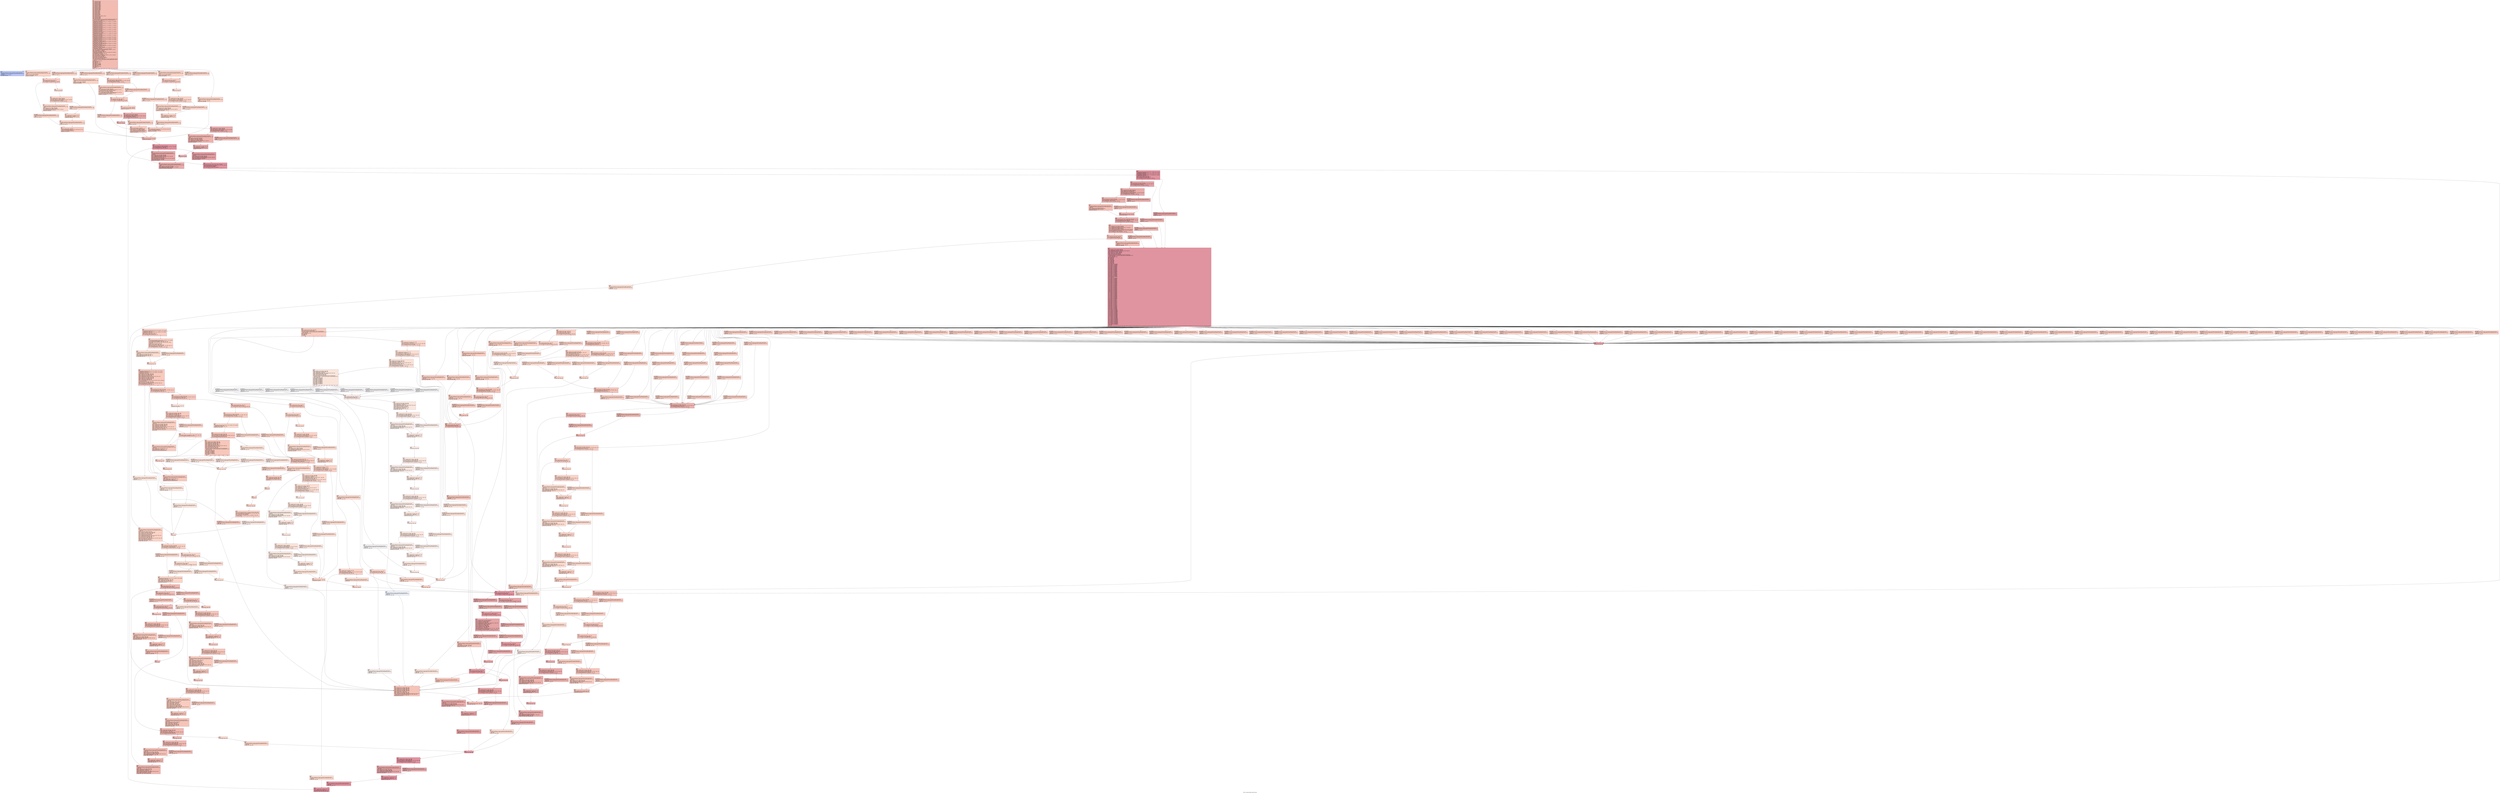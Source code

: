 digraph "CFG for 'quotearg_buffer_restyled' function" {
	label="CFG for 'quotearg_buffer_restyled' function";

	Node0x555555852d90 [shape=record,color="#3d50c3ff", style=filled, fillcolor="#e1675170",label="{%9:\l  %10 = alloca i64, align 8\l  %11 = alloca i8*, align 8\l  %12 = alloca i64, align 8\l  %13 = alloca i8*, align 8\l  %14 = alloca i64, align 8\l  %15 = alloca i32, align 4\l  %16 = alloca i32, align 4\l  %17 = alloca i32*, align 8\l  %18 = alloca i8*, align 8\l  %19 = alloca i8*, align 8\l  %20 = alloca i64, align 8\l  %21 = alloca i64, align 8\l  %22 = alloca i8*, align 8\l  %23 = alloca i64, align 8\l  %24 = alloca i8, align 1\l  %25 = alloca i8, align 1\l  %26 = alloca i8, align 1\l  %27 = alloca i8, align 1\l  %28 = alloca i8, align 1\l  %29 = alloca i8, align 1\l  %30 = alloca i64, align 8\l  %31 = alloca i8, align 1\l  %32 = alloca %struct.__mbstate_t, align 4\l  %33 = alloca i32, align 4\l  %34 = alloca i64, align 8\l  %35 = alloca i64, align 8\l  %36 = alloca i64, align 8\l  call void @__sanitizer_cov_trace_pc_guard(i32* getelementptr inbounds ([272\l... x i32], [272 x i32]* @__sancov_gen_.42, i32 0, i32 0)) #14, !dbg !772\l  store i8* %0, i8** %11, align 8\l  call void @llvm.dbg.declare(metadata i8** %11, metadata !773, metadata\l... !DIExpression()), !dbg !774\l  store i64 %1, i64* %12, align 8\l  call void @llvm.dbg.declare(metadata i64* %12, metadata !775, metadata\l... !DIExpression()), !dbg !776\l  store i8* %2, i8** %13, align 8\l  call void @llvm.dbg.declare(metadata i8** %13, metadata !777, metadata\l... !DIExpression()), !dbg !778\l  store i64 %3, i64* %14, align 8\l  call void @llvm.dbg.declare(metadata i64* %14, metadata !779, metadata\l... !DIExpression()), !dbg !780\l  store i32 %4, i32* %15, align 4\l  call void @llvm.dbg.declare(metadata i32* %15, metadata !781, metadata\l... !DIExpression()), !dbg !782\l  store i32 %5, i32* %16, align 4\l  call void @llvm.dbg.declare(metadata i32* %16, metadata !783, metadata\l... !DIExpression()), !dbg !784\l  store i32* %6, i32** %17, align 8\l  call void @llvm.dbg.declare(metadata i32** %17, metadata !785, metadata\l... !DIExpression()), !dbg !786\l  store i8* %7, i8** %18, align 8\l  call void @llvm.dbg.declare(metadata i8** %18, metadata !787, metadata\l... !DIExpression()), !dbg !788\l  store i8* %8, i8** %19, align 8\l  call void @llvm.dbg.declare(metadata i8** %19, metadata !789, metadata\l... !DIExpression()), !dbg !790\l  call void @llvm.dbg.declare(metadata i64* %20, metadata !791, metadata\l... !DIExpression()), !dbg !792\l  call void @llvm.dbg.declare(metadata i64* %21, metadata !793, metadata\l... !DIExpression()), !dbg !794\l  store i64 0, i64* %21, align 8, !dbg !794\l  call void @llvm.dbg.declare(metadata i8** %22, metadata !795, metadata\l... !DIExpression()), !dbg !796\l  store i8* null, i8** %22, align 8, !dbg !796\l  call void @llvm.dbg.declare(metadata i64* %23, metadata !797, metadata\l... !DIExpression()), !dbg !798\l  store i64 0, i64* %23, align 8, !dbg !798\l  call void @llvm.dbg.declare(metadata i8* %24, metadata !799, metadata\l... !DIExpression()), !dbg !800\l  store i8 0, i8* %24, align 1, !dbg !800\l  call void @llvm.dbg.declare(metadata i8* %25, metadata !801, metadata\l... !DIExpression()), !dbg !802\l  %37 = call i64 @__ctype_get_mb_cur_max() #15, !dbg !803\l  call void @__sanitizer_cov_trace_const_cmp8(i64 1, i64 %37), !dbg !804\l  %38 = icmp eq i64 %37, 1, !dbg !804\l  %39 = zext i1 %38 to i8, !dbg !802\l  store i8 %39, i8* %25, align 1, !dbg !802\l  call void @llvm.dbg.declare(metadata i8* %26, metadata !805, metadata\l... !DIExpression()), !dbg !806\l  %40 = load i32, i32* %16, align 4, !dbg !807\l  %41 = and i32 %40, 2, !dbg !808\l  call void @__sanitizer_cov_trace_const_cmp4(i32 0, i32 %41), !dbg !809\l  %42 = icmp ne i32 %41, 0, !dbg !809\l  %43 = zext i1 %42 to i8, !dbg !806\l  store i8 %43, i8* %26, align 1, !dbg !806\l  %44 = load i32, i32* %15, align 4, !dbg !810\l  %45 = zext i32 %44 to i64, !dbg !811\l  call void @__sanitizer_cov_trace_switch(i64 %45, i64* getelementptr inbounds\l... ([11 x i64], [11 x i64]* @__sancov_gen_cov_switch_values.43, i32 0, i32 0)),\l... !dbg !811\l  switch i32 %44, label %124 [\l    i32 4, label %46\l    i32 3, label %._crit_edge\l    i32 5, label %64\l    i32 6, label %._crit_edge1\l    i32 7, label %._crit_edge2\l    i32 8, label %._crit_edge3\l    i32 1, label %105\l    i32 2, label %._crit_edge4\l    i32 0, label %123\l  ], !dbg !811\l|{<s0>def|<s1>4|<s2>3|<s3>5|<s4>6|<s5>7|<s6>8|<s7>1|<s8>2|<s9>0}}"];
	Node0x555555852d90:s0 -> Node0x555555854980;
	Node0x555555852d90:s1 -> Node0x555555853da0;
	Node0x555555852d90:s2 -> Node0x555555853d50;
	Node0x555555852d90:s3 -> Node0x5555558540c0;
	Node0x555555852d90:s4 -> Node0x555555853d00;
	Node0x555555852d90:s5 -> Node0x555555853cb0;
	Node0x555555852d90:s6 -> Node0x555555853c60;
	Node0x555555852d90:s7 -> Node0x555555854610;
	Node0x555555852d90:s8 -> Node0x555555853c10;
	Node0x555555852d90:s9 -> Node0x555555854930;
	Node0x555555853c10 [shape=record,color="#3d50c3ff", style=filled, fillcolor="#f4987a70",label="{._crit_edge4:                                     \l  call void @__sanitizer_cov_trace_pc_guard(i32* inttoptr (i64 add (i64\l... ptrtoint ([272 x i32]* @__sancov_gen_.42 to i64), i64 4) to i32*)) #14, !dbg\l... !811\l  br label %106, !dbg !811\l}"];
	Node0x555555853c10 -> Node0x555555854660;
	Node0x555555853c60 [shape=record,color="#3d50c3ff", style=filled, fillcolor="#f4987a70",label="{._crit_edge3:                                     \l  call void @__sanitizer_cov_trace_pc_guard(i32* inttoptr (i64 add (i64\l... ptrtoint ([272 x i32]* @__sancov_gen_.42 to i64), i64 8) to i32*)) #14, !dbg\l... !811\l  br label %65, !dbg !811\l}"];
	Node0x555555853c60 -> Node0x555555854110;
	Node0x555555853cb0 [shape=record,color="#3d50c3ff", style=filled, fillcolor="#f4987a70",label="{._crit_edge2:                                     \l  call void @__sanitizer_cov_trace_pc_guard(i32* inttoptr (i64 add (i64\l... ptrtoint ([272 x i32]* @__sancov_gen_.42 to i64), i64 12) to i32*)) #14, !dbg\l... !811\l  br label %65, !dbg !811\l}"];
	Node0x555555853cb0 -> Node0x555555854110;
	Node0x555555853d00 [shape=record,color="#3d50c3ff", style=filled, fillcolor="#f4987a70",label="{._crit_edge1:                                     \l  call void @__sanitizer_cov_trace_pc_guard(i32* inttoptr (i64 add (i64\l... ptrtoint ([272 x i32]* @__sancov_gen_.42 to i64), i64 16) to i32*)) #14, !dbg\l... !811\l  br label %65, !dbg !811\l}"];
	Node0x555555853d00 -> Node0x555555854110;
	Node0x555555853d50 [shape=record,color="#3d50c3ff", style=filled, fillcolor="#f4987a70",label="{._crit_edge:                                      \l  call void @__sanitizer_cov_trace_pc_guard(i32* inttoptr (i64 add (i64\l... ptrtoint ([272 x i32]* @__sancov_gen_.42 to i64), i64 20) to i32*)) #14, !dbg\l... !811\l  br label %47, !dbg !811\l}"];
	Node0x555555853d50 -> Node0x555555853df0;
	Node0x555555853da0 [shape=record,color="#3d50c3ff", style=filled, fillcolor="#f4987a70",label="{%46:\l46:                                               \l  call void @__sanitizer_cov_trace_pc_guard(i32* inttoptr (i64 add (i64\l... ptrtoint ([272 x i32]* @__sancov_gen_.42 to i64), i64 24) to i32*)) #14, !dbg\l... !812\l  store i32 3, i32* %15, align 4, !dbg !812\l  store i8 1, i8* %26, align 1, !dbg !814\l  br label %47, !dbg !815\l}"];
	Node0x555555853da0 -> Node0x555555853df0;
	Node0x555555853df0 [shape=record,color="#3d50c3ff", style=filled, fillcolor="#ef886b70",label="{%47:\l47:                                               \l  %48 = load i8, i8* %26, align 1, !dbg !816\l  %49 = trunc i8 %48 to i1, !dbg !816\l  br i1 %49, label %._crit_edge5, label %50, !dbg !818\l|{<s0>T|<s1>F}}"];
	Node0x555555853df0:s0 -> Node0x555555853e40;
	Node0x555555853df0:s1 -> Node0x555555853e90;
	Node0x555555853e40 [shape=record,color="#3d50c3ff", style=filled, fillcolor="#f4987a70",label="{._crit_edge5:                                     \l  call void @__sanitizer_cov_trace_pc_guard(i32* inttoptr (i64 add (i64\l... ptrtoint ([272 x i32]* @__sancov_gen_.42 to i64), i64 28) to i32*)) #14, !dbg\l... !818\l  br label %63, !dbg !818\l}"];
	Node0x555555853e40 -> Node0x555555854070;
	Node0x555555853e90 [shape=record,color="#3d50c3ff", style=filled, fillcolor="#f4987a70",label="{%50:\l50:                                               \l  br label %51, !dbg !819\l}"];
	Node0x555555853e90 -> Node0x555555853ee0;
	Node0x555555853ee0 [shape=record,color="#3d50c3ff", style=filled, fillcolor="#f4987a70",label="{%51:\l51:                                               \l  %52 = load i64, i64* %21, align 8, !dbg !820\l  %53 = load i64, i64* %12, align 8, !dbg !820\l  call void @__sanitizer_cov_trace_cmp8(i64 %52, i64 %53), !dbg !820\l  %54 = icmp ult i64 %52, %53, !dbg !820\l  br i1 %54, label %55, label %._crit_edge6, !dbg !823\l|{<s0>T|<s1>F}}"];
	Node0x555555853ee0:s0 -> Node0x555555853f80;
	Node0x555555853ee0:s1 -> Node0x555555853f30;
	Node0x555555853f30 [shape=record,color="#3d50c3ff", style=filled, fillcolor="#f6a38570",label="{._crit_edge6:                                     \l  call void @__sanitizer_cov_trace_pc_guard(i32* inttoptr (i64 add (i64\l... ptrtoint ([272 x i32]* @__sancov_gen_.42 to i64), i64 32) to i32*)) #14, !dbg\l... !823\l  br label %59, !dbg !823\l}"];
	Node0x555555853f30 -> Node0x555555853fd0;
	Node0x555555853f80 [shape=record,color="#3d50c3ff", style=filled, fillcolor="#f6a38570",label="{%55:\l55:                                               \l  call void @__sanitizer_cov_trace_pc_guard(i32* inttoptr (i64 add (i64\l... ptrtoint ([272 x i32]* @__sancov_gen_.42 to i64), i64 36) to i32*)) #14, !dbg\l... !820\l  %56 = load i8*, i8** %11, align 8, !dbg !820\l  %57 = load i64, i64* %21, align 8, !dbg !820\l  %58 = getelementptr inbounds i8, i8* %56, i64 %57, !dbg !820\l  store i8 34, i8* %58, align 1, !dbg !820\l  br label %59, !dbg !820\l}"];
	Node0x555555853f80 -> Node0x555555853fd0;
	Node0x555555853fd0 [shape=record,color="#3d50c3ff", style=filled, fillcolor="#f4987a70",label="{%59:\l59:                                               \l  %60 = load i64, i64* %21, align 8, !dbg !823\l  %61 = add i64 %60, 1, !dbg !823\l  store i64 %61, i64* %21, align 8, !dbg !823\l  br label %62, !dbg !823\l}"];
	Node0x555555853fd0 -> Node0x555555854020;
	Node0x555555854020 [shape=record,color="#3d50c3ff", style=filled, fillcolor="#f4987a70",label="{%62:\l62:                                               \l  call void @__sanitizer_cov_trace_pc_guard(i32* inttoptr (i64 add (i64\l... ptrtoint ([272 x i32]* @__sancov_gen_.42 to i64), i64 40) to i32*)) #14, !dbg\l... !823\l  br label %63, !dbg !823\l}"];
	Node0x555555854020 -> Node0x555555854070;
	Node0x555555854070 [shape=record,color="#3d50c3ff", style=filled, fillcolor="#ef886b70",label="{%63:\l63:                                               \l  store i8 1, i8* %24, align 1, !dbg !824\l  store i8* getelementptr inbounds ([2 x i8], [2 x i8]* @.str.8.107, i32 0,\l... i32 0), i8** %22, align 8, !dbg !825\l  store i64 1, i64* %23, align 8, !dbg !826\l  br label %125, !dbg !827\l}"];
	Node0x555555854070 -> Node0x5555558549d0;
	Node0x5555558540c0 [shape=record,color="#3d50c3ff", style=filled, fillcolor="#f4987a70",label="{%64:\l64:                                               \l  call void @__sanitizer_cov_trace_pc_guard(i32* inttoptr (i64 add (i64\l... ptrtoint ([272 x i32]* @__sancov_gen_.42 to i64), i64 44) to i32*)) #14, !dbg\l... !828\l  store i8 1, i8* %24, align 1, !dbg !828\l  store i8 0, i8* %26, align 1, !dbg !829\l  br label %125, !dbg !830\l}"];
	Node0x5555558540c0 -> Node0x5555558549d0;
	Node0x555555854110 [shape=record,color="#3d50c3ff", style=filled, fillcolor="#ed836670",label="{%65:\l65:                                               \l  %66 = load i32, i32* %15, align 4, !dbg !831\l  call void @__sanitizer_cov_trace_const_cmp4(i32 8, i32 %66), !dbg !834\l  %67 = icmp ne i32 %66, 8, !dbg !834\l  br i1 %67, label %68, label %._crit_edge7, !dbg !835\l|{<s0>T|<s1>F}}"];
	Node0x555555854110:s0 -> Node0x5555558541b0;
	Node0x555555854110:s1 -> Node0x555555854160;
	Node0x555555854160 [shape=record,color="#3d50c3ff", style=filled, fillcolor="#f2907270",label="{._crit_edge7:                                     \l  call void @__sanitizer_cov_trace_pc_guard(i32* inttoptr (i64 add (i64\l... ptrtoint ([272 x i32]* @__sancov_gen_.42 to i64), i64 48) to i32*)) #14, !dbg\l... !835\l  br label %73, !dbg !835\l}"];
	Node0x555555854160 -> Node0x555555854200;
	Node0x5555558541b0 [shape=record,color="#3d50c3ff", style=filled, fillcolor="#f2907270",label="{%68:\l68:                                               \l  call void @__sanitizer_cov_trace_pc_guard(i32* inttoptr (i64 add (i64\l... ptrtoint ([272 x i32]* @__sancov_gen_.42 to i64), i64 52) to i32*)) #14, !dbg\l... !836\l  %69 = load i32, i32* %15, align 4, !dbg !836\l  %70 = call i8* @gettext_quote(i8* getelementptr inbounds ([2 x i8], [2 x\l... i8]* @.str.9.108, i32 0, i32 0), i32 %69), !dbg !838\l  store i8* %70, i8** %18, align 8, !dbg !839\l  %71 = load i32, i32* %15, align 4, !dbg !840\l  %72 = call i8* @gettext_quote(i8* getelementptr inbounds ([2 x i8], [2 x\l... i8]* @.str.10.109, i32 0, i32 0), i32 %71), !dbg !841\l  store i8* %72, i8** %19, align 8, !dbg !842\l  br label %73, !dbg !843\l}"];
	Node0x5555558541b0 -> Node0x555555854200;
	Node0x555555854200 [shape=record,color="#3d50c3ff", style=filled, fillcolor="#ed836670",label="{%73:\l73:                                               \l  %74 = load i8, i8* %26, align 1, !dbg !844\l  %75 = trunc i8 %74 to i1, !dbg !844\l  br i1 %75, label %._crit_edge8, label %76, !dbg !846\l|{<s0>T|<s1>F}}"];
	Node0x555555854200:s0 -> Node0x555555854250;
	Node0x555555854200:s1 -> Node0x5555558542a0;
	Node0x555555854250 [shape=record,color="#3d50c3ff", style=filled, fillcolor="#f2907270",label="{._crit_edge8:                                     \l  call void @__sanitizer_cov_trace_pc_guard(i32* inttoptr (i64 add (i64\l... ptrtoint ([272 x i32]* @__sancov_gen_.42 to i64), i64 56) to i32*)) #14, !dbg\l... !846\l  br label %101, !dbg !846\l}"];
	Node0x555555854250 -> Node0x5555558545c0;
	Node0x5555558542a0 [shape=record,color="#3d50c3ff", style=filled, fillcolor="#f2907270",label="{%76:\l76:                                               \l  %77 = load i8*, i8** %18, align 8, !dbg !847\l  store i8* %77, i8** %22, align 8, !dbg !849\l  br label %78, !dbg !850\l}"];
	Node0x5555558542a0 -> Node0x5555558542f0;
	Node0x5555558542f0 [shape=record,color="#3d50c3ff", style=filled, fillcolor="#ca3b3770",label="{%78:\l78:                                               \l  %79 = load i8*, i8** %22, align 8, !dbg !851\l  %80 = load i8, i8* %79, align 1, !dbg !853\l  call void @__sanitizer_cov_trace_const_cmp1(i8 0, i8 %80), !dbg !854\l  %81 = icmp ne i8 %80, 0, !dbg !854\l  br i1 %81, label %82, label %100, !dbg !854\l|{<s0>T|<s1>F}}"];
	Node0x5555558542f0:s0 -> Node0x555555854340;
	Node0x5555558542f0:s1 -> Node0x555555854570;
	Node0x555555854340 [shape=record,color="#3d50c3ff", style=filled, fillcolor="#cc403a70",label="{%82:\l82:                                               \l  br label %83, !dbg !855\l}"];
	Node0x555555854340 -> Node0x555555854390;
	Node0x555555854390 [shape=record,color="#3d50c3ff", style=filled, fillcolor="#cc403a70",label="{%83:\l83:                                               \l  %84 = load i64, i64* %21, align 8, !dbg !856\l  %85 = load i64, i64* %12, align 8, !dbg !856\l  call void @__sanitizer_cov_trace_cmp8(i64 %84, i64 %85), !dbg !856\l  %86 = icmp ult i64 %84, %85, !dbg !856\l  br i1 %86, label %87, label %._crit_edge9, !dbg !859\l|{<s0>T|<s1>F}}"];
	Node0x555555854390:s0 -> Node0x555555854430;
	Node0x555555854390:s1 -> Node0x5555558543e0;
	Node0x5555558543e0 [shape=record,color="#3d50c3ff", style=filled, fillcolor="#d6524470",label="{._crit_edge9:                                     \l  call void @__sanitizer_cov_trace_pc_guard(i32* inttoptr (i64 add (i64\l... ptrtoint ([272 x i32]* @__sancov_gen_.42 to i64), i64 60) to i32*)) #14, !dbg\l... !859\l  br label %93, !dbg !859\l}"];
	Node0x5555558543e0 -> Node0x555555854480;
	Node0x555555854430 [shape=record,color="#3d50c3ff", style=filled, fillcolor="#d6524470",label="{%87:\l87:                                               \l  call void @__sanitizer_cov_trace_pc_guard(i32* inttoptr (i64 add (i64\l... ptrtoint ([272 x i32]* @__sancov_gen_.42 to i64), i64 64) to i32*)) #14, !dbg\l... !856\l  %88 = load i8*, i8** %22, align 8, !dbg !856\l  %89 = load i8, i8* %88, align 1, !dbg !856\l  %90 = load i8*, i8** %11, align 8, !dbg !856\l  %91 = load i64, i64* %21, align 8, !dbg !856\l  %92 = getelementptr inbounds i8, i8* %90, i64 %91, !dbg !856\l  store i8 %89, i8* %92, align 1, !dbg !856\l  br label %93, !dbg !856\l}"];
	Node0x555555854430 -> Node0x555555854480;
	Node0x555555854480 [shape=record,color="#3d50c3ff", style=filled, fillcolor="#cc403a70",label="{%93:\l93:                                               \l  %94 = load i64, i64* %21, align 8, !dbg !859\l  %95 = add i64 %94, 1, !dbg !859\l  store i64 %95, i64* %21, align 8, !dbg !859\l  br label %96, !dbg !859\l}"];
	Node0x555555854480 -> Node0x5555558544d0;
	Node0x5555558544d0 [shape=record,color="#3d50c3ff", style=filled, fillcolor="#cc403a70",label="{%96:\l96:                                               \l  br label %97, !dbg !859\l}"];
	Node0x5555558544d0 -> Node0x555555854520;
	Node0x555555854520 [shape=record,color="#3d50c3ff", style=filled, fillcolor="#cc403a70",label="{%97:\l97:                                               \l  call void @__sanitizer_cov_trace_pc_guard(i32* inttoptr (i64 add (i64\l... ptrtoint ([272 x i32]* @__sancov_gen_.42 to i64), i64 68) to i32*)) #14, !dbg\l... !860\l  %98 = load i8*, i8** %22, align 8, !dbg !860\l  %99 = getelementptr inbounds i8, i8* %98, i32 1, !dbg !860\l  store i8* %99, i8** %22, align 8, !dbg !860\l  br label %78, !dbg !861, !llvm.loop !862\l}"];
	Node0x555555854520 -> Node0x5555558542f0;
	Node0x555555854570 [shape=record,color="#3d50c3ff", style=filled, fillcolor="#f2907270",label="{%100:\l100:                                              \l  call void @__sanitizer_cov_trace_pc_guard(i32* inttoptr (i64 add (i64\l... ptrtoint ([272 x i32]* @__sancov_gen_.42 to i64), i64 72) to i32*)) #14, !dbg\l... !863\l  br label %101, !dbg !863\l}"];
	Node0x555555854570 -> Node0x5555558545c0;
	Node0x5555558545c0 [shape=record,color="#3d50c3ff", style=filled, fillcolor="#ed836670",label="{%101:\l101:                                              \l  store i8 1, i8* %24, align 1, !dbg !864\l  %102 = load i8*, i8** %19, align 8, !dbg !865\l  store i8* %102, i8** %22, align 8, !dbg !866\l  %103 = load i8*, i8** %22, align 8, !dbg !867\l  %104 = call i64 @strlen(i8* %103) #16, !dbg !868\l  store i64 %104, i64* %23, align 8, !dbg !869\l  br label %125, !dbg !870\l}"];
	Node0x5555558545c0 -> Node0x5555558549d0;
	Node0x555555854610 [shape=record,color="#3d50c3ff", style=filled, fillcolor="#f4987a70",label="{%105:\l105:                                              \l  call void @__sanitizer_cov_trace_pc_guard(i32* inttoptr (i64 add (i64\l... ptrtoint ([272 x i32]* @__sancov_gen_.42 to i64), i64 76) to i32*)) #14, !dbg\l... !871\l  store i32 2, i32* %15, align 4, !dbg !871\l  store i8 1, i8* %26, align 1, !dbg !872\l  br label %106, !dbg !873\l}"];
	Node0x555555854610 -> Node0x555555854660;
	Node0x555555854660 [shape=record,color="#3d50c3ff", style=filled, fillcolor="#ef886b70",label="{%106:\l106:                                              \l  %107 = load i8, i8* %26, align 1, !dbg !874\l  %108 = trunc i8 %107 to i1, !dbg !874\l  br i1 %108, label %._crit_edge10, label %109, !dbg !876\l|{<s0>T|<s1>F}}"];
	Node0x555555854660:s0 -> Node0x5555558546b0;
	Node0x555555854660:s1 -> Node0x555555854700;
	Node0x5555558546b0 [shape=record,color="#3d50c3ff", style=filled, fillcolor="#f4987a70",label="{._crit_edge10:                                    \l  call void @__sanitizer_cov_trace_pc_guard(i32* inttoptr (i64 add (i64\l... ptrtoint ([272 x i32]* @__sancov_gen_.42 to i64), i64 80) to i32*)) #14, !dbg\l... !876\l  br label %122, !dbg !876\l}"];
	Node0x5555558546b0 -> Node0x5555558548e0;
	Node0x555555854700 [shape=record,color="#3d50c3ff", style=filled, fillcolor="#f4987a70",label="{%109:\l109:                                              \l  br label %110, !dbg !877\l}"];
	Node0x555555854700 -> Node0x555555854750;
	Node0x555555854750 [shape=record,color="#3d50c3ff", style=filled, fillcolor="#f4987a70",label="{%110:\l110:                                              \l  %111 = load i64, i64* %21, align 8, !dbg !878\l  %112 = load i64, i64* %12, align 8, !dbg !878\l  call void @__sanitizer_cov_trace_cmp8(i64 %111, i64 %112), !dbg !878\l  %113 = icmp ult i64 %111, %112, !dbg !878\l  br i1 %113, label %114, label %._crit_edge11, !dbg !881\l|{<s0>T|<s1>F}}"];
	Node0x555555854750:s0 -> Node0x5555558547f0;
	Node0x555555854750:s1 -> Node0x5555558547a0;
	Node0x5555558547a0 [shape=record,color="#3d50c3ff", style=filled, fillcolor="#f6a38570",label="{._crit_edge11:                                    \l  call void @__sanitizer_cov_trace_pc_guard(i32* inttoptr (i64 add (i64\l... ptrtoint ([272 x i32]* @__sancov_gen_.42 to i64), i64 84) to i32*)) #14, !dbg\l... !881\l  br label %118, !dbg !881\l}"];
	Node0x5555558547a0 -> Node0x555555854840;
	Node0x5555558547f0 [shape=record,color="#3d50c3ff", style=filled, fillcolor="#f6a38570",label="{%114:\l114:                                              \l  call void @__sanitizer_cov_trace_pc_guard(i32* inttoptr (i64 add (i64\l... ptrtoint ([272 x i32]* @__sancov_gen_.42 to i64), i64 88) to i32*)) #14, !dbg\l... !878\l  %115 = load i8*, i8** %11, align 8, !dbg !878\l  %116 = load i64, i64* %21, align 8, !dbg !878\l  %117 = getelementptr inbounds i8, i8* %115, i64 %116, !dbg !878\l  store i8 39, i8* %117, align 1, !dbg !878\l  br label %118, !dbg !878\l}"];
	Node0x5555558547f0 -> Node0x555555854840;
	Node0x555555854840 [shape=record,color="#3d50c3ff", style=filled, fillcolor="#f4987a70",label="{%118:\l118:                                              \l  %119 = load i64, i64* %21, align 8, !dbg !881\l  %120 = add i64 %119, 1, !dbg !881\l  store i64 %120, i64* %21, align 8, !dbg !881\l  br label %121, !dbg !881\l}"];
	Node0x555555854840 -> Node0x555555854890;
	Node0x555555854890 [shape=record,color="#3d50c3ff", style=filled, fillcolor="#f4987a70",label="{%121:\l121:                                              \l  call void @__sanitizer_cov_trace_pc_guard(i32* inttoptr (i64 add (i64\l... ptrtoint ([272 x i32]* @__sancov_gen_.42 to i64), i64 92) to i32*)) #14, !dbg\l... !881\l  br label %122, !dbg !881\l}"];
	Node0x555555854890 -> Node0x5555558548e0;
	Node0x5555558548e0 [shape=record,color="#3d50c3ff", style=filled, fillcolor="#ef886b70",label="{%122:\l122:                                              \l  store i8* getelementptr inbounds ([2 x i8], [2 x i8]* @.str.10.109, i32 0,\l... i32 0), i8** %22, align 8, !dbg !882\l  store i64 1, i64* %23, align 8, !dbg !883\l  br label %125, !dbg !884\l}"];
	Node0x5555558548e0 -> Node0x5555558549d0;
	Node0x555555854930 [shape=record,color="#3d50c3ff", style=filled, fillcolor="#f4987a70",label="{%123:\l123:                                              \l  call void @__sanitizer_cov_trace_pc_guard(i32* inttoptr (i64 add (i64\l... ptrtoint ([272 x i32]* @__sancov_gen_.42 to i64), i64 96) to i32*)) #14, !dbg\l... !885\l  store i8 0, i8* %26, align 1, !dbg !885\l  br label %125, !dbg !886\l}"];
	Node0x555555854930 -> Node0x5555558549d0;
	Node0x555555854980 [shape=record,color="#3d50c3ff", style=filled, fillcolor="#5977e370",label="{%124:\l124:                                              \l  call void @__sanitizer_cov_trace_pc_guard(i32* inttoptr (i64 add (i64\l... ptrtoint ([272 x i32]* @__sancov_gen_.42 to i64), i64 100) to i32*)) #14,\l... !dbg !887\l  call void @abort() #17, !dbg !887\l  unreachable, !dbg !887\l}"];
	Node0x5555558549d0 [shape=record,color="#3d50c3ff", style=filled, fillcolor="#e1675170",label="{%125:\l125:                                              \l  store i64 0, i64* %20, align 8, !dbg !888\l  br label %126, !dbg !890\l}"];
	Node0x5555558549d0 -> Node0x555555854a20;
	Node0x555555854a20 [shape=record,color="#b70d28ff", style=filled, fillcolor="#b70d2870",label="{%126:\l126:                                              \l  %127 = load i64, i64* %14, align 8, !dbg !891\l  call void @__sanitizer_cov_trace_const_cmp8(i64 -1, i64 %127), !dbg !893\l  %128 = icmp eq i64 %127, -1, !dbg !893\l  br i1 %128, label %129, label %137, !dbg !891\l|{<s0>T|<s1>F}}"];
	Node0x555555854a20:s0 -> Node0x555555854a70;
	Node0x555555854a20:s1 -> Node0x555555854ac0;
	Node0x555555854a70 [shape=record,color="#3d50c3ff", style=filled, fillcolor="#ca3b3770",label="{%129:\l129:                                              \l  call void @__sanitizer_cov_trace_pc_guard(i32* inttoptr (i64 add (i64\l... ptrtoint ([272 x i32]* @__sancov_gen_.42 to i64), i64 104) to i32*)) #14,\l... !dbg !894\l  %130 = load i8*, i8** %13, align 8, !dbg !894\l  %131 = load i64, i64* %20, align 8, !dbg !895\l  %132 = getelementptr inbounds i8, i8* %130, i64 %131, !dbg !894\l  %133 = load i8, i8* %132, align 1, !dbg !894\l  %134 = sext i8 %133 to i32, !dbg !894\l  call void @__sanitizer_cov_trace_const_cmp4(i32 0, i32 %134), !dbg !896\l  %135 = icmp eq i32 %134, 0, !dbg !896\l  %136 = zext i1 %135 to i32, !dbg !896\l  br label %142, !dbg !891\l}"];
	Node0x555555854a70 -> Node0x555555854b10;
	Node0x555555854ac0 [shape=record,color="#b70d28ff", style=filled, fillcolor="#be242e70",label="{%137:\l137:                                              \l  call void @__sanitizer_cov_trace_pc_guard(i32* inttoptr (i64 add (i64\l... ptrtoint ([272 x i32]* @__sancov_gen_.42 to i64), i64 108) to i32*)) #14,\l... !dbg !897\l  %138 = load i64, i64* %20, align 8, !dbg !897\l  %139 = load i64, i64* %14, align 8, !dbg !898\l  call void @__sanitizer_cov_trace_cmp8(i64 %138, i64 %139), !dbg !899\l  %140 = icmp eq i64 %138, %139, !dbg !899\l  %141 = zext i1 %140 to i32, !dbg !899\l  br label %142, !dbg !891\l}"];
	Node0x555555854ac0 -> Node0x555555854b10;
	Node0x555555854b10 [shape=record,color="#b70d28ff", style=filled, fillcolor="#b70d2870",label="{%142:\l142:                                              \l  %143 = phi i32 [ %136, %129 ], [ %141, %137 ], !dbg !891\l  call void @__sanitizer_cov_trace_const_cmp4(i32 0, i32 %143), !dbg !900\l  %144 = icmp ne i32 %143, 0, !dbg !900\l  %145 = xor i1 %144, true, !dbg !900\l  br i1 %145, label %146, label %762, !dbg !901\l|{<s0>T|<s1>F}}"];
	Node0x555555854b10:s0 -> Node0x555555854b60;
	Node0x555555854b10:s1 -> Node0x55555585c090;
	Node0x555555854b60 [shape=record,color="#b70d28ff", style=filled, fillcolor="#b70d2870",label="{%146:\l146:                                              \l  call void @llvm.dbg.declare(metadata i8* %27, metadata !902, metadata\l... !DIExpression()), !dbg !904\l  call void @llvm.dbg.declare(metadata i8* %28, metadata !905, metadata\l... !DIExpression()), !dbg !906\l  call void @llvm.dbg.declare(metadata i8* %29, metadata !907, metadata\l... !DIExpression()), !dbg !908\l  store i8 0, i8* %29, align 1, !dbg !908\l  %147 = load i8, i8* %24, align 1, !dbg !909\l  %148 = trunc i8 %147 to i1, !dbg !909\l  br i1 %148, label %149, label %._crit_edge12, !dbg !911\l|{<s0>T|<s1>F}}"];
	Node0x555555854b60:s0 -> Node0x555555854c00;
	Node0x555555854b60:s1 -> Node0x555555854bb0;
	Node0x555555854bb0 [shape=record,color="#3d50c3ff", style=filled, fillcolor="#c32e3170",label="{._crit_edge12:                                    \l  call void @__sanitizer_cov_trace_pc_guard(i32* inttoptr (i64 add (i64\l... ptrtoint ([272 x i32]* @__sancov_gen_.42 to i64), i64 112) to i32*)) #14,\l... !dbg !911\l  br label %182, !dbg !911\l}"];
	Node0x555555854bb0 -> Node0x5555558550b0;
	Node0x555555854c00 [shape=record,color="#3d50c3ff", style=filled, fillcolor="#c32e3170",label="{%149:\l149:                                              \l  %150 = load i64, i64* %23, align 8, !dbg !912\l  call void @__sanitizer_cov_trace_const_cmp8(i64 0, i64 %150), !dbg !912\l  %151 = icmp ne i64 %150, 0, !dbg !912\l  br i1 %151, label %152, label %._crit_edge13, !dbg !913\l|{<s0>T|<s1>F}}"];
	Node0x555555854c00:s0 -> Node0x555555854ca0;
	Node0x555555854c00:s1 -> Node0x555555854c50;
	Node0x555555854c50 [shape=record,color="#3d50c3ff", style=filled, fillcolor="#d24b4070",label="{._crit_edge13:                                    \l  call void @__sanitizer_cov_trace_pc_guard(i32* inttoptr (i64 add (i64\l... ptrtoint ([272 x i32]* @__sancov_gen_.42 to i64), i64 116) to i32*)) #14,\l... !dbg !913\l  br label %182, !dbg !913\l}"];
	Node0x555555854c50 -> Node0x5555558550b0;
	Node0x555555854ca0 [shape=record,color="#3d50c3ff", style=filled, fillcolor="#cc403a70",label="{%152:\l152:                                              \l  %153 = load i64, i64* %20, align 8, !dbg !914\l  %154 = load i64, i64* %23, align 8, !dbg !915\l  %155 = add i64 %153, %154, !dbg !916\l  %156 = load i64, i64* %14, align 8, !dbg !917\l  call void @__sanitizer_cov_trace_const_cmp8(i64 -1, i64 %156), !dbg !918\l  %157 = icmp eq i64 %156, -1, !dbg !918\l  br i1 %157, label %158, label %._crit_edge14, !dbg !919\l|{<s0>T|<s1>F}}"];
	Node0x555555854ca0:s0 -> Node0x555555854d40;
	Node0x555555854ca0:s1 -> Node0x555555854cf0;
	Node0x555555854cf0 [shape=record,color="#3d50c3ff", style=filled, fillcolor="#d24b4070",label="{._crit_edge14:                                    \l  call void @__sanitizer_cov_trace_pc_guard(i32* inttoptr (i64 add (i64\l... ptrtoint ([272 x i32]* @__sancov_gen_.42 to i64), i64 120) to i32*)) #14,\l... !dbg !919\l  br label %164, !dbg !919\l}"];
	Node0x555555854cf0 -> Node0x555555854e30;
	Node0x555555854d40 [shape=record,color="#3d50c3ff", style=filled, fillcolor="#d8564670",label="{%158:\l158:                                              \l  %159 = load i64, i64* %23, align 8, !dbg !920\l  call void @__sanitizer_cov_trace_const_cmp8(i64 1, i64 %159), !dbg !921\l  %160 = icmp ult i64 1, %159, !dbg !921\l  br i1 %160, label %161, label %._crit_edge15, !dbg !917\l|{<s0>T|<s1>F}}"];
	Node0x555555854d40:s0 -> Node0x555555854de0;
	Node0x555555854d40:s1 -> Node0x555555854d90;
	Node0x555555854d90 [shape=record,color="#3d50c3ff", style=filled, fillcolor="#e36c5570",label="{._crit_edge15:                                    \l  call void @__sanitizer_cov_trace_pc_guard(i32* inttoptr (i64 add (i64\l... ptrtoint ([272 x i32]* @__sancov_gen_.42 to i64), i64 124) to i32*)) #14,\l... !dbg !917\l  br label %164, !dbg !917\l}"];
	Node0x555555854d90 -> Node0x555555854e30;
	Node0x555555854de0 [shape=record,color="#3d50c3ff", style=filled, fillcolor="#e36c5570",label="{%161:\l161:                                              \l  call void @__sanitizer_cov_trace_pc_guard(i32* inttoptr (i64 add (i64\l... ptrtoint ([272 x i32]* @__sancov_gen_.42 to i64), i64 128) to i32*)) #14,\l... !dbg !922\l  %162 = load i8*, i8** %13, align 8, !dbg !922\l  %163 = call i64 @strlen(i8* %162) #16, !dbg !923\l  store i64 %163, i64* %14, align 8, !dbg !924\l  br label %166, !dbg !917\l}"];
	Node0x555555854de0 -> Node0x555555854e80;
	Node0x555555854e30 [shape=record,color="#3d50c3ff", style=filled, fillcolor="#d0473d70",label="{%164:\l164:                                              \l  %165 = load i64, i64* %14, align 8, !dbg !925\l  br label %166, !dbg !917\l}"];
	Node0x555555854e30 -> Node0x555555854e80;
	Node0x555555854e80 [shape=record,color="#3d50c3ff", style=filled, fillcolor="#cc403a70",label="{%166:\l166:                                              \l  %167 = phi i64 [ %163, %161 ], [ %165, %164 ], !dbg !917\l  call void @__sanitizer_cov_trace_cmp8(i64 %155, i64 %167), !dbg !926\l  %168 = icmp ule i64 %155, %167, !dbg !926\l  br i1 %168, label %169, label %._crit_edge16, !dbg !927\l|{<s0>T|<s1>F}}"];
	Node0x555555854e80:s0 -> Node0x555555854f20;
	Node0x555555854e80:s1 -> Node0x555555854ed0;
	Node0x555555854ed0 [shape=record,color="#3d50c3ff", style=filled, fillcolor="#d6524470",label="{._crit_edge16:                                    \l  call void @__sanitizer_cov_trace_pc_guard(i32* inttoptr (i64 add (i64\l... ptrtoint ([272 x i32]* @__sancov_gen_.42 to i64), i64 132) to i32*)) #14,\l... !dbg !927\l  br label %182, !dbg !927\l}"];
	Node0x555555854ed0 -> Node0x5555558550b0;
	Node0x555555854f20 [shape=record,color="#3d50c3ff", style=filled, fillcolor="#d6524470",label="{%169:\l169:                                              \l  %170 = load i8*, i8** %13, align 8, !dbg !928\l  %171 = load i64, i64* %20, align 8, !dbg !929\l  %172 = getelementptr inbounds i8, i8* %170, i64 %171, !dbg !930\l  %173 = load i8*, i8** %22, align 8, !dbg !931\l  %174 = load i64, i64* %23, align 8, !dbg !932\l  %175 = call i32 @memcmp(i8* %172, i8* %173, i64 %174) #16, !dbg !933\l  call void @__sanitizer_cov_trace_const_cmp4(i32 0, i32 %175), !dbg !934\l  %176 = icmp eq i32 %175, 0, !dbg !934\l  br i1 %176, label %177, label %._crit_edge17, !dbg !935\l|{<s0>T|<s1>F}}"];
	Node0x555555854f20:s0 -> Node0x555555854fc0;
	Node0x555555854f20:s1 -> Node0x555555854f70;
	Node0x555555854f70 [shape=record,color="#3d50c3ff", style=filled, fillcolor="#dc5d4a70",label="{._crit_edge17:                                    \l  call void @__sanitizer_cov_trace_pc_guard(i32* inttoptr (i64 add (i64\l... ptrtoint ([272 x i32]* @__sancov_gen_.42 to i64), i64 136) to i32*)) #14,\l... !dbg !935\l  br label %182, !dbg !935\l}"];
	Node0x555555854f70 -> Node0x5555558550b0;
	Node0x555555854fc0 [shape=record,color="#3d50c3ff", style=filled, fillcolor="#e36c5570",label="{%177:\l177:                                              \l  %178 = load i8, i8* %26, align 1, !dbg !936\l  %179 = trunc i8 %178 to i1, !dbg !936\l  br i1 %179, label %180, label %181, !dbg !939\l|{<s0>T|<s1>F}}"];
	Node0x555555854fc0:s0 -> Node0x555555855010;
	Node0x555555854fc0:s1 -> Node0x555555855060;
	Node0x555555855010 [shape=record,color="#3d50c3ff", style=filled, fillcolor="#f7af9170",label="{%180:\l180:                                              \l  call void @__sanitizer_cov_trace_pc_guard(i32* inttoptr (i64 add (i64\l... ptrtoint ([272 x i32]* @__sancov_gen_.42 to i64), i64 140) to i32*)) #14,\l... !dbg !940\l  br label %812, !dbg !940\l}"];
	Node0x555555855010 -> Node0x55555585c860;
	Node0x555555855060 [shape=record,color="#3d50c3ff", style=filled, fillcolor="#e36c5570",label="{%181:\l181:                                              \l  call void @__sanitizer_cov_trace_pc_guard(i32* inttoptr (i64 add (i64\l... ptrtoint ([272 x i32]* @__sancov_gen_.42 to i64), i64 144) to i32*)) #14,\l... !dbg !941\l  store i8 1, i8* %29, align 1, !dbg !941\l  br label %182, !dbg !942\l}"];
	Node0x555555855060 -> Node0x5555558550b0;
	Node0x5555558550b0 [shape=record,color="#b70d28ff", style=filled, fillcolor="#b70d2870",label="{%182:\l182:                                              \l  %183 = load i8*, i8** %13, align 8, !dbg !943\l  %184 = load i64, i64* %20, align 8, !dbg !944\l  %185 = getelementptr inbounds i8, i8* %183, i64 %184, !dbg !943\l  %186 = load i8, i8* %185, align 1, !dbg !943\l  store i8 %186, i8* %27, align 1, !dbg !945\l  %187 = load i8, i8* %27, align 1, !dbg !946\l  %188 = zext i8 %187 to i32, !dbg !946\l  %189 = zext i32 %188 to i64, !dbg !947\l  call void @__sanitizer_cov_trace_switch(i64 %189, i64* getelementptr\l... inbounds ([104 x i64], [104 x i64]* @__sancov_gen_cov_switch_values.44, i32\l... 0, i32 0)), !dbg !947\l  switch i32 %188, label %467 [\l    i32 0, label %190\l    i32 63, label %263\l    i32 7, label %361\l    i32 8, label %362\l    i32 12, label %363\l    i32 10, label %364\l    i32 13, label %365\l    i32 9, label %366\l    i32 11, label %367\l    i32 92, label %368\l    i32 123, label %._crit_edge18\l    i32 125, label %._crit_edge19\l    i32 35, label %._crit_edge20\l    i32 126, label %._crit_edge21\l    i32 32, label %._crit_edge22\l    i32 33, label %._crit_edge23\l    i32 34, label %._crit_edge24\l    i32 36, label %._crit_edge25\l    i32 38, label %._crit_edge26\l    i32 40, label %._crit_edge27\l    i32 41, label %._crit_edge28\l    i32 42, label %._crit_edge29\l    i32 59, label %._crit_edge30\l    i32 60, label %._crit_edge31\l    i32 61, label %._crit_edge32\l    i32 62, label %._crit_edge33\l    i32 91, label %._crit_edge34\l    i32 94, label %._crit_edge35\l    i32 96, label %._crit_edge36\l    i32 124, label %._crit_edge37\l    i32 39, label %421\l    i32 37, label %._crit_edge38\l    i32 43, label %._crit_edge39\l    i32 44, label %._crit_edge40\l    i32 45, label %._crit_edge41\l    i32 46, label %._crit_edge42\l    i32 47, label %._crit_edge43\l    i32 48, label %._crit_edge44\l    i32 49, label %._crit_edge45\l    i32 50, label %._crit_edge46\l    i32 51, label %._crit_edge47\l    i32 52, label %._crit_edge48\l    i32 53, label %._crit_edge49\l    i32 54, label %._crit_edge50\l    i32 55, label %._crit_edge51\l    i32 56, label %._crit_edge52\l    i32 57, label %._crit_edge53\l    i32 58, label %._crit_edge54\l    i32 65, label %._crit_edge55\l    i32 66, label %._crit_edge56\l    i32 67, label %._crit_edge57\l    i32 68, label %._crit_edge58\l    i32 69, label %._crit_edge59\l    i32 70, label %._crit_edge60\l    i32 71, label %._crit_edge61\l    i32 72, label %._crit_edge62\l    i32 73, label %._crit_edge63\l    i32 74, label %._crit_edge64\l    i32 75, label %._crit_edge65\l    i32 76, label %._crit_edge66\l    i32 77, label %._crit_edge67\l    i32 78, label %._crit_edge68\l    i32 79, label %._crit_edge69\l    i32 80, label %._crit_edge70\l    i32 81, label %._crit_edge71\l    i32 82, label %._crit_edge72\l    i32 83, label %._crit_edge73\l    i32 84, label %._crit_edge74\l    i32 85, label %._crit_edge75\l    i32 86, label %._crit_edge76\l    i32 87, label %._crit_edge77\l    i32 88, label %._crit_edge78\l    i32 89, label %._crit_edge79\l    i32 90, label %._crit_edge80\l    i32 93, label %._crit_edge81\l    i32 95, label %._crit_edge82\l    i32 97, label %._crit_edge83\l    i32 98, label %._crit_edge84\l    i32 99, label %._crit_edge85\l    i32 100, label %._crit_edge86\l    i32 101, label %._crit_edge87\l    i32 102, label %._crit_edge88\l    i32 103, label %._crit_edge89\l    i32 104, label %._crit_edge90\l    i32 105, label %._crit_edge91\l    i32 106, label %._crit_edge92\l    i32 107, label %._crit_edge93\l    i32 108, label %._crit_edge94\l    i32 109, label %._crit_edge95\l    i32 110, label %._crit_edge96\l    i32 111, label %._crit_edge97\l    i32 112, label %._crit_edge98\l    i32 113, label %._crit_edge99\l    i32 114, label %._crit_edge100\l    i32 115, label %._crit_edge101\l    i32 116, label %._crit_edge102\l    i32 117, label %._crit_edge103\l    i32 118, label %._crit_edge104\l    i32 119, label %._crit_edge105\l    i32 120, label %._crit_edge106\l    i32 121, label %._crit_edge107\l    i32 122, label %._crit_edge108\l  ], !dbg !947\l|{<s0>def|<s1>0|<s2>63|<s3>7|<s4>8|<s5>12|<s6>10|<s7>13|<s8>9|<s9>11|<s10>92|<s11>123|<s12>125|<s13>35|<s14>126|<s15>32|<s16>33|<s17>34|<s18>36|<s19>38|<s20>40|<s21>41|<s22>42|<s23>59|<s24>60|<s25>61|<s26>62|<s27>91|<s28>94|<s29>96|<s30>124|<s31>39|<s32>37|<s33>43|<s34>44|<s35>45|<s36>46|<s37>47|<s38>48|<s39>49|<s40>50|<s41>51|<s42>52|<s43>53|<s44>54|<s45>55|<s46>56|<s47>57|<s48>58|<s49>65|<s50>66|<s51>67|<s52>68|<s53>69|<s54>70|<s55>71|<s56>72|<s57>73|<s58>74|<s59>75|<s60>76|<s61>77|<s62>78|<s63>79|<s64>truncated...}}"];
	Node0x5555558550b0:s0 -> Node0x5555558599d0;
	Node0x5555558550b0:s1 -> Node0x555555856d70;
	Node0x5555558550b0:s2 -> Node0x5555558576d0;
	Node0x5555558550b0:s3 -> Node0x5555558585d0;
	Node0x5555558550b0:s4 -> Node0x555555858620;
	Node0x5555558550b0:s5 -> Node0x555555858670;
	Node0x5555558550b0:s6 -> Node0x5555558586c0;
	Node0x5555558550b0:s7 -> Node0x555555858710;
	Node0x5555558550b0:s8 -> Node0x555555858760;
	Node0x5555558550b0:s9 -> Node0x5555558587b0;
	Node0x5555558550b0:s10 -> Node0x555555858800;
	Node0x5555558550b0:s11 -> Node0x555555856d20;
	Node0x5555558550b0:s12 -> Node0x555555856cd0;
	Node0x5555558550b0:s13 -> Node0x555555856c80;
	Node0x5555558550b0:s14 -> Node0x555555856c30;
	Node0x5555558550b0:s15 -> Node0x555555856be0;
	Node0x5555558550b0:s16 -> Node0x555555856b90;
	Node0x5555558550b0:s17 -> Node0x555555856b40;
	Node0x5555558550b0:s18 -> Node0x555555856af0;
	Node0x5555558550b0:s19 -> Node0x555555856aa0;
	Node0x5555558550b0:s20 -> Node0x555555856a50;
	Node0x5555558550b0:s21 -> Node0x555555856a00;
	Node0x5555558550b0:s22 -> Node0x5555558569b0;
	Node0x5555558550b0:s23 -> Node0x555555856960;
	Node0x5555558550b0:s24 -> Node0x555555856910;
	Node0x5555558550b0:s25 -> Node0x5555558568c0;
	Node0x5555558550b0:s26 -> Node0x555555856870;
	Node0x5555558550b0:s27 -> Node0x555555856820;
	Node0x5555558550b0:s28 -> Node0x5555558567d0;
	Node0x5555558550b0:s29 -> Node0x555555856780;
	Node0x5555558550b0:s30 -> Node0x555555856730;
	Node0x5555558550b0:s31 -> Node0x5555558592f0;
	Node0x5555558550b0:s32 -> Node0x5555558566e0;
	Node0x5555558550b0:s33 -> Node0x555555856690;
	Node0x5555558550b0:s34 -> Node0x555555856640;
	Node0x5555558550b0:s35 -> Node0x5555558565f0;
	Node0x5555558550b0:s36 -> Node0x5555558565a0;
	Node0x5555558550b0:s37 -> Node0x555555856550;
	Node0x5555558550b0:s38 -> Node0x555555856500;
	Node0x5555558550b0:s39 -> Node0x5555558564b0;
	Node0x5555558550b0:s40 -> Node0x555555856460;
	Node0x5555558550b0:s41 -> Node0x555555856410;
	Node0x5555558550b0:s42 -> Node0x5555558563c0;
	Node0x5555558550b0:s43 -> Node0x555555856370;
	Node0x5555558550b0:s44 -> Node0x555555856320;
	Node0x5555558550b0:s45 -> Node0x5555558562d0;
	Node0x5555558550b0:s46 -> Node0x555555856280;
	Node0x5555558550b0:s47 -> Node0x555555856230;
	Node0x5555558550b0:s48 -> Node0x5555558561e0;
	Node0x5555558550b0:s49 -> Node0x555555856190;
	Node0x5555558550b0:s50 -> Node0x555555856140;
	Node0x5555558550b0:s51 -> Node0x5555558560f0;
	Node0x5555558550b0:s52 -> Node0x5555558560a0;
	Node0x5555558550b0:s53 -> Node0x555555856050;
	Node0x5555558550b0:s54 -> Node0x555555856000;
	Node0x5555558550b0:s55 -> Node0x555555855fb0;
	Node0x5555558550b0:s56 -> Node0x555555855f60;
	Node0x5555558550b0:s57 -> Node0x555555855f10;
	Node0x5555558550b0:s58 -> Node0x555555855ec0;
	Node0x5555558550b0:s59 -> Node0x555555855e70;
	Node0x5555558550b0:s60 -> Node0x555555855e20;
	Node0x5555558550b0:s61 -> Node0x555555855dd0;
	Node0x5555558550b0:s62 -> Node0x555555855d80;
	Node0x5555558550b0:s63 -> Node0x555555855d30;
	Node0x5555558550b0:s64 -> Node0x555555855ce0;
	Node0x5555558550b0:s64 -> Node0x555555855c90;
	Node0x5555558550b0:s64 -> Node0x555555855c40;
	Node0x5555558550b0:s64 -> Node0x555555855bf0;
	Node0x5555558550b0:s64 -> Node0x555555855ba0;
	Node0x5555558550b0:s64 -> Node0x555555855b50;
	Node0x5555558550b0:s64 -> Node0x555555855b00;
	Node0x5555558550b0:s64 -> Node0x555555855ab0;
	Node0x5555558550b0:s64 -> Node0x555555855a60;
	Node0x5555558550b0:s64 -> Node0x555555855a10;
	Node0x5555558550b0:s64 -> Node0x5555558559c0;
	Node0x5555558550b0:s64 -> Node0x555555855970;
	Node0x5555558550b0:s64 -> Node0x555555855920;
	Node0x5555558550b0:s64 -> Node0x5555558558d0;
	Node0x5555558550b0:s64 -> Node0x555555855880;
	Node0x5555558550b0:s64 -> Node0x555555855830;
	Node0x5555558550b0:s64 -> Node0x5555558557e0;
	Node0x5555558550b0:s64 -> Node0x555555855790;
	Node0x5555558550b0:s64 -> Node0x555555855740;
	Node0x5555558550b0:s64 -> Node0x5555558556f0;
	Node0x5555558550b0:s64 -> Node0x5555558556a0;
	Node0x5555558550b0:s64 -> Node0x555555855650;
	Node0x5555558550b0:s64 -> Node0x555555855600;
	Node0x5555558550b0:s64 -> Node0x5555558555b0;
	Node0x5555558550b0:s64 -> Node0x555555855560;
	Node0x5555558550b0:s64 -> Node0x555555855510;
	Node0x5555558550b0:s64 -> Node0x5555558554c0;
	Node0x5555558550b0:s64 -> Node0x555555855470;
	Node0x5555558550b0:s64 -> Node0x555555855420;
	Node0x5555558550b0:s64 -> Node0x5555558553d0;
	Node0x5555558550b0:s64 -> Node0x555555855380;
	Node0x5555558550b0:s64 -> Node0x555555855330;
	Node0x5555558550b0:s64 -> Node0x5555558552e0;
	Node0x5555558550b0:s64 -> Node0x555555855290;
	Node0x5555558550b0:s64 -> Node0x555555855240;
	Node0x5555558550b0:s64 -> Node0x5555558551f0;
	Node0x5555558550b0:s64 -> Node0x5555558551a0;
	Node0x5555558550b0:s64 -> Node0x555555855150;
	Node0x5555558550b0:s64 -> Node0x555555855100;
	Node0x555555855100 [shape=record,color="#3d50c3ff", style=filled, fillcolor="#f2907270",label="{._crit_edge108:                                   \l  call void @__sanitizer_cov_trace_pc_guard(i32* inttoptr (i64 add (i64\l... ptrtoint ([272 x i32]* @__sancov_gen_.42 to i64), i64 148) to i32*)) #14,\l... !dbg !947\l  br label %466, !dbg !947\l}"];
	Node0x555555855100 -> Node0x555555859980;
	Node0x555555855150 [shape=record,color="#3d50c3ff", style=filled, fillcolor="#f2907270",label="{._crit_edge107:                                   \l  call void @__sanitizer_cov_trace_pc_guard(i32* inttoptr (i64 add (i64\l... ptrtoint ([272 x i32]* @__sancov_gen_.42 to i64), i64 152) to i32*)) #14,\l... !dbg !947\l  br label %466, !dbg !947\l}"];
	Node0x555555855150 -> Node0x555555859980;
	Node0x5555558551a0 [shape=record,color="#3d50c3ff", style=filled, fillcolor="#f2907270",label="{._crit_edge106:                                   \l  call void @__sanitizer_cov_trace_pc_guard(i32* inttoptr (i64 add (i64\l... ptrtoint ([272 x i32]* @__sancov_gen_.42 to i64), i64 156) to i32*)) #14,\l... !dbg !947\l  br label %466, !dbg !947\l}"];
	Node0x5555558551a0 -> Node0x555555859980;
	Node0x5555558551f0 [shape=record,color="#3d50c3ff", style=filled, fillcolor="#f2907270",label="{._crit_edge105:                                   \l  call void @__sanitizer_cov_trace_pc_guard(i32* inttoptr (i64 add (i64\l... ptrtoint ([272 x i32]* @__sancov_gen_.42 to i64), i64 160) to i32*)) #14,\l... !dbg !947\l  br label %466, !dbg !947\l}"];
	Node0x5555558551f0 -> Node0x555555859980;
	Node0x555555855240 [shape=record,color="#3d50c3ff", style=filled, fillcolor="#f2907270",label="{._crit_edge104:                                   \l  call void @__sanitizer_cov_trace_pc_guard(i32* inttoptr (i64 add (i64\l... ptrtoint ([272 x i32]* @__sancov_gen_.42 to i64), i64 164) to i32*)) #14,\l... !dbg !947\l  br label %466, !dbg !947\l}"];
	Node0x555555855240 -> Node0x555555859980;
	Node0x555555855290 [shape=record,color="#3d50c3ff", style=filled, fillcolor="#f2907270",label="{._crit_edge103:                                   \l  call void @__sanitizer_cov_trace_pc_guard(i32* inttoptr (i64 add (i64\l... ptrtoint ([272 x i32]* @__sancov_gen_.42 to i64), i64 168) to i32*)) #14,\l... !dbg !947\l  br label %466, !dbg !947\l}"];
	Node0x555555855290 -> Node0x555555859980;
	Node0x5555558552e0 [shape=record,color="#3d50c3ff", style=filled, fillcolor="#f2907270",label="{._crit_edge102:                                   \l  call void @__sanitizer_cov_trace_pc_guard(i32* inttoptr (i64 add (i64\l... ptrtoint ([272 x i32]* @__sancov_gen_.42 to i64), i64 172) to i32*)) #14,\l... !dbg !947\l  br label %466, !dbg !947\l}"];
	Node0x5555558552e0 -> Node0x555555859980;
	Node0x555555855330 [shape=record,color="#3d50c3ff", style=filled, fillcolor="#f2907270",label="{._crit_edge101:                                   \l  call void @__sanitizer_cov_trace_pc_guard(i32* inttoptr (i64 add (i64\l... ptrtoint ([272 x i32]* @__sancov_gen_.42 to i64), i64 176) to i32*)) #14,\l... !dbg !947\l  br label %466, !dbg !947\l}"];
	Node0x555555855330 -> Node0x555555859980;
	Node0x555555855380 [shape=record,color="#3d50c3ff", style=filled, fillcolor="#f2907270",label="{._crit_edge100:                                   \l  call void @__sanitizer_cov_trace_pc_guard(i32* inttoptr (i64 add (i64\l... ptrtoint ([272 x i32]* @__sancov_gen_.42 to i64), i64 180) to i32*)) #14,\l... !dbg !947\l  br label %466, !dbg !947\l}"];
	Node0x555555855380 -> Node0x555555859980;
	Node0x5555558553d0 [shape=record,color="#3d50c3ff", style=filled, fillcolor="#f2907270",label="{._crit_edge99:                                    \l  call void @__sanitizer_cov_trace_pc_guard(i32* inttoptr (i64 add (i64\l... ptrtoint ([272 x i32]* @__sancov_gen_.42 to i64), i64 184) to i32*)) #14,\l... !dbg !947\l  br label %466, !dbg !947\l}"];
	Node0x5555558553d0 -> Node0x555555859980;
	Node0x555555855420 [shape=record,color="#3d50c3ff", style=filled, fillcolor="#f2907270",label="{._crit_edge98:                                    \l  call void @__sanitizer_cov_trace_pc_guard(i32* inttoptr (i64 add (i64\l... ptrtoint ([272 x i32]* @__sancov_gen_.42 to i64), i64 188) to i32*)) #14,\l... !dbg !947\l  br label %466, !dbg !947\l}"];
	Node0x555555855420 -> Node0x555555859980;
	Node0x555555855470 [shape=record,color="#3d50c3ff", style=filled, fillcolor="#f2907270",label="{._crit_edge97:                                    \l  call void @__sanitizer_cov_trace_pc_guard(i32* inttoptr (i64 add (i64\l... ptrtoint ([272 x i32]* @__sancov_gen_.42 to i64), i64 192) to i32*)) #14,\l... !dbg !947\l  br label %466, !dbg !947\l}"];
	Node0x555555855470 -> Node0x555555859980;
	Node0x5555558554c0 [shape=record,color="#3d50c3ff", style=filled, fillcolor="#f2907270",label="{._crit_edge96:                                    \l  call void @__sanitizer_cov_trace_pc_guard(i32* inttoptr (i64 add (i64\l... ptrtoint ([272 x i32]* @__sancov_gen_.42 to i64), i64 196) to i32*)) #14,\l... !dbg !947\l  br label %466, !dbg !947\l}"];
	Node0x5555558554c0 -> Node0x555555859980;
	Node0x555555855510 [shape=record,color="#3d50c3ff", style=filled, fillcolor="#f2907270",label="{._crit_edge95:                                    \l  call void @__sanitizer_cov_trace_pc_guard(i32* inttoptr (i64 add (i64\l... ptrtoint ([272 x i32]* @__sancov_gen_.42 to i64), i64 200) to i32*)) #14,\l... !dbg !947\l  br label %466, !dbg !947\l}"];
	Node0x555555855510 -> Node0x555555859980;
	Node0x555555855560 [shape=record,color="#3d50c3ff", style=filled, fillcolor="#f2907270",label="{._crit_edge94:                                    \l  call void @__sanitizer_cov_trace_pc_guard(i32* inttoptr (i64 add (i64\l... ptrtoint ([272 x i32]* @__sancov_gen_.42 to i64), i64 204) to i32*)) #14,\l... !dbg !947\l  br label %466, !dbg !947\l}"];
	Node0x555555855560 -> Node0x555555859980;
	Node0x5555558555b0 [shape=record,color="#3d50c3ff", style=filled, fillcolor="#f2907270",label="{._crit_edge93:                                    \l  call void @__sanitizer_cov_trace_pc_guard(i32* inttoptr (i64 add (i64\l... ptrtoint ([272 x i32]* @__sancov_gen_.42 to i64), i64 208) to i32*)) #14,\l... !dbg !947\l  br label %466, !dbg !947\l}"];
	Node0x5555558555b0 -> Node0x555555859980;
	Node0x555555855600 [shape=record,color="#3d50c3ff", style=filled, fillcolor="#f2907270",label="{._crit_edge92:                                    \l  call void @__sanitizer_cov_trace_pc_guard(i32* inttoptr (i64 add (i64\l... ptrtoint ([272 x i32]* @__sancov_gen_.42 to i64), i64 212) to i32*)) #14,\l... !dbg !947\l  br label %466, !dbg !947\l}"];
	Node0x555555855600 -> Node0x555555859980;
	Node0x555555855650 [shape=record,color="#3d50c3ff", style=filled, fillcolor="#f2907270",label="{._crit_edge91:                                    \l  call void @__sanitizer_cov_trace_pc_guard(i32* inttoptr (i64 add (i64\l... ptrtoint ([272 x i32]* @__sancov_gen_.42 to i64), i64 216) to i32*)) #14,\l... !dbg !947\l  br label %466, !dbg !947\l}"];
	Node0x555555855650 -> Node0x555555859980;
	Node0x5555558556a0 [shape=record,color="#3d50c3ff", style=filled, fillcolor="#f2907270",label="{._crit_edge90:                                    \l  call void @__sanitizer_cov_trace_pc_guard(i32* inttoptr (i64 add (i64\l... ptrtoint ([272 x i32]* @__sancov_gen_.42 to i64), i64 220) to i32*)) #14,\l... !dbg !947\l  br label %466, !dbg !947\l}"];
	Node0x5555558556a0 -> Node0x555555859980;
	Node0x5555558556f0 [shape=record,color="#3d50c3ff", style=filled, fillcolor="#f2907270",label="{._crit_edge89:                                    \l  call void @__sanitizer_cov_trace_pc_guard(i32* inttoptr (i64 add (i64\l... ptrtoint ([272 x i32]* @__sancov_gen_.42 to i64), i64 224) to i32*)) #14,\l... !dbg !947\l  br label %466, !dbg !947\l}"];
	Node0x5555558556f0 -> Node0x555555859980;
	Node0x555555855740 [shape=record,color="#3d50c3ff", style=filled, fillcolor="#f2907270",label="{._crit_edge88:                                    \l  call void @__sanitizer_cov_trace_pc_guard(i32* inttoptr (i64 add (i64\l... ptrtoint ([272 x i32]* @__sancov_gen_.42 to i64), i64 228) to i32*)) #14,\l... !dbg !947\l  br label %466, !dbg !947\l}"];
	Node0x555555855740 -> Node0x555555859980;
	Node0x555555855790 [shape=record,color="#3d50c3ff", style=filled, fillcolor="#f2907270",label="{._crit_edge87:                                    \l  call void @__sanitizer_cov_trace_pc_guard(i32* inttoptr (i64 add (i64\l... ptrtoint ([272 x i32]* @__sancov_gen_.42 to i64), i64 232) to i32*)) #14,\l... !dbg !947\l  br label %466, !dbg !947\l}"];
	Node0x555555855790 -> Node0x555555859980;
	Node0x5555558557e0 [shape=record,color="#3d50c3ff", style=filled, fillcolor="#f2907270",label="{._crit_edge86:                                    \l  call void @__sanitizer_cov_trace_pc_guard(i32* inttoptr (i64 add (i64\l... ptrtoint ([272 x i32]* @__sancov_gen_.42 to i64), i64 236) to i32*)) #14,\l... !dbg !947\l  br label %466, !dbg !947\l}"];
	Node0x5555558557e0 -> Node0x555555859980;
	Node0x555555855830 [shape=record,color="#3d50c3ff", style=filled, fillcolor="#f2907270",label="{._crit_edge85:                                    \l  call void @__sanitizer_cov_trace_pc_guard(i32* inttoptr (i64 add (i64\l... ptrtoint ([272 x i32]* @__sancov_gen_.42 to i64), i64 240) to i32*)) #14,\l... !dbg !947\l  br label %466, !dbg !947\l}"];
	Node0x555555855830 -> Node0x555555859980;
	Node0x555555855880 [shape=record,color="#3d50c3ff", style=filled, fillcolor="#f2907270",label="{._crit_edge84:                                    \l  call void @__sanitizer_cov_trace_pc_guard(i32* inttoptr (i64 add (i64\l... ptrtoint ([272 x i32]* @__sancov_gen_.42 to i64), i64 244) to i32*)) #14,\l... !dbg !947\l  br label %466, !dbg !947\l}"];
	Node0x555555855880 -> Node0x555555859980;
	Node0x5555558558d0 [shape=record,color="#3d50c3ff", style=filled, fillcolor="#f2907270",label="{._crit_edge83:                                    \l  call void @__sanitizer_cov_trace_pc_guard(i32* inttoptr (i64 add (i64\l... ptrtoint ([272 x i32]* @__sancov_gen_.42 to i64), i64 248) to i32*)) #14,\l... !dbg !947\l  br label %466, !dbg !947\l}"];
	Node0x5555558558d0 -> Node0x555555859980;
	Node0x555555855920 [shape=record,color="#3d50c3ff", style=filled, fillcolor="#f2907270",label="{._crit_edge82:                                    \l  call void @__sanitizer_cov_trace_pc_guard(i32* inttoptr (i64 add (i64\l... ptrtoint ([272 x i32]* @__sancov_gen_.42 to i64), i64 252) to i32*)) #14,\l... !dbg !947\l  br label %466, !dbg !947\l}"];
	Node0x555555855920 -> Node0x555555859980;
	Node0x555555855970 [shape=record,color="#3d50c3ff", style=filled, fillcolor="#f2907270",label="{._crit_edge81:                                    \l  call void @__sanitizer_cov_trace_pc_guard(i32* inttoptr (i64 add (i64\l... ptrtoint ([272 x i32]* @__sancov_gen_.42 to i64), i64 256) to i32*)) #14,\l... !dbg !947\l  br label %466, !dbg !947\l}"];
	Node0x555555855970 -> Node0x555555859980;
	Node0x5555558559c0 [shape=record,color="#3d50c3ff", style=filled, fillcolor="#f2907270",label="{._crit_edge80:                                    \l  call void @__sanitizer_cov_trace_pc_guard(i32* inttoptr (i64 add (i64\l... ptrtoint ([272 x i32]* @__sancov_gen_.42 to i64), i64 260) to i32*)) #14,\l... !dbg !947\l  br label %466, !dbg !947\l}"];
	Node0x5555558559c0 -> Node0x555555859980;
	Node0x555555855a10 [shape=record,color="#3d50c3ff", style=filled, fillcolor="#f2907270",label="{._crit_edge79:                                    \l  call void @__sanitizer_cov_trace_pc_guard(i32* inttoptr (i64 add (i64\l... ptrtoint ([272 x i32]* @__sancov_gen_.42 to i64), i64 264) to i32*)) #14,\l... !dbg !947\l  br label %466, !dbg !947\l}"];
	Node0x555555855a10 -> Node0x555555859980;
	Node0x555555855a60 [shape=record,color="#3d50c3ff", style=filled, fillcolor="#f2907270",label="{._crit_edge78:                                    \l  call void @__sanitizer_cov_trace_pc_guard(i32* inttoptr (i64 add (i64\l... ptrtoint ([272 x i32]* @__sancov_gen_.42 to i64), i64 268) to i32*)) #14,\l... !dbg !947\l  br label %466, !dbg !947\l}"];
	Node0x555555855a60 -> Node0x555555859980;
	Node0x555555855ab0 [shape=record,color="#3d50c3ff", style=filled, fillcolor="#f2907270",label="{._crit_edge77:                                    \l  call void @__sanitizer_cov_trace_pc_guard(i32* inttoptr (i64 add (i64\l... ptrtoint ([272 x i32]* @__sancov_gen_.42 to i64), i64 272) to i32*)) #14,\l... !dbg !947\l  br label %466, !dbg !947\l}"];
	Node0x555555855ab0 -> Node0x555555859980;
	Node0x555555855b00 [shape=record,color="#3d50c3ff", style=filled, fillcolor="#f2907270",label="{._crit_edge76:                                    \l  call void @__sanitizer_cov_trace_pc_guard(i32* inttoptr (i64 add (i64\l... ptrtoint ([272 x i32]* @__sancov_gen_.42 to i64), i64 276) to i32*)) #14,\l... !dbg !947\l  br label %466, !dbg !947\l}"];
	Node0x555555855b00 -> Node0x555555859980;
	Node0x555555855b50 [shape=record,color="#3d50c3ff", style=filled, fillcolor="#f2907270",label="{._crit_edge75:                                    \l  call void @__sanitizer_cov_trace_pc_guard(i32* inttoptr (i64 add (i64\l... ptrtoint ([272 x i32]* @__sancov_gen_.42 to i64), i64 280) to i32*)) #14,\l... !dbg !947\l  br label %466, !dbg !947\l}"];
	Node0x555555855b50 -> Node0x555555859980;
	Node0x555555855ba0 [shape=record,color="#3d50c3ff", style=filled, fillcolor="#f2907270",label="{._crit_edge74:                                    \l  call void @__sanitizer_cov_trace_pc_guard(i32* inttoptr (i64 add (i64\l... ptrtoint ([272 x i32]* @__sancov_gen_.42 to i64), i64 284) to i32*)) #14,\l... !dbg !947\l  br label %466, !dbg !947\l}"];
	Node0x555555855ba0 -> Node0x555555859980;
	Node0x555555855bf0 [shape=record,color="#3d50c3ff", style=filled, fillcolor="#f2907270",label="{._crit_edge73:                                    \l  call void @__sanitizer_cov_trace_pc_guard(i32* inttoptr (i64 add (i64\l... ptrtoint ([272 x i32]* @__sancov_gen_.42 to i64), i64 288) to i32*)) #14,\l... !dbg !947\l  br label %466, !dbg !947\l}"];
	Node0x555555855bf0 -> Node0x555555859980;
	Node0x555555855c40 [shape=record,color="#3d50c3ff", style=filled, fillcolor="#f2907270",label="{._crit_edge72:                                    \l  call void @__sanitizer_cov_trace_pc_guard(i32* inttoptr (i64 add (i64\l... ptrtoint ([272 x i32]* @__sancov_gen_.42 to i64), i64 292) to i32*)) #14,\l... !dbg !947\l  br label %466, !dbg !947\l}"];
	Node0x555555855c40 -> Node0x555555859980;
	Node0x555555855c90 [shape=record,color="#3d50c3ff", style=filled, fillcolor="#f2907270",label="{._crit_edge71:                                    \l  call void @__sanitizer_cov_trace_pc_guard(i32* inttoptr (i64 add (i64\l... ptrtoint ([272 x i32]* @__sancov_gen_.42 to i64), i64 296) to i32*)) #14,\l... !dbg !947\l  br label %466, !dbg !947\l}"];
	Node0x555555855c90 -> Node0x555555859980;
	Node0x555555855ce0 [shape=record,color="#3d50c3ff", style=filled, fillcolor="#f2907270",label="{._crit_edge70:                                    \l  call void @__sanitizer_cov_trace_pc_guard(i32* inttoptr (i64 add (i64\l... ptrtoint ([272 x i32]* @__sancov_gen_.42 to i64), i64 300) to i32*)) #14,\l... !dbg !947\l  br label %466, !dbg !947\l}"];
	Node0x555555855ce0 -> Node0x555555859980;
	Node0x555555855d30 [shape=record,color="#3d50c3ff", style=filled, fillcolor="#f2907270",label="{._crit_edge69:                                    \l  call void @__sanitizer_cov_trace_pc_guard(i32* inttoptr (i64 add (i64\l... ptrtoint ([272 x i32]* @__sancov_gen_.42 to i64), i64 304) to i32*)) #14,\l... !dbg !947\l  br label %466, !dbg !947\l}"];
	Node0x555555855d30 -> Node0x555555859980;
	Node0x555555855d80 [shape=record,color="#3d50c3ff", style=filled, fillcolor="#f2907270",label="{._crit_edge68:                                    \l  call void @__sanitizer_cov_trace_pc_guard(i32* inttoptr (i64 add (i64\l... ptrtoint ([272 x i32]* @__sancov_gen_.42 to i64), i64 308) to i32*)) #14,\l... !dbg !947\l  br label %466, !dbg !947\l}"];
	Node0x555555855d80 -> Node0x555555859980;
	Node0x555555855dd0 [shape=record,color="#3d50c3ff", style=filled, fillcolor="#f2907270",label="{._crit_edge67:                                    \l  call void @__sanitizer_cov_trace_pc_guard(i32* inttoptr (i64 add (i64\l... ptrtoint ([272 x i32]* @__sancov_gen_.42 to i64), i64 312) to i32*)) #14,\l... !dbg !947\l  br label %466, !dbg !947\l}"];
	Node0x555555855dd0 -> Node0x555555859980;
	Node0x555555855e20 [shape=record,color="#3d50c3ff", style=filled, fillcolor="#f2907270",label="{._crit_edge66:                                    \l  call void @__sanitizer_cov_trace_pc_guard(i32* inttoptr (i64 add (i64\l... ptrtoint ([272 x i32]* @__sancov_gen_.42 to i64), i64 316) to i32*)) #14,\l... !dbg !947\l  br label %466, !dbg !947\l}"];
	Node0x555555855e20 -> Node0x555555859980;
	Node0x555555855e70 [shape=record,color="#3d50c3ff", style=filled, fillcolor="#f2907270",label="{._crit_edge65:                                    \l  call void @__sanitizer_cov_trace_pc_guard(i32* inttoptr (i64 add (i64\l... ptrtoint ([272 x i32]* @__sancov_gen_.42 to i64), i64 320) to i32*)) #14,\l... !dbg !947\l  br label %466, !dbg !947\l}"];
	Node0x555555855e70 -> Node0x555555859980;
	Node0x555555855ec0 [shape=record,color="#3d50c3ff", style=filled, fillcolor="#f2907270",label="{._crit_edge64:                                    \l  call void @__sanitizer_cov_trace_pc_guard(i32* inttoptr (i64 add (i64\l... ptrtoint ([272 x i32]* @__sancov_gen_.42 to i64), i64 324) to i32*)) #14,\l... !dbg !947\l  br label %466, !dbg !947\l}"];
	Node0x555555855ec0 -> Node0x555555859980;
	Node0x555555855f10 [shape=record,color="#3d50c3ff", style=filled, fillcolor="#f2907270",label="{._crit_edge63:                                    \l  call void @__sanitizer_cov_trace_pc_guard(i32* inttoptr (i64 add (i64\l... ptrtoint ([272 x i32]* @__sancov_gen_.42 to i64), i64 328) to i32*)) #14,\l... !dbg !947\l  br label %466, !dbg !947\l}"];
	Node0x555555855f10 -> Node0x555555859980;
	Node0x555555855f60 [shape=record,color="#3d50c3ff", style=filled, fillcolor="#f2907270",label="{._crit_edge62:                                    \l  call void @__sanitizer_cov_trace_pc_guard(i32* inttoptr (i64 add (i64\l... ptrtoint ([272 x i32]* @__sancov_gen_.42 to i64), i64 332) to i32*)) #14,\l... !dbg !947\l  br label %466, !dbg !947\l}"];
	Node0x555555855f60 -> Node0x555555859980;
	Node0x555555855fb0 [shape=record,color="#3d50c3ff", style=filled, fillcolor="#f2907270",label="{._crit_edge61:                                    \l  call void @__sanitizer_cov_trace_pc_guard(i32* inttoptr (i64 add (i64\l... ptrtoint ([272 x i32]* @__sancov_gen_.42 to i64), i64 336) to i32*)) #14,\l... !dbg !947\l  br label %466, !dbg !947\l}"];
	Node0x555555855fb0 -> Node0x555555859980;
	Node0x555555856000 [shape=record,color="#3d50c3ff", style=filled, fillcolor="#f2907270",label="{._crit_edge60:                                    \l  call void @__sanitizer_cov_trace_pc_guard(i32* inttoptr (i64 add (i64\l... ptrtoint ([272 x i32]* @__sancov_gen_.42 to i64), i64 340) to i32*)) #14,\l... !dbg !947\l  br label %466, !dbg !947\l}"];
	Node0x555555856000 -> Node0x555555859980;
	Node0x555555856050 [shape=record,color="#3d50c3ff", style=filled, fillcolor="#f2907270",label="{._crit_edge59:                                    \l  call void @__sanitizer_cov_trace_pc_guard(i32* inttoptr (i64 add (i64\l... ptrtoint ([272 x i32]* @__sancov_gen_.42 to i64), i64 344) to i32*)) #14,\l... !dbg !947\l  br label %466, !dbg !947\l}"];
	Node0x555555856050 -> Node0x555555859980;
	Node0x5555558560a0 [shape=record,color="#3d50c3ff", style=filled, fillcolor="#f2907270",label="{._crit_edge58:                                    \l  call void @__sanitizer_cov_trace_pc_guard(i32* inttoptr (i64 add (i64\l... ptrtoint ([272 x i32]* @__sancov_gen_.42 to i64), i64 348) to i32*)) #14,\l... !dbg !947\l  br label %466, !dbg !947\l}"];
	Node0x5555558560a0 -> Node0x555555859980;
	Node0x5555558560f0 [shape=record,color="#3d50c3ff", style=filled, fillcolor="#f2907270",label="{._crit_edge57:                                    \l  call void @__sanitizer_cov_trace_pc_guard(i32* inttoptr (i64 add (i64\l... ptrtoint ([272 x i32]* @__sancov_gen_.42 to i64), i64 352) to i32*)) #14,\l... !dbg !947\l  br label %466, !dbg !947\l}"];
	Node0x5555558560f0 -> Node0x555555859980;
	Node0x555555856140 [shape=record,color="#3d50c3ff", style=filled, fillcolor="#f2907270",label="{._crit_edge56:                                    \l  call void @__sanitizer_cov_trace_pc_guard(i32* inttoptr (i64 add (i64\l... ptrtoint ([272 x i32]* @__sancov_gen_.42 to i64), i64 356) to i32*)) #14,\l... !dbg !947\l  br label %466, !dbg !947\l}"];
	Node0x555555856140 -> Node0x555555859980;
	Node0x555555856190 [shape=record,color="#3d50c3ff", style=filled, fillcolor="#f2907270",label="{._crit_edge55:                                    \l  call void @__sanitizer_cov_trace_pc_guard(i32* inttoptr (i64 add (i64\l... ptrtoint ([272 x i32]* @__sancov_gen_.42 to i64), i64 360) to i32*)) #14,\l... !dbg !947\l  br label %466, !dbg !947\l}"];
	Node0x555555856190 -> Node0x555555859980;
	Node0x5555558561e0 [shape=record,color="#3d50c3ff", style=filled, fillcolor="#f2907270",label="{._crit_edge54:                                    \l  call void @__sanitizer_cov_trace_pc_guard(i32* inttoptr (i64 add (i64\l... ptrtoint ([272 x i32]* @__sancov_gen_.42 to i64), i64 364) to i32*)) #14,\l... !dbg !947\l  br label %466, !dbg !947\l}"];
	Node0x5555558561e0 -> Node0x555555859980;
	Node0x555555856230 [shape=record,color="#3d50c3ff", style=filled, fillcolor="#f2907270",label="{._crit_edge53:                                    \l  call void @__sanitizer_cov_trace_pc_guard(i32* inttoptr (i64 add (i64\l... ptrtoint ([272 x i32]* @__sancov_gen_.42 to i64), i64 368) to i32*)) #14,\l... !dbg !947\l  br label %466, !dbg !947\l}"];
	Node0x555555856230 -> Node0x555555859980;
	Node0x555555856280 [shape=record,color="#3d50c3ff", style=filled, fillcolor="#f2907270",label="{._crit_edge52:                                    \l  call void @__sanitizer_cov_trace_pc_guard(i32* inttoptr (i64 add (i64\l... ptrtoint ([272 x i32]* @__sancov_gen_.42 to i64), i64 372) to i32*)) #14,\l... !dbg !947\l  br label %466, !dbg !947\l}"];
	Node0x555555856280 -> Node0x555555859980;
	Node0x5555558562d0 [shape=record,color="#3d50c3ff", style=filled, fillcolor="#f2907270",label="{._crit_edge51:                                    \l  call void @__sanitizer_cov_trace_pc_guard(i32* inttoptr (i64 add (i64\l... ptrtoint ([272 x i32]* @__sancov_gen_.42 to i64), i64 376) to i32*)) #14,\l... !dbg !947\l  br label %466, !dbg !947\l}"];
	Node0x5555558562d0 -> Node0x555555859980;
	Node0x555555856320 [shape=record,color="#3d50c3ff", style=filled, fillcolor="#f2907270",label="{._crit_edge50:                                    \l  call void @__sanitizer_cov_trace_pc_guard(i32* inttoptr (i64 add (i64\l... ptrtoint ([272 x i32]* @__sancov_gen_.42 to i64), i64 380) to i32*)) #14,\l... !dbg !947\l  br label %466, !dbg !947\l}"];
	Node0x555555856320 -> Node0x555555859980;
	Node0x555555856370 [shape=record,color="#3d50c3ff", style=filled, fillcolor="#f2907270",label="{._crit_edge49:                                    \l  call void @__sanitizer_cov_trace_pc_guard(i32* inttoptr (i64 add (i64\l... ptrtoint ([272 x i32]* @__sancov_gen_.42 to i64), i64 384) to i32*)) #14,\l... !dbg !947\l  br label %466, !dbg !947\l}"];
	Node0x555555856370 -> Node0x555555859980;
	Node0x5555558563c0 [shape=record,color="#3d50c3ff", style=filled, fillcolor="#f2907270",label="{._crit_edge48:                                    \l  call void @__sanitizer_cov_trace_pc_guard(i32* inttoptr (i64 add (i64\l... ptrtoint ([272 x i32]* @__sancov_gen_.42 to i64), i64 388) to i32*)) #14,\l... !dbg !947\l  br label %466, !dbg !947\l}"];
	Node0x5555558563c0 -> Node0x555555859980;
	Node0x555555856410 [shape=record,color="#3d50c3ff", style=filled, fillcolor="#f2907270",label="{._crit_edge47:                                    \l  call void @__sanitizer_cov_trace_pc_guard(i32* inttoptr (i64 add (i64\l... ptrtoint ([272 x i32]* @__sancov_gen_.42 to i64), i64 392) to i32*)) #14,\l... !dbg !947\l  br label %466, !dbg !947\l}"];
	Node0x555555856410 -> Node0x555555859980;
	Node0x555555856460 [shape=record,color="#3d50c3ff", style=filled, fillcolor="#f2907270",label="{._crit_edge46:                                    \l  call void @__sanitizer_cov_trace_pc_guard(i32* inttoptr (i64 add (i64\l... ptrtoint ([272 x i32]* @__sancov_gen_.42 to i64), i64 396) to i32*)) #14,\l... !dbg !947\l  br label %466, !dbg !947\l}"];
	Node0x555555856460 -> Node0x555555859980;
	Node0x5555558564b0 [shape=record,color="#3d50c3ff", style=filled, fillcolor="#f2907270",label="{._crit_edge45:                                    \l  call void @__sanitizer_cov_trace_pc_guard(i32* inttoptr (i64 add (i64\l... ptrtoint ([272 x i32]* @__sancov_gen_.42 to i64), i64 400) to i32*)) #14,\l... !dbg !947\l  br label %466, !dbg !947\l}"];
	Node0x5555558564b0 -> Node0x555555859980;
	Node0x555555856500 [shape=record,color="#3d50c3ff", style=filled, fillcolor="#f2907270",label="{._crit_edge44:                                    \l  call void @__sanitizer_cov_trace_pc_guard(i32* inttoptr (i64 add (i64\l... ptrtoint ([272 x i32]* @__sancov_gen_.42 to i64), i64 404) to i32*)) #14,\l... !dbg !947\l  br label %466, !dbg !947\l}"];
	Node0x555555856500 -> Node0x555555859980;
	Node0x555555856550 [shape=record,color="#3d50c3ff", style=filled, fillcolor="#f2907270",label="{._crit_edge43:                                    \l  call void @__sanitizer_cov_trace_pc_guard(i32* inttoptr (i64 add (i64\l... ptrtoint ([272 x i32]* @__sancov_gen_.42 to i64), i64 408) to i32*)) #14,\l... !dbg !947\l  br label %466, !dbg !947\l}"];
	Node0x555555856550 -> Node0x555555859980;
	Node0x5555558565a0 [shape=record,color="#3d50c3ff", style=filled, fillcolor="#f2907270",label="{._crit_edge42:                                    \l  call void @__sanitizer_cov_trace_pc_guard(i32* inttoptr (i64 add (i64\l... ptrtoint ([272 x i32]* @__sancov_gen_.42 to i64), i64 412) to i32*)) #14,\l... !dbg !947\l  br label %466, !dbg !947\l}"];
	Node0x5555558565a0 -> Node0x555555859980;
	Node0x5555558565f0 [shape=record,color="#3d50c3ff", style=filled, fillcolor="#f2907270",label="{._crit_edge41:                                    \l  call void @__sanitizer_cov_trace_pc_guard(i32* inttoptr (i64 add (i64\l... ptrtoint ([272 x i32]* @__sancov_gen_.42 to i64), i64 416) to i32*)) #14,\l... !dbg !947\l  br label %466, !dbg !947\l}"];
	Node0x5555558565f0 -> Node0x555555859980;
	Node0x555555856640 [shape=record,color="#3d50c3ff", style=filled, fillcolor="#f2907270",label="{._crit_edge40:                                    \l  call void @__sanitizer_cov_trace_pc_guard(i32* inttoptr (i64 add (i64\l... ptrtoint ([272 x i32]* @__sancov_gen_.42 to i64), i64 420) to i32*)) #14,\l... !dbg !947\l  br label %466, !dbg !947\l}"];
	Node0x555555856640 -> Node0x555555859980;
	Node0x555555856690 [shape=record,color="#3d50c3ff", style=filled, fillcolor="#f2907270",label="{._crit_edge39:                                    \l  call void @__sanitizer_cov_trace_pc_guard(i32* inttoptr (i64 add (i64\l... ptrtoint ([272 x i32]* @__sancov_gen_.42 to i64), i64 424) to i32*)) #14,\l... !dbg !947\l  br label %466, !dbg !947\l}"];
	Node0x555555856690 -> Node0x555555859980;
	Node0x5555558566e0 [shape=record,color="#3d50c3ff", style=filled, fillcolor="#f2907270",label="{._crit_edge38:                                    \l  call void @__sanitizer_cov_trace_pc_guard(i32* inttoptr (i64 add (i64\l... ptrtoint ([272 x i32]* @__sancov_gen_.42 to i64), i64 428) to i32*)) #14,\l... !dbg !947\l  br label %466, !dbg !947\l}"];
	Node0x5555558566e0 -> Node0x555555859980;
	Node0x555555856730 [shape=record,color="#3d50c3ff", style=filled, fillcolor="#f2907270",label="{._crit_edge37:                                    \l  call void @__sanitizer_cov_trace_pc_guard(i32* inttoptr (i64 add (i64\l... ptrtoint ([272 x i32]* @__sancov_gen_.42 to i64), i64 432) to i32*)) #14,\l... !dbg !947\l  br label %413, !dbg !947\l}"];
	Node0x555555856730 -> Node0x555555859110;
	Node0x555555856780 [shape=record,color="#3d50c3ff", style=filled, fillcolor="#f2907270",label="{._crit_edge36:                                    \l  call void @__sanitizer_cov_trace_pc_guard(i32* inttoptr (i64 add (i64\l... ptrtoint ([272 x i32]* @__sancov_gen_.42 to i64), i64 436) to i32*)) #14,\l... !dbg !947\l  br label %413, !dbg !947\l}"];
	Node0x555555856780 -> Node0x555555859110;
	Node0x5555558567d0 [shape=record,color="#3d50c3ff", style=filled, fillcolor="#f2907270",label="{._crit_edge35:                                    \l  call void @__sanitizer_cov_trace_pc_guard(i32* inttoptr (i64 add (i64\l... ptrtoint ([272 x i32]* @__sancov_gen_.42 to i64), i64 440) to i32*)) #14,\l... !dbg !947\l  br label %413, !dbg !947\l}"];
	Node0x5555558567d0 -> Node0x555555859110;
	Node0x555555856820 [shape=record,color="#3d50c3ff", style=filled, fillcolor="#f2907270",label="{._crit_edge34:                                    \l  call void @__sanitizer_cov_trace_pc_guard(i32* inttoptr (i64 add (i64\l... ptrtoint ([272 x i32]* @__sancov_gen_.42 to i64), i64 444) to i32*)) #14,\l... !dbg !947\l  br label %413, !dbg !947\l}"];
	Node0x555555856820 -> Node0x555555859110;
	Node0x555555856870 [shape=record,color="#3d50c3ff", style=filled, fillcolor="#f2907270",label="{._crit_edge33:                                    \l  call void @__sanitizer_cov_trace_pc_guard(i32* inttoptr (i64 add (i64\l... ptrtoint ([272 x i32]* @__sancov_gen_.42 to i64), i64 448) to i32*)) #14,\l... !dbg !947\l  br label %413, !dbg !947\l}"];
	Node0x555555856870 -> Node0x555555859110;
	Node0x5555558568c0 [shape=record,color="#3d50c3ff", style=filled, fillcolor="#f2907270",label="{._crit_edge32:                                    \l  call void @__sanitizer_cov_trace_pc_guard(i32* inttoptr (i64 add (i64\l... ptrtoint ([272 x i32]* @__sancov_gen_.42 to i64), i64 452) to i32*)) #14,\l... !dbg !947\l  br label %413, !dbg !947\l}"];
	Node0x5555558568c0 -> Node0x555555859110;
	Node0x555555856910 [shape=record,color="#3d50c3ff", style=filled, fillcolor="#f2907270",label="{._crit_edge31:                                    \l  call void @__sanitizer_cov_trace_pc_guard(i32* inttoptr (i64 add (i64\l... ptrtoint ([272 x i32]* @__sancov_gen_.42 to i64), i64 456) to i32*)) #14,\l... !dbg !947\l  br label %413, !dbg !947\l}"];
	Node0x555555856910 -> Node0x555555859110;
	Node0x555555856960 [shape=record,color="#3d50c3ff", style=filled, fillcolor="#f2907270",label="{._crit_edge30:                                    \l  call void @__sanitizer_cov_trace_pc_guard(i32* inttoptr (i64 add (i64\l... ptrtoint ([272 x i32]* @__sancov_gen_.42 to i64), i64 460) to i32*)) #14,\l... !dbg !947\l  br label %413, !dbg !947\l}"];
	Node0x555555856960 -> Node0x555555859110;
	Node0x5555558569b0 [shape=record,color="#3d50c3ff", style=filled, fillcolor="#f2907270",label="{._crit_edge29:                                    \l  call void @__sanitizer_cov_trace_pc_guard(i32* inttoptr (i64 add (i64\l... ptrtoint ([272 x i32]* @__sancov_gen_.42 to i64), i64 464) to i32*)) #14,\l... !dbg !947\l  br label %413, !dbg !947\l}"];
	Node0x5555558569b0 -> Node0x555555859110;
	Node0x555555856a00 [shape=record,color="#3d50c3ff", style=filled, fillcolor="#f2907270",label="{._crit_edge28:                                    \l  call void @__sanitizer_cov_trace_pc_guard(i32* inttoptr (i64 add (i64\l... ptrtoint ([272 x i32]* @__sancov_gen_.42 to i64), i64 468) to i32*)) #14,\l... !dbg !947\l  br label %413, !dbg !947\l}"];
	Node0x555555856a00 -> Node0x555555859110;
	Node0x555555856a50 [shape=record,color="#3d50c3ff", style=filled, fillcolor="#f2907270",label="{._crit_edge27:                                    \l  call void @__sanitizer_cov_trace_pc_guard(i32* inttoptr (i64 add (i64\l... ptrtoint ([272 x i32]* @__sancov_gen_.42 to i64), i64 472) to i32*)) #14,\l... !dbg !947\l  br label %413, !dbg !947\l}"];
	Node0x555555856a50 -> Node0x555555859110;
	Node0x555555856aa0 [shape=record,color="#3d50c3ff", style=filled, fillcolor="#f2907270",label="{._crit_edge26:                                    \l  call void @__sanitizer_cov_trace_pc_guard(i32* inttoptr (i64 add (i64\l... ptrtoint ([272 x i32]* @__sancov_gen_.42 to i64), i64 476) to i32*)) #14,\l... !dbg !947\l  br label %413, !dbg !947\l}"];
	Node0x555555856aa0 -> Node0x555555859110;
	Node0x555555856af0 [shape=record,color="#3d50c3ff", style=filled, fillcolor="#f2907270",label="{._crit_edge25:                                    \l  call void @__sanitizer_cov_trace_pc_guard(i32* inttoptr (i64 add (i64\l... ptrtoint ([272 x i32]* @__sancov_gen_.42 to i64), i64 480) to i32*)) #14,\l... !dbg !947\l  br label %413, !dbg !947\l}"];
	Node0x555555856af0 -> Node0x555555859110;
	Node0x555555856b40 [shape=record,color="#3d50c3ff", style=filled, fillcolor="#f2907270",label="{._crit_edge24:                                    \l  call void @__sanitizer_cov_trace_pc_guard(i32* inttoptr (i64 add (i64\l... ptrtoint ([272 x i32]* @__sancov_gen_.42 to i64), i64 484) to i32*)) #14,\l... !dbg !947\l  br label %413, !dbg !947\l}"];
	Node0x555555856b40 -> Node0x555555859110;
	Node0x555555856b90 [shape=record,color="#3d50c3ff", style=filled, fillcolor="#f2907270",label="{._crit_edge23:                                    \l  call void @__sanitizer_cov_trace_pc_guard(i32* inttoptr (i64 add (i64\l... ptrtoint ([272 x i32]* @__sancov_gen_.42 to i64), i64 488) to i32*)) #14,\l... !dbg !947\l  br label %413, !dbg !947\l}"];
	Node0x555555856b90 -> Node0x555555859110;
	Node0x555555856be0 [shape=record,color="#3d50c3ff", style=filled, fillcolor="#f2907270",label="{._crit_edge22:                                    \l  call void @__sanitizer_cov_trace_pc_guard(i32* inttoptr (i64 add (i64\l... ptrtoint ([272 x i32]* @__sancov_gen_.42 to i64), i64 492) to i32*)) #14,\l... !dbg !947\l  br label %413, !dbg !947\l}"];
	Node0x555555856be0 -> Node0x555555859110;
	Node0x555555856c30 [shape=record,color="#3d50c3ff", style=filled, fillcolor="#f2907270",label="{._crit_edge21:                                    \l  call void @__sanitizer_cov_trace_pc_guard(i32* inttoptr (i64 add (i64\l... ptrtoint ([272 x i32]* @__sancov_gen_.42 to i64), i64 496) to i32*)) #14,\l... !dbg !947\l  br label %408, !dbg !947\l}"];
	Node0x555555856c30 -> Node0x555555859020;
	Node0x555555856c80 [shape=record,color="#3d50c3ff", style=filled, fillcolor="#f2907270",label="{._crit_edge20:                                    \l  call void @__sanitizer_cov_trace_pc_guard(i32* inttoptr (i64 add (i64\l... ptrtoint ([272 x i32]* @__sancov_gen_.42 to i64), i64 500) to i32*)) #14,\l... !dbg !947\l  br label %408, !dbg !947\l}"];
	Node0x555555856c80 -> Node0x555555859020;
	Node0x555555856cd0 [shape=record,color="#3d50c3ff", style=filled, fillcolor="#f2907270",label="{._crit_edge19:                                    \l  call void @__sanitizer_cov_trace_pc_guard(i32* inttoptr (i64 add (i64\l... ptrtoint ([272 x i32]* @__sancov_gen_.42 to i64), i64 504) to i32*)) #14,\l... !dbg !947\l  br label %394, !dbg !947\l}"];
	Node0x555555856cd0 -> Node0x555555858d50;
	Node0x555555856d20 [shape=record,color="#3d50c3ff", style=filled, fillcolor="#f2907270",label="{._crit_edge18:                                    \l  call void @__sanitizer_cov_trace_pc_guard(i32* inttoptr (i64 add (i64\l... ptrtoint ([272 x i32]* @__sancov_gen_.42 to i64), i64 508) to i32*)) #14,\l... !dbg !947\l  br label %394, !dbg !947\l}"];
	Node0x555555856d20 -> Node0x555555858d50;
	Node0x555555856d70 [shape=record,color="#3d50c3ff", style=filled, fillcolor="#f2907270",label="{%190:\l190:                                              \l  %191 = load i8, i8* %24, align 1, !dbg !948\l  %192 = trunc i8 %191 to i1, !dbg !948\l  br i1 %192, label %193, label %256, !dbg !951\l|{<s0>T|<s1>F}}"];
	Node0x555555856d70:s0 -> Node0x555555856dc0;
	Node0x555555856d70:s1 -> Node0x555555857590;
	Node0x555555856dc0 [shape=record,color="#3d50c3ff", style=filled, fillcolor="#f59c7d70",label="{%193:\l193:                                              \l  %194 = load i8, i8* %26, align 1, !dbg !952\l  %195 = trunc i8 %194 to i1, !dbg !952\l  br i1 %195, label %196, label %197, !dbg !955\l|{<s0>T|<s1>F}}"];
	Node0x555555856dc0:s0 -> Node0x555555856e10;
	Node0x555555856dc0:s1 -> Node0x555555856e60;
	Node0x555555856e10 [shape=record,color="#3d50c3ff", style=filled, fillcolor="#eed0c070",label="{%196:\l196:                                              \l  call void @__sanitizer_cov_trace_pc_guard(i32* inttoptr (i64 add (i64\l... ptrtoint ([272 x i32]* @__sancov_gen_.42 to i64), i64 512) to i32*)) #14,\l... !dbg !956\l  br label %812, !dbg !956\l}"];
	Node0x555555856e10 -> Node0x55555585c860;
	Node0x555555856e60 [shape=record,color="#3d50c3ff", style=filled, fillcolor="#f59c7d70",label="{%197:\l197:                                              \l  br label %198, !dbg !957\l}"];
	Node0x555555856e60 -> Node0x555555856eb0;
	Node0x555555856eb0 [shape=record,color="#3d50c3ff", style=filled, fillcolor="#f59c7d70",label="{%198:\l198:                                              \l  %199 = load i64, i64* %21, align 8, !dbg !958\l  %200 = load i64, i64* %12, align 8, !dbg !958\l  call void @__sanitizer_cov_trace_cmp8(i64 %199, i64 %200), !dbg !958\l  %201 = icmp ult i64 %199, %200, !dbg !958\l  br i1 %201, label %202, label %._crit_edge109, !dbg !961\l|{<s0>T|<s1>F}}"];
	Node0x555555856eb0:s0 -> Node0x555555856f50;
	Node0x555555856eb0:s1 -> Node0x555555856f00;
	Node0x555555856f00 [shape=record,color="#3d50c3ff", style=filled, fillcolor="#f7ac8e70",label="{._crit_edge109:                                   \l  call void @__sanitizer_cov_trace_pc_guard(i32* inttoptr (i64 add (i64\l... ptrtoint ([272 x i32]* @__sancov_gen_.42 to i64), i64 516) to i32*)) #14,\l... !dbg !961\l  br label %206, !dbg !961\l}"];
	Node0x555555856f00 -> Node0x555555856fa0;
	Node0x555555856f50 [shape=record,color="#3d50c3ff", style=filled, fillcolor="#f7ac8e70",label="{%202:\l202:                                              \l  call void @__sanitizer_cov_trace_pc_guard(i32* inttoptr (i64 add (i64\l... ptrtoint ([272 x i32]* @__sancov_gen_.42 to i64), i64 520) to i32*)) #14,\l... !dbg !958\l  %203 = load i8*, i8** %11, align 8, !dbg !958\l  %204 = load i64, i64* %21, align 8, !dbg !958\l  %205 = getelementptr inbounds i8, i8* %203, i64 %204, !dbg !958\l  store i8 92, i8* %205, align 1, !dbg !958\l  br label %206, !dbg !958\l}"];
	Node0x555555856f50 -> Node0x555555856fa0;
	Node0x555555856fa0 [shape=record,color="#3d50c3ff", style=filled, fillcolor="#f59c7d70",label="{%206:\l206:                                              \l  %207 = load i64, i64* %21, align 8, !dbg !961\l  %208 = add i64 %207, 1, !dbg !961\l  store i64 %208, i64* %21, align 8, !dbg !961\l  br label %209, !dbg !961\l}"];
	Node0x555555856fa0 -> Node0x555555856ff0;
	Node0x555555856ff0 [shape=record,color="#3d50c3ff", style=filled, fillcolor="#f59c7d70",label="{%209:\l209:                                              \l  %210 = load i64, i64* %20, align 8, !dbg !962\l  %211 = add i64 %210, 1, !dbg !964\l  %212 = load i64, i64* %14, align 8, !dbg !965\l  call void @__sanitizer_cov_trace_cmp8(i64 %211, i64 %212), !dbg !966\l  %213 = icmp ult i64 %211, %212, !dbg !966\l  br i1 %213, label %214, label %._crit_edge110, !dbg !967\l|{<s0>T|<s1>F}}"];
	Node0x555555856ff0:s0 -> Node0x555555857090;
	Node0x555555856ff0:s1 -> Node0x555555857040;
	Node0x555555857040 [shape=record,color="#3d50c3ff", style=filled, fillcolor="#f7ac8e70",label="{._crit_edge110:                                   \l  call void @__sanitizer_cov_trace_pc_guard(i32* inttoptr (i64 add (i64\l... ptrtoint ([272 x i32]* @__sancov_gen_.42 to i64), i64 524) to i32*)) #14,\l... !dbg !967\l  br label %255, !dbg !967\l}"];
	Node0x555555857040 -> Node0x555555857540;
	Node0x555555857090 [shape=record,color="#3d50c3ff", style=filled, fillcolor="#f7ac8e70",label="{%214:\l214:                                              \l  %215 = load i8*, i8** %13, align 8, !dbg !968\l  %216 = load i64, i64* %20, align 8, !dbg !969\l  %217 = add i64 %216, 1, !dbg !970\l  %218 = getelementptr inbounds i8, i8* %215, i64 %217, !dbg !968\l  %219 = load i8, i8* %218, align 1, !dbg !968\l  %220 = sext i8 %219 to i32, !dbg !968\l  call void @__sanitizer_cov_trace_const_cmp4(i32 48, i32 %220), !dbg !971\l  %221 = icmp sle i32 48, %220, !dbg !971\l  br i1 %221, label %222, label %._crit_edge111, !dbg !972\l|{<s0>T|<s1>F}}"];
	Node0x555555857090:s0 -> Node0x555555857130;
	Node0x555555857090:s1 -> Node0x5555558570e0;
	Node0x5555558570e0 [shape=record,color="#3d50c3ff", style=filled, fillcolor="#f7b59970",label="{._crit_edge111:                                   \l  call void @__sanitizer_cov_trace_pc_guard(i32* inttoptr (i64 add (i64\l... ptrtoint ([272 x i32]* @__sancov_gen_.42 to i64), i64 528) to i32*)) #14,\l... !dbg !972\l  br label %255, !dbg !972\l}"];
	Node0x5555558570e0 -> Node0x555555857540;
	Node0x555555857130 [shape=record,color="#3d50c3ff", style=filled, fillcolor="#f7b59970",label="{%222:\l222:                                              \l  %223 = load i8*, i8** %13, align 8, !dbg !973\l  %224 = load i64, i64* %20, align 8, !dbg !974\l  %225 = add i64 %224, 1, !dbg !975\l  %226 = getelementptr inbounds i8, i8* %223, i64 %225, !dbg !973\l  %227 = load i8, i8* %226, align 1, !dbg !973\l  %228 = sext i8 %227 to i32, !dbg !973\l  call void @__sanitizer_cov_trace_const_cmp4(i32 57, i32 %228), !dbg !976\l  %229 = icmp sle i32 %228, 57, !dbg !976\l  br i1 %229, label %230, label %._crit_edge112, !dbg !977\l|{<s0>T|<s1>F}}"];
	Node0x555555857130:s0 -> Node0x5555558571d0;
	Node0x555555857130:s1 -> Node0x555555857180;
	Node0x555555857180 [shape=record,color="#3d50c3ff", style=filled, fillcolor="#f6bfa670",label="{._crit_edge112:                                   \l  call void @__sanitizer_cov_trace_pc_guard(i32* inttoptr (i64 add (i64\l... ptrtoint ([272 x i32]* @__sancov_gen_.42 to i64), i64 532) to i32*)) #14,\l... !dbg !977\l  br label %255, !dbg !977\l}"];
	Node0x555555857180 -> Node0x555555857540;
	Node0x5555558571d0 [shape=record,color="#3d50c3ff", style=filled, fillcolor="#f6bfa670",label="{%230:\l230:                                              \l  br label %231, !dbg !978\l}"];
	Node0x5555558571d0 -> Node0x555555857220;
	Node0x555555857220 [shape=record,color="#3d50c3ff", style=filled, fillcolor="#f6bfa670",label="{%231:\l231:                                              \l  %232 = load i64, i64* %21, align 8, !dbg !980\l  %233 = load i64, i64* %12, align 8, !dbg !980\l  call void @__sanitizer_cov_trace_cmp8(i64 %232, i64 %233), !dbg !980\l  %234 = icmp ult i64 %232, %233, !dbg !980\l  br i1 %234, label %235, label %._crit_edge113, !dbg !983\l|{<s0>T|<s1>F}}"];
	Node0x555555857220:s0 -> Node0x5555558572c0;
	Node0x555555857220:s1 -> Node0x555555857270;
	Node0x555555857270 [shape=record,color="#3d50c3ff", style=filled, fillcolor="#f2cab570",label="{._crit_edge113:                                   \l  call void @__sanitizer_cov_trace_pc_guard(i32* inttoptr (i64 add (i64\l... ptrtoint ([272 x i32]* @__sancov_gen_.42 to i64), i64 536) to i32*)) #14,\l... !dbg !983\l  br label %239, !dbg !983\l}"];
	Node0x555555857270 -> Node0x555555857310;
	Node0x5555558572c0 [shape=record,color="#3d50c3ff", style=filled, fillcolor="#f2cab570",label="{%235:\l235:                                              \l  call void @__sanitizer_cov_trace_pc_guard(i32* inttoptr (i64 add (i64\l... ptrtoint ([272 x i32]* @__sancov_gen_.42 to i64), i64 540) to i32*)) #14,\l... !dbg !980\l  %236 = load i8*, i8** %11, align 8, !dbg !980\l  %237 = load i64, i64* %21, align 8, !dbg !980\l  %238 = getelementptr inbounds i8, i8* %236, i64 %237, !dbg !980\l  store i8 48, i8* %238, align 1, !dbg !980\l  br label %239, !dbg !980\l}"];
	Node0x5555558572c0 -> Node0x555555857310;
	Node0x555555857310 [shape=record,color="#3d50c3ff", style=filled, fillcolor="#f6bfa670",label="{%239:\l239:                                              \l  %240 = load i64, i64* %21, align 8, !dbg !983\l  %241 = add i64 %240, 1, !dbg !983\l  store i64 %241, i64* %21, align 8, !dbg !983\l  br label %242, !dbg !983\l}"];
	Node0x555555857310 -> Node0x555555857360;
	Node0x555555857360 [shape=record,color="#3d50c3ff", style=filled, fillcolor="#f6bfa670",label="{%242:\l242:                                              \l  br label %243, !dbg !984\l}"];
	Node0x555555857360 -> Node0x5555558573b0;
	Node0x5555558573b0 [shape=record,color="#3d50c3ff", style=filled, fillcolor="#f6bfa670",label="{%243:\l243:                                              \l  %244 = load i64, i64* %21, align 8, !dbg !985\l  %245 = load i64, i64* %12, align 8, !dbg !985\l  call void @__sanitizer_cov_trace_cmp8(i64 %244, i64 %245), !dbg !985\l  %246 = icmp ult i64 %244, %245, !dbg !985\l  br i1 %246, label %247, label %._crit_edge114, !dbg !988\l|{<s0>T|<s1>F}}"];
	Node0x5555558573b0:s0 -> Node0x555555857450;
	Node0x5555558573b0:s1 -> Node0x555555857400;
	Node0x555555857400 [shape=record,color="#3d50c3ff", style=filled, fillcolor="#f2cab570",label="{._crit_edge114:                                   \l  call void @__sanitizer_cov_trace_pc_guard(i32* inttoptr (i64 add (i64\l... ptrtoint ([272 x i32]* @__sancov_gen_.42 to i64), i64 544) to i32*)) #14,\l... !dbg !988\l  br label %251, !dbg !988\l}"];
	Node0x555555857400 -> Node0x5555558574a0;
	Node0x555555857450 [shape=record,color="#3d50c3ff", style=filled, fillcolor="#f2cab570",label="{%247:\l247:                                              \l  call void @__sanitizer_cov_trace_pc_guard(i32* inttoptr (i64 add (i64\l... ptrtoint ([272 x i32]* @__sancov_gen_.42 to i64), i64 548) to i32*)) #14,\l... !dbg !985\l  %248 = load i8*, i8** %11, align 8, !dbg !985\l  %249 = load i64, i64* %21, align 8, !dbg !985\l  %250 = getelementptr inbounds i8, i8* %248, i64 %249, !dbg !985\l  store i8 48, i8* %250, align 1, !dbg !985\l  br label %251, !dbg !985\l}"];
	Node0x555555857450 -> Node0x5555558574a0;
	Node0x5555558574a0 [shape=record,color="#3d50c3ff", style=filled, fillcolor="#f6bfa670",label="{%251:\l251:                                              \l  %252 = load i64, i64* %21, align 8, !dbg !988\l  %253 = add i64 %252, 1, !dbg !988\l  store i64 %253, i64* %21, align 8, !dbg !988\l  br label %254, !dbg !988\l}"];
	Node0x5555558574a0 -> Node0x5555558574f0;
	Node0x5555558574f0 [shape=record,color="#3d50c3ff", style=filled, fillcolor="#f6bfa670",label="{%254:\l254:                                              \l  call void @__sanitizer_cov_trace_pc_guard(i32* inttoptr (i64 add (i64\l... ptrtoint ([272 x i32]* @__sancov_gen_.42 to i64), i64 552) to i32*)) #14,\l... !dbg !989\l  br label %255, !dbg !989\l}"];
	Node0x5555558574f0 -> Node0x555555857540;
	Node0x555555857540 [shape=record,color="#3d50c3ff", style=filled, fillcolor="#f59c7d70",label="{%255:\l255:                                              \l  store i8 48, i8* %27, align 1, !dbg !990\l  br label %262, !dbg !991\l}"];
	Node0x555555857540 -> Node0x555555857680;
	Node0x555555857590 [shape=record,color="#3d50c3ff", style=filled, fillcolor="#f59c7d70",label="{%256:\l256:                                              \l  %257 = load i32, i32* %16, align 4, !dbg !992\l  %258 = and i32 %257, 1, !dbg !994\l  call void @__sanitizer_cov_trace_const_cmp4(i32 0, i32 %258), !dbg !994\l  %259 = icmp ne i32 %258, 0, !dbg !994\l  br i1 %259, label %260, label %261, !dbg !995\l|{<s0>T|<s1>F}}"];
	Node0x555555857590:s0 -> Node0x5555558575e0;
	Node0x555555857590:s1 -> Node0x555555857630;
	Node0x5555558575e0 [shape=record,color="#3d50c3ff", style=filled, fillcolor="#f7ac8e70",label="{%260:\l260:                                              \l  call void @__sanitizer_cov_trace_pc_guard(i32* inttoptr (i64 add (i64\l... ptrtoint ([272 x i32]* @__sancov_gen_.42 to i64), i64 556) to i32*)) #14,\l... !dbg !996\l  br label %759, !dbg !996\l}"];
	Node0x5555558575e0 -> Node0x55555585c040;
	Node0x555555857630 [shape=record,color="#3d50c3ff", style=filled, fillcolor="#f7ac8e70",label="{%261:\l261:                                              \l  call void @__sanitizer_cov_trace_pc_guard(i32* inttoptr (i64 add (i64\l... ptrtoint ([272 x i32]* @__sancov_gen_.42 to i64), i64 560) to i32*)) #14\l  br label %262\l}"];
	Node0x555555857630 -> Node0x555555857680;
	Node0x555555857680 [shape=record,color="#3d50c3ff", style=filled, fillcolor="#f3947570",label="{%262:\l262:                                              \l  br label %700, !dbg !997\l}"];
	Node0x555555857680 -> Node0x55555585b780;
	Node0x5555558576d0 [shape=record,color="#3d50c3ff", style=filled, fillcolor="#f2907270",label="{%263:\l263:                                              \l  %264 = load i32, i32* %15, align 4, !dbg !998\l  %265 = zext i32 %264 to i64, !dbg !999\l  call void @__sanitizer_cov_trace_switch(i64 %265, i64* getelementptr\l... inbounds ([4 x i64], [4 x i64]* @__sancov_gen_cov_switch_values.45, i32 0,\l... i32 0)), !dbg !999\l  switch i32 %264, label %359 [\l    i32 2, label %266\l    i32 3, label %271\l  ], !dbg !999\l|{<s0>def|<s1>2|<s2>3}}"];
	Node0x5555558576d0:s0 -> Node0x555555858530;
	Node0x5555558576d0:s1 -> Node0x555555857720;
	Node0x5555558576d0:s2 -> Node0x555555857810;
	Node0x555555857720 [shape=record,color="#3d50c3ff", style=filled, fillcolor="#f6a38570",label="{%266:\l266:                                              \l  %267 = load i8, i8* %26, align 1, !dbg !1000\l  %268 = trunc i8 %267 to i1, !dbg !1000\l  br i1 %268, label %269, label %270, !dbg !1003\l|{<s0>T|<s1>F}}"];
	Node0x555555857720:s0 -> Node0x555555857770;
	Node0x555555857720:s1 -> Node0x5555558577c0;
	Node0x555555857770 [shape=record,color="#3d50c3ff", style=filled, fillcolor="#ead5c970",label="{%269:\l269:                                              \l  call void @__sanitizer_cov_trace_pc_guard(i32* inttoptr (i64 add (i64\l... ptrtoint ([272 x i32]* @__sancov_gen_.42 to i64), i64 564) to i32*)) #14,\l... !dbg !1004\l  br label %812, !dbg !1004\l}"];
	Node0x555555857770 -> Node0x55555585c860;
	Node0x5555558577c0 [shape=record,color="#3d50c3ff", style=filled, fillcolor="#f6a38570",label="{%270:\l270:                                              \l  call void @__sanitizer_cov_trace_pc_guard(i32* inttoptr (i64 add (i64\l... ptrtoint ([272 x i32]* @__sancov_gen_.42 to i64), i64 568) to i32*)) #14,\l... !dbg !1005\l  br label %360, !dbg !1005\l}"];
	Node0x5555558577c0 -> Node0x555555858580;
	Node0x555555857810 [shape=record,color="#3d50c3ff", style=filled, fillcolor="#f6a38570",label="{%271:\l271:                                              \l  %272 = load i32, i32* %16, align 4, !dbg !1006\l  %273 = and i32 %272, 4, !dbg !1008\l  call void @__sanitizer_cov_trace_const_cmp4(i32 0, i32 %273), !dbg !1008\l  %274 = icmp ne i32 %273, 0, !dbg !1008\l  br i1 %274, label %275, label %._crit_edge115, !dbg !1009\l|{<s0>T|<s1>F}}"];
	Node0x555555857810:s0 -> Node0x5555558578b0;
	Node0x555555857810:s1 -> Node0x555555857860;
	Node0x555555857860 [shape=record,color="#3d50c3ff", style=filled, fillcolor="#f7b39670",label="{._crit_edge115:                                   \l  call void @__sanitizer_cov_trace_pc_guard(i32* inttoptr (i64 add (i64\l... ptrtoint ([272 x i32]* @__sancov_gen_.42 to i64), i64 572) to i32*)) #14,\l... !dbg !1009\l  br label %358, !dbg !1009\l}"];
	Node0x555555857860 -> Node0x5555558584e0;
	Node0x5555558578b0 [shape=record,color="#3d50c3ff", style=filled, fillcolor="#f7b39670",label="{%275:\l275:                                              \l  %276 = load i64, i64* %20, align 8, !dbg !1010\l  %277 = add i64 %276, 2, !dbg !1011\l  %278 = load i64, i64* %14, align 8, !dbg !1012\l  call void @__sanitizer_cov_trace_cmp8(i64 %277, i64 %278), !dbg !1013\l  %279 = icmp ult i64 %277, %278, !dbg !1013\l  br i1 %279, label %280, label %._crit_edge116, !dbg !1014\l|{<s0>T|<s1>F}}"];
	Node0x5555558578b0:s0 -> Node0x555555857950;
	Node0x5555558578b0:s1 -> Node0x555555857900;
	Node0x555555857900 [shape=record,color="#3d50c3ff", style=filled, fillcolor="#f7bca170",label="{._crit_edge116:                                   \l  call void @__sanitizer_cov_trace_pc_guard(i32* inttoptr (i64 add (i64\l... ptrtoint ([272 x i32]* @__sancov_gen_.42 to i64), i64 576) to i32*)) #14,\l... !dbg !1014\l  br label %358, !dbg !1014\l}"];
	Node0x555555857900 -> Node0x5555558584e0;
	Node0x555555857950 [shape=record,color="#3d50c3ff", style=filled, fillcolor="#f7bca170",label="{%280:\l280:                                              \l  %281 = load i8*, i8** %13, align 8, !dbg !1015\l  %282 = load i64, i64* %20, align 8, !dbg !1016\l  %283 = add i64 %282, 1, !dbg !1017\l  %284 = getelementptr inbounds i8, i8* %281, i64 %283, !dbg !1015\l  %285 = load i8, i8* %284, align 1, !dbg !1015\l  %286 = sext i8 %285 to i32, !dbg !1015\l  call void @__sanitizer_cov_trace_const_cmp4(i32 63, i32 %286), !dbg !1018\l  %287 = icmp eq i32 %286, 63, !dbg !1018\l  br i1 %287, label %288, label %._crit_edge117, !dbg !1019\l|{<s0>T|<s1>F}}"];
	Node0x555555857950:s0 -> Node0x5555558579f0;
	Node0x555555857950:s1 -> Node0x5555558579a0;
	Node0x5555558579a0 [shape=record,color="#3d50c3ff", style=filled, fillcolor="#f4c5ad70",label="{._crit_edge117:                                   \l  call void @__sanitizer_cov_trace_pc_guard(i32* inttoptr (i64 add (i64\l... ptrtoint ([272 x i32]* @__sancov_gen_.42 to i64), i64 580) to i32*)) #14,\l... !dbg !1019\l  br label %358, !dbg !1019\l}"];
	Node0x5555558579a0 -> Node0x5555558584e0;
	Node0x5555558579f0 [shape=record,color="#3d50c3ff", style=filled, fillcolor="#f4c5ad70",label="{%288:\l288:                                              \l  %289 = load i8*, i8** %13, align 8, !dbg !1020\l  %290 = load i64, i64* %20, align 8, !dbg !1021\l  %291 = add i64 %290, 2, !dbg !1022\l  %292 = getelementptr inbounds i8, i8* %289, i64 %291, !dbg !1020\l  %293 = load i8, i8* %292, align 1, !dbg !1020\l  %294 = sext i8 %293 to i32, !dbg !1020\l  %295 = zext i32 %294 to i64, !dbg !1023\l  call void @__sanitizer_cov_trace_switch(i64 %295, i64* getelementptr\l... inbounds ([11 x i64], [11 x i64]* @__sancov_gen_cov_switch_values.46, i32 0,\l... i32 0)), !dbg !1023\l  switch i32 %294, label %356 [\l    i32 33, label %._crit_edge118\l    i32 39, label %._crit_edge119\l    i32 40, label %._crit_edge120\l    i32 41, label %._crit_edge121\l    i32 45, label %._crit_edge122\l    i32 47, label %._crit_edge123\l    i32 60, label %._crit_edge124\l    i32 61, label %._crit_edge125\l    i32 62, label %._crit_edge126\l  ], !dbg !1023\l|{<s0>def|<s1>33|<s2>39|<s3>40|<s4>41|<s5>45|<s6>47|<s7>60|<s8>61|<s9>62}}"];
	Node0x5555558579f0:s0 -> Node0x555555858440;
	Node0x5555558579f0:s1 -> Node0x555555857cc0;
	Node0x5555558579f0:s2 -> Node0x555555857c70;
	Node0x5555558579f0:s3 -> Node0x555555857c20;
	Node0x5555558579f0:s4 -> Node0x555555857bd0;
	Node0x5555558579f0:s5 -> Node0x555555857b80;
	Node0x5555558579f0:s6 -> Node0x555555857b30;
	Node0x5555558579f0:s7 -> Node0x555555857ae0;
	Node0x5555558579f0:s8 -> Node0x555555857a90;
	Node0x5555558579f0:s9 -> Node0x555555857a40;
	Node0x555555857a40 [shape=record,color="#3d50c3ff", style=filled, fillcolor="#e0dbd870",label="{._crit_edge126:                                   \l  call void @__sanitizer_cov_trace_pc_guard(i32* inttoptr (i64 add (i64\l... ptrtoint ([272 x i32]* @__sancov_gen_.42 to i64), i64 584) to i32*)) #14,\l... !dbg !1023\l  br label %296, !dbg !1023\l}"];
	Node0x555555857a40 -> Node0x555555857d10;
	Node0x555555857a90 [shape=record,color="#3d50c3ff", style=filled, fillcolor="#e0dbd870",label="{._crit_edge125:                                   \l  call void @__sanitizer_cov_trace_pc_guard(i32* inttoptr (i64 add (i64\l... ptrtoint ([272 x i32]* @__sancov_gen_.42 to i64), i64 588) to i32*)) #14,\l... !dbg !1023\l  br label %296, !dbg !1023\l}"];
	Node0x555555857a90 -> Node0x555555857d10;
	Node0x555555857ae0 [shape=record,color="#3d50c3ff", style=filled, fillcolor="#e0dbd870",label="{._crit_edge124:                                   \l  call void @__sanitizer_cov_trace_pc_guard(i32* inttoptr (i64 add (i64\l... ptrtoint ([272 x i32]* @__sancov_gen_.42 to i64), i64 592) to i32*)) #14,\l... !dbg !1023\l  br label %296, !dbg !1023\l}"];
	Node0x555555857ae0 -> Node0x555555857d10;
	Node0x555555857b30 [shape=record,color="#3d50c3ff", style=filled, fillcolor="#e0dbd870",label="{._crit_edge123:                                   \l  call void @__sanitizer_cov_trace_pc_guard(i32* inttoptr (i64 add (i64\l... ptrtoint ([272 x i32]* @__sancov_gen_.42 to i64), i64 596) to i32*)) #14,\l... !dbg !1023\l  br label %296, !dbg !1023\l}"];
	Node0x555555857b30 -> Node0x555555857d10;
	Node0x555555857b80 [shape=record,color="#3d50c3ff", style=filled, fillcolor="#e0dbd870",label="{._crit_edge122:                                   \l  call void @__sanitizer_cov_trace_pc_guard(i32* inttoptr (i64 add (i64\l... ptrtoint ([272 x i32]* @__sancov_gen_.42 to i64), i64 600) to i32*)) #14,\l... !dbg !1023\l  br label %296, !dbg !1023\l}"];
	Node0x555555857b80 -> Node0x555555857d10;
	Node0x555555857bd0 [shape=record,color="#3d50c3ff", style=filled, fillcolor="#e0dbd870",label="{._crit_edge121:                                   \l  call void @__sanitizer_cov_trace_pc_guard(i32* inttoptr (i64 add (i64\l... ptrtoint ([272 x i32]* @__sancov_gen_.42 to i64), i64 604) to i32*)) #14,\l... !dbg !1023\l  br label %296, !dbg !1023\l}"];
	Node0x555555857bd0 -> Node0x555555857d10;
	Node0x555555857c20 [shape=record,color="#3d50c3ff", style=filled, fillcolor="#e0dbd870",label="{._crit_edge120:                                   \l  call void @__sanitizer_cov_trace_pc_guard(i32* inttoptr (i64 add (i64\l... ptrtoint ([272 x i32]* @__sancov_gen_.42 to i64), i64 608) to i32*)) #14,\l... !dbg !1023\l  br label %296, !dbg !1023\l}"];
	Node0x555555857c20 -> Node0x555555857d10;
	Node0x555555857c70 [shape=record,color="#3d50c3ff", style=filled, fillcolor="#e0dbd870",label="{._crit_edge119:                                   \l  call void @__sanitizer_cov_trace_pc_guard(i32* inttoptr (i64 add (i64\l... ptrtoint ([272 x i32]* @__sancov_gen_.42 to i64), i64 612) to i32*)) #14,\l... !dbg !1023\l  br label %296, !dbg !1023\l}"];
	Node0x555555857c70 -> Node0x555555857d10;
	Node0x555555857cc0 [shape=record,color="#3d50c3ff", style=filled, fillcolor="#e0dbd870",label="{._crit_edge118:                                   \l  call void @__sanitizer_cov_trace_pc_guard(i32* inttoptr (i64 add (i64\l... ptrtoint ([272 x i32]* @__sancov_gen_.42 to i64), i64 616) to i32*)) #14,\l... !dbg !1023\l  br label %296, !dbg !1023\l}"];
	Node0x555555857cc0 -> Node0x555555857d10;
	Node0x555555857d10 [shape=record,color="#3d50c3ff", style=filled, fillcolor="#f3c7b170",label="{%296:\l296:                                              \l  %297 = load i8, i8* %26, align 1, !dbg !1024\l  %298 = trunc i8 %297 to i1, !dbg !1024\l  br i1 %298, label %299, label %300, !dbg !1027\l|{<s0>T|<s1>F}}"];
	Node0x555555857d10:s0 -> Node0x555555857d60;
	Node0x555555857d10:s1 -> Node0x555555857db0;
	Node0x555555857d60 [shape=record,color="#3d50c3ff", style=filled, fillcolor="#d1dae970",label="{%299:\l299:                                              \l  call void @__sanitizer_cov_trace_pc_guard(i32* inttoptr (i64 add (i64\l... ptrtoint ([272 x i32]* @__sancov_gen_.42 to i64), i64 620) to i32*)) #14,\l... !dbg !1028\l  br label %812, !dbg !1028\l}"];
	Node0x555555857d60 -> Node0x55555585c860;
	Node0x555555857db0 [shape=record,color="#3d50c3ff", style=filled, fillcolor="#f3c7b170",label="{%300:\l300:                                              \l  %301 = load i8*, i8** %13, align 8, !dbg !1029\l  %302 = load i64, i64* %20, align 8, !dbg !1030\l  %303 = add i64 %302, 2, !dbg !1031\l  %304 = getelementptr inbounds i8, i8* %301, i64 %303, !dbg !1029\l  %305 = load i8, i8* %304, align 1, !dbg !1029\l  store i8 %305, i8* %27, align 1, !dbg !1032\l  %306 = load i64, i64* %20, align 8, !dbg !1033\l  %307 = add i64 %306, 2, !dbg !1033\l  store i64 %307, i64* %20, align 8, !dbg !1033\l  br label %308, !dbg !1034\l}"];
	Node0x555555857db0 -> Node0x555555857e00;
	Node0x555555857e00 [shape=record,color="#3d50c3ff", style=filled, fillcolor="#f3c7b170",label="{%308:\l308:                                              \l  %309 = load i64, i64* %21, align 8, !dbg !1035\l  %310 = load i64, i64* %12, align 8, !dbg !1035\l  call void @__sanitizer_cov_trace_cmp8(i64 %309, i64 %310), !dbg !1035\l  %311 = icmp ult i64 %309, %310, !dbg !1035\l  br i1 %311, label %312, label %._crit_edge127, !dbg !1038\l|{<s0>T|<s1>F}}"];
	Node0x555555857e00:s0 -> Node0x555555857ea0;
	Node0x555555857e00:s1 -> Node0x555555857e50;
	Node0x555555857e50 [shape=record,color="#3d50c3ff", style=filled, fillcolor="#efcebd70",label="{._crit_edge127:                                   \l  call void @__sanitizer_cov_trace_pc_guard(i32* inttoptr (i64 add (i64\l... ptrtoint ([272 x i32]* @__sancov_gen_.42 to i64), i64 624) to i32*)) #14,\l... !dbg !1038\l  br label %316, !dbg !1038\l}"];
	Node0x555555857e50 -> Node0x555555857ef0;
	Node0x555555857ea0 [shape=record,color="#3d50c3ff", style=filled, fillcolor="#efcebd70",label="{%312:\l312:                                              \l  call void @__sanitizer_cov_trace_pc_guard(i32* inttoptr (i64 add (i64\l... ptrtoint ([272 x i32]* @__sancov_gen_.42 to i64), i64 628) to i32*)) #14,\l... !dbg !1035\l  %313 = load i8*, i8** %11, align 8, !dbg !1035\l  %314 = load i64, i64* %21, align 8, !dbg !1035\l  %315 = getelementptr inbounds i8, i8* %313, i64 %314, !dbg !1035\l  store i8 63, i8* %315, align 1, !dbg !1035\l  br label %316, !dbg !1035\l}"];
	Node0x555555857ea0 -> Node0x555555857ef0;
	Node0x555555857ef0 [shape=record,color="#3d50c3ff", style=filled, fillcolor="#f3c7b170",label="{%316:\l316:                                              \l  %317 = load i64, i64* %21, align 8, !dbg !1038\l  %318 = add i64 %317, 1, !dbg !1038\l  store i64 %318, i64* %21, align 8, !dbg !1038\l  br label %319, !dbg !1038\l}"];
	Node0x555555857ef0 -> Node0x555555857f40;
	Node0x555555857f40 [shape=record,color="#3d50c3ff", style=filled, fillcolor="#f3c7b170",label="{%319:\l319:                                              \l  br label %320, !dbg !1039\l}"];
	Node0x555555857f40 -> Node0x555555857f90;
	Node0x555555857f90 [shape=record,color="#3d50c3ff", style=filled, fillcolor="#f3c7b170",label="{%320:\l320:                                              \l  %321 = load i64, i64* %21, align 8, !dbg !1040\l  %322 = load i64, i64* %12, align 8, !dbg !1040\l  call void @__sanitizer_cov_trace_cmp8(i64 %321, i64 %322), !dbg !1040\l  %323 = icmp ult i64 %321, %322, !dbg !1040\l  br i1 %323, label %324, label %._crit_edge128, !dbg !1043\l|{<s0>T|<s1>F}}"];
	Node0x555555857f90:s0 -> Node0x555555858030;
	Node0x555555857f90:s1 -> Node0x555555857fe0;
	Node0x555555857fe0 [shape=record,color="#3d50c3ff", style=filled, fillcolor="#efcebd70",label="{._crit_edge128:                                   \l  call void @__sanitizer_cov_trace_pc_guard(i32* inttoptr (i64 add (i64\l... ptrtoint ([272 x i32]* @__sancov_gen_.42 to i64), i64 632) to i32*)) #14,\l... !dbg !1043\l  br label %328, !dbg !1043\l}"];
	Node0x555555857fe0 -> Node0x555555858080;
	Node0x555555858030 [shape=record,color="#3d50c3ff", style=filled, fillcolor="#efcebd70",label="{%324:\l324:                                              \l  call void @__sanitizer_cov_trace_pc_guard(i32* inttoptr (i64 add (i64\l... ptrtoint ([272 x i32]* @__sancov_gen_.42 to i64), i64 636) to i32*)) #14,\l... !dbg !1040\l  %325 = load i8*, i8** %11, align 8, !dbg !1040\l  %326 = load i64, i64* %21, align 8, !dbg !1040\l  %327 = getelementptr inbounds i8, i8* %325, i64 %326, !dbg !1040\l  store i8 34, i8* %327, align 1, !dbg !1040\l  br label %328, !dbg !1040\l}"];
	Node0x555555858030 -> Node0x555555858080;
	Node0x555555858080 [shape=record,color="#3d50c3ff", style=filled, fillcolor="#f3c7b170",label="{%328:\l328:                                              \l  %329 = load i64, i64* %21, align 8, !dbg !1043\l  %330 = add i64 %329, 1, !dbg !1043\l  store i64 %330, i64* %21, align 8, !dbg !1043\l  br label %331, !dbg !1043\l}"];
	Node0x555555858080 -> Node0x5555558580d0;
	Node0x5555558580d0 [shape=record,color="#3d50c3ff", style=filled, fillcolor="#f3c7b170",label="{%331:\l331:                                              \l  br label %332, !dbg !1044\l}"];
	Node0x5555558580d0 -> Node0x555555858120;
	Node0x555555858120 [shape=record,color="#3d50c3ff", style=filled, fillcolor="#f3c7b170",label="{%332:\l332:                                              \l  %333 = load i64, i64* %21, align 8, !dbg !1045\l  %334 = load i64, i64* %12, align 8, !dbg !1045\l  call void @__sanitizer_cov_trace_cmp8(i64 %333, i64 %334), !dbg !1045\l  %335 = icmp ult i64 %333, %334, !dbg !1045\l  br i1 %335, label %336, label %._crit_edge129, !dbg !1048\l|{<s0>T|<s1>F}}"];
	Node0x555555858120:s0 -> Node0x5555558581c0;
	Node0x555555858120:s1 -> Node0x555555858170;
	Node0x555555858170 [shape=record,color="#3d50c3ff", style=filled, fillcolor="#efcebd70",label="{._crit_edge129:                                   \l  call void @__sanitizer_cov_trace_pc_guard(i32* inttoptr (i64 add (i64\l... ptrtoint ([272 x i32]* @__sancov_gen_.42 to i64), i64 640) to i32*)) #14,\l... !dbg !1048\l  br label %340, !dbg !1048\l}"];
	Node0x555555858170 -> Node0x555555858210;
	Node0x5555558581c0 [shape=record,color="#3d50c3ff", style=filled, fillcolor="#efcebd70",label="{%336:\l336:                                              \l  call void @__sanitizer_cov_trace_pc_guard(i32* inttoptr (i64 add (i64\l... ptrtoint ([272 x i32]* @__sancov_gen_.42 to i64), i64 644) to i32*)) #14,\l... !dbg !1045\l  %337 = load i8*, i8** %11, align 8, !dbg !1045\l  %338 = load i64, i64* %21, align 8, !dbg !1045\l  %339 = getelementptr inbounds i8, i8* %337, i64 %338, !dbg !1045\l  store i8 34, i8* %339, align 1, !dbg !1045\l  br label %340, !dbg !1045\l}"];
	Node0x5555558581c0 -> Node0x555555858210;
	Node0x555555858210 [shape=record,color="#3d50c3ff", style=filled, fillcolor="#f3c7b170",label="{%340:\l340:                                              \l  %341 = load i64, i64* %21, align 8, !dbg !1048\l  %342 = add i64 %341, 1, !dbg !1048\l  store i64 %342, i64* %21, align 8, !dbg !1048\l  br label %343, !dbg !1048\l}"];
	Node0x555555858210 -> Node0x555555858260;
	Node0x555555858260 [shape=record,color="#3d50c3ff", style=filled, fillcolor="#f3c7b170",label="{%343:\l343:                                              \l  br label %344, !dbg !1049\l}"];
	Node0x555555858260 -> Node0x5555558582b0;
	Node0x5555558582b0 [shape=record,color="#3d50c3ff", style=filled, fillcolor="#f3c7b170",label="{%344:\l344:                                              \l  %345 = load i64, i64* %21, align 8, !dbg !1050\l  %346 = load i64, i64* %12, align 8, !dbg !1050\l  call void @__sanitizer_cov_trace_cmp8(i64 %345, i64 %346), !dbg !1050\l  %347 = icmp ult i64 %345, %346, !dbg !1050\l  br i1 %347, label %348, label %._crit_edge130, !dbg !1053\l|{<s0>T|<s1>F}}"];
	Node0x5555558582b0:s0 -> Node0x555555858350;
	Node0x5555558582b0:s1 -> Node0x555555858300;
	Node0x555555858300 [shape=record,color="#3d50c3ff", style=filled, fillcolor="#efcebd70",label="{._crit_edge130:                                   \l  call void @__sanitizer_cov_trace_pc_guard(i32* inttoptr (i64 add (i64\l... ptrtoint ([272 x i32]* @__sancov_gen_.42 to i64), i64 648) to i32*)) #14,\l... !dbg !1053\l  br label %352, !dbg !1053\l}"];
	Node0x555555858300 -> Node0x5555558583a0;
	Node0x555555858350 [shape=record,color="#3d50c3ff", style=filled, fillcolor="#efcebd70",label="{%348:\l348:                                              \l  call void @__sanitizer_cov_trace_pc_guard(i32* inttoptr (i64 add (i64\l... ptrtoint ([272 x i32]* @__sancov_gen_.42 to i64), i64 652) to i32*)) #14,\l... !dbg !1050\l  %349 = load i8*, i8** %11, align 8, !dbg !1050\l  %350 = load i64, i64* %21, align 8, !dbg !1050\l  %351 = getelementptr inbounds i8, i8* %349, i64 %350, !dbg !1050\l  store i8 63, i8* %351, align 1, !dbg !1050\l  br label %352, !dbg !1050\l}"];
	Node0x555555858350 -> Node0x5555558583a0;
	Node0x5555558583a0 [shape=record,color="#3d50c3ff", style=filled, fillcolor="#f3c7b170",label="{%352:\l352:                                              \l  %353 = load i64, i64* %21, align 8, !dbg !1053\l  %354 = add i64 %353, 1, !dbg !1053\l  store i64 %354, i64* %21, align 8, !dbg !1053\l  br label %355, !dbg !1053\l}"];
	Node0x5555558583a0 -> Node0x5555558583f0;
	Node0x5555558583f0 [shape=record,color="#3d50c3ff", style=filled, fillcolor="#f3c7b170",label="{%355:\l355:                                              \l  call void @__sanitizer_cov_trace_pc_guard(i32* inttoptr (i64 add (i64\l... ptrtoint ([272 x i32]* @__sancov_gen_.42 to i64), i64 656) to i32*)) #14,\l... !dbg !1054\l  br label %357, !dbg !1054\l}"];
	Node0x5555558583f0 -> Node0x555555858490;
	Node0x555555858440 [shape=record,color="#3d50c3ff", style=filled, fillcolor="#e0dbd870",label="{%356:\l356:                                              \l  call void @__sanitizer_cov_trace_pc_guard(i32* inttoptr (i64 add (i64\l... ptrtoint ([272 x i32]* @__sancov_gen_.42 to i64), i64 660) to i32*)) #14,\l... !dbg !1055\l  br label %357, !dbg !1055\l}"];
	Node0x555555858440 -> Node0x555555858490;
	Node0x555555858490 [shape=record,color="#3d50c3ff", style=filled, fillcolor="#f4c5ad70",label="{%357:\l357:                                              \l  br label %358, !dbg !1056\l}"];
	Node0x555555858490 -> Node0x5555558584e0;
	Node0x5555558584e0 [shape=record,color="#3d50c3ff", style=filled, fillcolor="#f6a38570",label="{%358:\l358:                                              \l  br label %360, !dbg !1057\l}"];
	Node0x5555558584e0 -> Node0x555555858580;
	Node0x555555858530 [shape=record,color="#3d50c3ff", style=filled, fillcolor="#f6a38570",label="{%359:\l359:                                              \l  call void @__sanitizer_cov_trace_pc_guard(i32* inttoptr (i64 add (i64\l... ptrtoint ([272 x i32]* @__sancov_gen_.42 to i64), i64 664) to i32*)) #14,\l... !dbg !1058\l  br label %360, !dbg !1058\l}"];
	Node0x555555858530 -> Node0x555555858580;
	Node0x555555858580 [shape=record,color="#3d50c3ff", style=filled, fillcolor="#f2907270",label="{%360:\l360:                                              \l  br label %700, !dbg !1059\l}"];
	Node0x555555858580 -> Node0x55555585b780;
	Node0x5555558585d0 [shape=record,color="#3d50c3ff", style=filled, fillcolor="#f2907270",label="{%361:\l361:                                              \l  call void @__sanitizer_cov_trace_pc_guard(i32* inttoptr (i64 add (i64\l... ptrtoint ([272 x i32]* @__sancov_gen_.42 to i64), i64 668) to i32*)) #14,\l... !dbg !1060\l  store i8 97, i8* %28, align 1, !dbg !1060\l  br label %388, !dbg !1061\l}"];
	Node0x5555558585d0 -> Node0x555555858c60;
	Node0x555555858620 [shape=record,color="#3d50c3ff", style=filled, fillcolor="#f2907270",label="{%362:\l362:                                              \l  call void @__sanitizer_cov_trace_pc_guard(i32* inttoptr (i64 add (i64\l... ptrtoint ([272 x i32]* @__sancov_gen_.42 to i64), i64 672) to i32*)) #14,\l... !dbg !1062\l  store i8 98, i8* %28, align 1, !dbg !1062\l  br label %388, !dbg !1063\l}"];
	Node0x555555858620 -> Node0x555555858c60;
	Node0x555555858670 [shape=record,color="#3d50c3ff", style=filled, fillcolor="#f2907270",label="{%363:\l363:                                              \l  call void @__sanitizer_cov_trace_pc_guard(i32* inttoptr (i64 add (i64\l... ptrtoint ([272 x i32]* @__sancov_gen_.42 to i64), i64 676) to i32*)) #14,\l... !dbg !1064\l  store i8 102, i8* %28, align 1, !dbg !1064\l  br label %388, !dbg !1065\l}"];
	Node0x555555858670 -> Node0x555555858c60;
	Node0x5555558586c0 [shape=record,color="#3d50c3ff", style=filled, fillcolor="#f2907270",label="{%364:\l364:                                              \l  call void @__sanitizer_cov_trace_pc_guard(i32* inttoptr (i64 add (i64\l... ptrtoint ([272 x i32]* @__sancov_gen_.42 to i64), i64 680) to i32*)) #14,\l... !dbg !1066\l  store i8 110, i8* %28, align 1, !dbg !1066\l  br label %380, !dbg !1067\l}"];
	Node0x5555558586c0 -> Node0x555555858a80;
	Node0x555555858710 [shape=record,color="#3d50c3ff", style=filled, fillcolor="#f2907270",label="{%365:\l365:                                              \l  call void @__sanitizer_cov_trace_pc_guard(i32* inttoptr (i64 add (i64\l... ptrtoint ([272 x i32]* @__sancov_gen_.42 to i64), i64 684) to i32*)) #14,\l... !dbg !1068\l  store i8 114, i8* %28, align 1, !dbg !1068\l  br label %380, !dbg !1069\l}"];
	Node0x555555858710 -> Node0x555555858a80;
	Node0x555555858760 [shape=record,color="#3d50c3ff", style=filled, fillcolor="#f2907270",label="{%366:\l366:                                              \l  call void @__sanitizer_cov_trace_pc_guard(i32* inttoptr (i64 add (i64\l... ptrtoint ([272 x i32]* @__sancov_gen_.42 to i64), i64 688) to i32*)) #14,\l... !dbg !1070\l  store i8 116, i8* %28, align 1, !dbg !1070\l  br label %380, !dbg !1071\l}"];
	Node0x555555858760 -> Node0x555555858a80;
	Node0x5555558587b0 [shape=record,color="#3d50c3ff", style=filled, fillcolor="#f2907270",label="{%367:\l367:                                              \l  call void @__sanitizer_cov_trace_pc_guard(i32* inttoptr (i64 add (i64\l... ptrtoint ([272 x i32]* @__sancov_gen_.42 to i64), i64 692) to i32*)) #14,\l... !dbg !1072\l  store i8 118, i8* %28, align 1, !dbg !1072\l  br label %388, !dbg !1073\l}"];
	Node0x5555558587b0 -> Node0x555555858c60;
	Node0x555555858800 [shape=record,color="#3d50c3ff", style=filled, fillcolor="#f2907270",label="{%368:\l368:                                              \l  %369 = load i8, i8* %27, align 1, !dbg !1074\l  store i8 %369, i8* %28, align 1, !dbg !1075\l  %370 = load i8, i8* %24, align 1, !dbg !1076\l  %371 = trunc i8 %370 to i1, !dbg !1076\l  br i1 %371, label %372, label %._crit_edge131, !dbg !1078\l|{<s0>T|<s1>F}}"];
	Node0x555555858800:s0 -> Node0x5555558588a0;
	Node0x555555858800:s1 -> Node0x555555858850;
	Node0x555555858850 [shape=record,color="#3d50c3ff", style=filled, fillcolor="#f59c7d70",label="{._crit_edge131:                                   \l  call void @__sanitizer_cov_trace_pc_guard(i32* inttoptr (i64 add (i64\l... ptrtoint ([272 x i32]* @__sancov_gen_.42 to i64), i64 696) to i32*)) #14,\l... !dbg !1078\l  br label %379, !dbg !1078\l}"];
	Node0x555555858850 -> Node0x555555858a30;
	Node0x5555558588a0 [shape=record,color="#3d50c3ff", style=filled, fillcolor="#f59c7d70",label="{%372:\l372:                                              \l  %373 = load i8, i8* %26, align 1, !dbg !1079\l  %374 = trunc i8 %373 to i1, !dbg !1079\l  br i1 %374, label %375, label %._crit_edge132, !dbg !1080\l|{<s0>T|<s1>F}}"];
	Node0x5555558588a0:s0 -> Node0x555555858940;
	Node0x5555558588a0:s1 -> Node0x5555558588f0;
	Node0x5555558588f0 [shape=record,color="#3d50c3ff", style=filled, fillcolor="#f7ac8e70",label="{._crit_edge132:                                   \l  call void @__sanitizer_cov_trace_pc_guard(i32* inttoptr (i64 add (i64\l... ptrtoint ([272 x i32]* @__sancov_gen_.42 to i64), i64 700) to i32*)) #14,\l... !dbg !1080\l  br label %379, !dbg !1080\l}"];
	Node0x5555558588f0 -> Node0x555555858a30;
	Node0x555555858940 [shape=record,color="#3d50c3ff", style=filled, fillcolor="#f7ac8e70",label="{%375:\l375:                                              \l  %376 = load i64, i64* %23, align 8, !dbg !1081\l  call void @__sanitizer_cov_trace_const_cmp8(i64 0, i64 %376), !dbg !1081\l  %377 = icmp ne i64 %376, 0, !dbg !1081\l  br i1 %377, label %378, label %._crit_edge133, !dbg !1082\l|{<s0>T|<s1>F}}"];
	Node0x555555858940:s0 -> Node0x5555558589e0;
	Node0x555555858940:s1 -> Node0x555555858990;
	Node0x555555858990 [shape=record,color="#3d50c3ff", style=filled, fillcolor="#f7b99e70",label="{._crit_edge133:                                   \l  call void @__sanitizer_cov_trace_pc_guard(i32* inttoptr (i64 add (i64\l... ptrtoint ([272 x i32]* @__sancov_gen_.42 to i64), i64 704) to i32*)) #14,\l... !dbg !1082\l  br label %379, !dbg !1082\l}"];
	Node0x555555858990 -> Node0x555555858a30;
	Node0x5555558589e0 [shape=record,color="#3d50c3ff", style=filled, fillcolor="#f7b39670",label="{%378:\l378:                                              \l  call void @__sanitizer_cov_trace_pc_guard(i32* inttoptr (i64 add (i64\l... ptrtoint ([272 x i32]* @__sancov_gen_.42 to i64), i64 708) to i32*)) #14,\l... !dbg !1083\l  br label %745, !dbg !1083\l}"];
	Node0x5555558589e0 -> Node0x55555585be60;
	Node0x555555858a30 [shape=record,color="#3d50c3ff", style=filled, fillcolor="#f3947570",label="{%379:\l379:                                              \l  br label %380, !dbg !1081\l}"];
	Node0x555555858a30 -> Node0x555555858a80;
	Node0x555555858a80 [shape=record,color="#3d50c3ff", style=filled, fillcolor="#e8765c70",label="{%380:\l380:                                              \l  %381 = load i32, i32* %15, align 4, !dbg !1084\l  call void @__sanitizer_cov_trace_const_cmp4(i32 2, i32 %381), !dbg !1086\l  %382 = icmp eq i32 %381, 2, !dbg !1086\l  br i1 %382, label %383, label %._crit_edge134, !dbg !1087\l|{<s0>T|<s1>F}}"];
	Node0x555555858a80:s0 -> Node0x555555858b20;
	Node0x555555858a80:s1 -> Node0x555555858ad0;
	Node0x555555858ad0 [shape=record,color="#3d50c3ff", style=filled, fillcolor="#ed836670",label="{._crit_edge134:                                   \l  call void @__sanitizer_cov_trace_pc_guard(i32* inttoptr (i64 add (i64\l... ptrtoint ([272 x i32]* @__sancov_gen_.42 to i64), i64 712) to i32*)) #14,\l... !dbg !1087\l  br label %387, !dbg !1087\l}"];
	Node0x555555858ad0 -> Node0x555555858c10;
	Node0x555555858b20 [shape=record,color="#3d50c3ff", style=filled, fillcolor="#ed836670",label="{%383:\l383:                                              \l  %384 = load i8, i8* %26, align 1, !dbg !1088\l  %385 = trunc i8 %384 to i1, !dbg !1088\l  br i1 %385, label %386, label %._crit_edge135, !dbg !1089\l|{<s0>T|<s1>F}}"];
	Node0x555555858b20:s0 -> Node0x555555858bc0;
	Node0x555555858b20:s1 -> Node0x555555858b70;
	Node0x555555858b70 [shape=record,color="#3d50c3ff", style=filled, fillcolor="#ed836670",label="{._crit_edge135:                                   \l  call void @__sanitizer_cov_trace_pc_guard(i32* inttoptr (i64 add (i64\l... ptrtoint ([272 x i32]* @__sancov_gen_.42 to i64), i64 716) to i32*)) #14,\l... !dbg !1089\l  br label %387, !dbg !1089\l}"];
	Node0x555555858b70 -> Node0x555555858c10;
	Node0x555555858bc0 [shape=record,color="#3d50c3ff", style=filled, fillcolor="#f6bfa670",label="{%386:\l386:                                              \l  call void @__sanitizer_cov_trace_pc_guard(i32* inttoptr (i64 add (i64\l... ptrtoint ([272 x i32]* @__sancov_gen_.42 to i64), i64 720) to i32*)) #14,\l... !dbg !1090\l  br label %812, !dbg !1090\l}"];
	Node0x555555858bc0 -> Node0x55555585c860;
	Node0x555555858c10 [shape=record,color="#3d50c3ff", style=filled, fillcolor="#e8765c70",label="{%387:\l387:                                              \l  br label %388, !dbg !1088\l}"];
	Node0x555555858c10 -> Node0x555555858c60;
	Node0x555555858c60 [shape=record,color="#3d50c3ff", style=filled, fillcolor="#de614d70",label="{%388:\l388:                                              \l  %389 = load i8, i8* %24, align 1, !dbg !1091\l  %390 = trunc i8 %389 to i1, !dbg !1091\l  br i1 %390, label %391, label %393, !dbg !1093\l|{<s0>T|<s1>F}}"];
	Node0x555555858c60:s0 -> Node0x555555858cb0;
	Node0x555555858c60:s1 -> Node0x555555858d00;
	Node0x555555858cb0 [shape=record,color="#3d50c3ff", style=filled, fillcolor="#e8765c70",label="{%391:\l391:                                              \l  call void @__sanitizer_cov_trace_pc_guard(i32* inttoptr (i64 add (i64\l... ptrtoint ([272 x i32]* @__sancov_gen_.42 to i64), i64 724) to i32*)) #14,\l... !dbg !1094\l  %392 = load i8, i8* %28, align 1, !dbg !1094\l  store i8 %392, i8* %27, align 1, !dbg !1096\l  br label %728, !dbg !1097\l}"];
	Node0x555555858cb0 -> Node0x55555585bbe0;
	Node0x555555858d00 [shape=record,color="#3d50c3ff", style=filled, fillcolor="#e8765c70",label="{%393:\l393:                                              \l  call void @__sanitizer_cov_trace_pc_guard(i32* inttoptr (i64 add (i64\l... ptrtoint ([272 x i32]* @__sancov_gen_.42 to i64), i64 728) to i32*)) #14,\l... !dbg !1098\l  br label %700, !dbg !1098\l}"];
	Node0x555555858d00 -> Node0x55555585b780;
	Node0x555555858d50 [shape=record,color="#3d50c3ff", style=filled, fillcolor="#ed836670",label="{%394:\l394:                                              \l  %395 = load i64, i64* %14, align 8, !dbg !1099\l  call void @__sanitizer_cov_trace_const_cmp8(i64 -1, i64 %395), !dbg !1101\l  %396 = icmp eq i64 %395, -1, !dbg !1101\l  br i1 %396, label %397, label %403, !dbg !1102\l|{<s0>T|<s1>F}}"];
	Node0x555555858d50:s0 -> Node0x555555858da0;
	Node0x555555858d50:s1 -> Node0x555555858e90;
	Node0x555555858da0 [shape=record,color="#3d50c3ff", style=filled, fillcolor="#f3947570",label="{%397:\l397:                                              \l  %398 = load i8*, i8** %13, align 8, !dbg !1103\l  %399 = getelementptr inbounds i8, i8* %398, i64 1, !dbg !1103\l  %400 = load i8, i8* %399, align 1, !dbg !1103\l  %401 = sext i8 %400 to i32, !dbg !1103\l  call void @__sanitizer_cov_trace_const_cmp4(i32 0, i32 %401), !dbg !1104\l  %402 = icmp eq i32 %401, 0, !dbg !1104\l  br i1 %402, label %._crit_edge136, label %._crit_edge137, !dbg !1099\l|{<s0>T|<s1>F}}"];
	Node0x555555858da0:s0 -> Node0x555555858e40;
	Node0x555555858da0:s1 -> Node0x555555858df0;
	Node0x555555858df0 [shape=record,color="#3d50c3ff", style=filled, fillcolor="#f5a08170",label="{._crit_edge137:                                   \l  call void @__sanitizer_cov_trace_pc_guard(i32* inttoptr (i64 add (i64\l... ptrtoint ([272 x i32]* @__sancov_gen_.42 to i64), i64 732) to i32*)) #14,\l... !dbg !1099\l  br label %406, !dbg !1099\l}"];
	Node0x555555858df0 -> Node0x555555858f80;
	Node0x555555858e40 [shape=record,color="#3d50c3ff", style=filled, fillcolor="#f7a88970",label="{._crit_edge136:                                   \l  call void @__sanitizer_cov_trace_pc_guard(i32* inttoptr (i64 add (i64\l... ptrtoint ([272 x i32]* @__sancov_gen_.42 to i64), i64 736) to i32*)) #14,\l... !dbg !1099\l  br label %407, !dbg !1099\l}"];
	Node0x555555858e40 -> Node0x555555858fd0;
	Node0x555555858e90 [shape=record,color="#3d50c3ff", style=filled, fillcolor="#f08b6e70",label="{%403:\l403:                                              \l  %404 = load i64, i64* %14, align 8, !dbg !1105\l  call void @__sanitizer_cov_trace_const_cmp8(i64 1, i64 %404), !dbg !1106\l  %405 = icmp eq i64 %404, 1, !dbg !1106\l  br i1 %405, label %._crit_edge138, label %._crit_edge139, !dbg !1102\l|{<s0>T|<s1>F}}"];
	Node0x555555858e90:s0 -> Node0x555555858f30;
	Node0x555555858e90:s1 -> Node0x555555858ee0;
	Node0x555555858ee0 [shape=record,color="#3d50c3ff", style=filled, fillcolor="#f4987a70",label="{._crit_edge139:                                   \l  call void @__sanitizer_cov_trace_pc_guard(i32* inttoptr (i64 add (i64\l... ptrtoint ([272 x i32]* @__sancov_gen_.42 to i64), i64 740) to i32*)) #14,\l... !dbg !1102\l  br label %406, !dbg !1102\l}"];
	Node0x555555858ee0 -> Node0x555555858f80;
	Node0x555555858f30 [shape=record,color="#3d50c3ff", style=filled, fillcolor="#f4987a70",label="{._crit_edge138:                                   \l  call void @__sanitizer_cov_trace_pc_guard(i32* inttoptr (i64 add (i64\l... ptrtoint ([272 x i32]* @__sancov_gen_.42 to i64), i64 744) to i32*)) #14,\l... !dbg !1102\l  br label %407, !dbg !1102\l}"];
	Node0x555555858f30 -> Node0x555555858fd0;
	Node0x555555858f80 [shape=record,color="#3d50c3ff", style=filled, fillcolor="#f2907270",label="{%406:\l406:                                              \l  br label %700, !dbg !1107\l}"];
	Node0x555555858f80 -> Node0x55555585b780;
	Node0x555555858fd0 [shape=record,color="#3d50c3ff", style=filled, fillcolor="#f3947570",label="{%407:\l407:                                              \l  br label %408, !dbg !1108\l}"];
	Node0x555555858fd0 -> Node0x555555859020;
	Node0x555555859020 [shape=record,color="#3d50c3ff", style=filled, fillcolor="#e97a5f70",label="{%408:\l408:                                              \l  %409 = load i64, i64* %20, align 8, !dbg !1109\l  call void @__sanitizer_cov_trace_const_cmp8(i64 0, i64 %409), !dbg !1111\l  %410 = icmp ne i64 %409, 0, !dbg !1111\l  br i1 %410, label %411, label %412, !dbg !1112\l|{<s0>T|<s1>F}}"];
	Node0x555555859020:s0 -> Node0x555555859070;
	Node0x555555859020:s1 -> Node0x5555558590c0;
	Node0x555555859070 [shape=record,color="#3d50c3ff", style=filled, fillcolor="#ed836670",label="{%411:\l411:                                              \l  call void @__sanitizer_cov_trace_pc_guard(i32* inttoptr (i64 add (i64\l... ptrtoint ([272 x i32]* @__sancov_gen_.42 to i64), i64 748) to i32*)) #14,\l... !dbg !1113\l  br label %700, !dbg !1113\l}"];
	Node0x555555859070 -> Node0x55555585b780;
	Node0x5555558590c0 [shape=record,color="#3d50c3ff", style=filled, fillcolor="#f2907270",label="{%412:\l412:                                              \l  call void @__sanitizer_cov_trace_pc_guard(i32* inttoptr (i64 add (i64\l... ptrtoint ([272 x i32]* @__sancov_gen_.42 to i64), i64 752) to i32*)) #14,\l... !dbg !1114\l  br label %413, !dbg !1114\l}"];
	Node0x5555558590c0 -> Node0x555555859110;
	Node0x555555859110 [shape=record,color="#3d50c3ff", style=filled, fillcolor="#d6524470",label="{%413:\l413:                                              \l  %414 = load i32, i32* %15, align 4, !dbg !1115\l  call void @__sanitizer_cov_trace_const_cmp4(i32 2, i32 %414), !dbg !1117\l  %415 = icmp eq i32 %414, 2, !dbg !1117\l  br i1 %415, label %416, label %._crit_edge140, !dbg !1118\l|{<s0>T|<s1>F}}"];
	Node0x555555859110:s0 -> Node0x5555558591b0;
	Node0x555555859110:s1 -> Node0x555555859160;
	Node0x555555859160 [shape=record,color="#3d50c3ff", style=filled, fillcolor="#de614d70",label="{._crit_edge140:                                   \l  call void @__sanitizer_cov_trace_pc_guard(i32* inttoptr (i64 add (i64\l... ptrtoint ([272 x i32]* @__sancov_gen_.42 to i64), i64 756) to i32*)) #14,\l... !dbg !1118\l  br label %420, !dbg !1118\l}"];
	Node0x555555859160 -> Node0x5555558592a0;
	Node0x5555558591b0 [shape=record,color="#3d50c3ff", style=filled, fillcolor="#de614d70",label="{%416:\l416:                                              \l  %417 = load i8, i8* %26, align 1, !dbg !1119\l  %418 = trunc i8 %417 to i1, !dbg !1119\l  br i1 %418, label %419, label %._crit_edge141, !dbg !1120\l|{<s0>T|<s1>F}}"];
	Node0x5555558591b0:s0 -> Node0x555555859250;
	Node0x5555558591b0:s1 -> Node0x555555859200;
	Node0x555555859200 [shape=record,color="#3d50c3ff", style=filled, fillcolor="#de614d70",label="{._crit_edge141:                                   \l  call void @__sanitizer_cov_trace_pc_guard(i32* inttoptr (i64 add (i64\l... ptrtoint ([272 x i32]* @__sancov_gen_.42 to i64), i64 760) to i32*)) #14,\l... !dbg !1120\l  br label %420, !dbg !1120\l}"];
	Node0x555555859200 -> Node0x5555558592a0;
	Node0x555555859250 [shape=record,color="#3d50c3ff", style=filled, fillcolor="#f7a88970",label="{%419:\l419:                                              \l  call void @__sanitizer_cov_trace_pc_guard(i32* inttoptr (i64 add (i64\l... ptrtoint ([272 x i32]* @__sancov_gen_.42 to i64), i64 764) to i32*)) #14,\l... !dbg !1121\l  br label %812, !dbg !1121\l}"];
	Node0x555555859250 -> Node0x55555585c860;
	Node0x5555558592a0 [shape=record,color="#3d50c3ff", style=filled, fillcolor="#d6524470",label="{%420:\l420:                                              \l  br label %700, !dbg !1122\l}"];
	Node0x5555558592a0 -> Node0x55555585b780;
	Node0x5555558592f0 [shape=record,color="#3d50c3ff", style=filled, fillcolor="#f2907270",label="{%421:\l421:                                              \l  %422 = load i32, i32* %15, align 4, !dbg !1123\l  call void @__sanitizer_cov_trace_const_cmp4(i32 2, i32 %422), !dbg !1125\l  %423 = icmp eq i32 %422, 2, !dbg !1125\l  br i1 %423, label %424, label %._crit_edge142, !dbg !1126\l|{<s0>T|<s1>F}}"];
	Node0x5555558592f0:s0 -> Node0x555555859390;
	Node0x5555558592f0:s1 -> Node0x555555859340;
	Node0x555555859340 [shape=record,color="#3d50c3ff", style=filled, fillcolor="#f59c7d70",label="{._crit_edge142:                                   \l  call void @__sanitizer_cov_trace_pc_guard(i32* inttoptr (i64 add (i64\l... ptrtoint ([272 x i32]* @__sancov_gen_.42 to i64), i64 768) to i32*)) #14,\l... !dbg !1126\l  br label %465, !dbg !1126\l}"];
	Node0x555555859340 -> Node0x555555859930;
	Node0x555555859390 [shape=record,color="#3d50c3ff", style=filled, fillcolor="#f59c7d70",label="{%424:\l424:                                              \l  %425 = load i8, i8* %26, align 1, !dbg !1127\l  %426 = trunc i8 %425 to i1, !dbg !1127\l  br i1 %426, label %427, label %428, !dbg !1130\l|{<s0>T|<s1>F}}"];
	Node0x555555859390:s0 -> Node0x5555558593e0;
	Node0x555555859390:s1 -> Node0x555555859430;
	Node0x5555558593e0 [shape=record,color="#3d50c3ff", style=filled, fillcolor="#eed0c070",label="{%427:\l427:                                              \l  call void @__sanitizer_cov_trace_pc_guard(i32* inttoptr (i64 add (i64\l... ptrtoint ([272 x i32]* @__sancov_gen_.42 to i64), i64 772) to i32*)) #14,\l... !dbg !1131\l  br label %812, !dbg !1131\l}"];
	Node0x5555558593e0 -> Node0x55555585c860;
	Node0x555555859430 [shape=record,color="#3d50c3ff", style=filled, fillcolor="#f59c7d70",label="{%428:\l428:                                              \l  br label %429, !dbg !1132\l}"];
	Node0x555555859430 -> Node0x555555859480;
	Node0x555555859480 [shape=record,color="#3d50c3ff", style=filled, fillcolor="#f59c7d70",label="{%429:\l429:                                              \l  %430 = load i64, i64* %21, align 8, !dbg !1133\l  %431 = load i64, i64* %12, align 8, !dbg !1133\l  call void @__sanitizer_cov_trace_cmp8(i64 %430, i64 %431), !dbg !1133\l  %432 = icmp ult i64 %430, %431, !dbg !1133\l  br i1 %432, label %433, label %._crit_edge143, !dbg !1136\l|{<s0>T|<s1>F}}"];
	Node0x555555859480:s0 -> Node0x555555859520;
	Node0x555555859480:s1 -> Node0x5555558594d0;
	Node0x5555558594d0 [shape=record,color="#3d50c3ff", style=filled, fillcolor="#f7ac8e70",label="{._crit_edge143:                                   \l  call void @__sanitizer_cov_trace_pc_guard(i32* inttoptr (i64 add (i64\l... ptrtoint ([272 x i32]* @__sancov_gen_.42 to i64), i64 776) to i32*)) #14,\l... !dbg !1136\l  br label %437, !dbg !1136\l}"];
	Node0x5555558594d0 -> Node0x555555859570;
	Node0x555555859520 [shape=record,color="#3d50c3ff", style=filled, fillcolor="#f7ac8e70",label="{%433:\l433:                                              \l  call void @__sanitizer_cov_trace_pc_guard(i32* inttoptr (i64 add (i64\l... ptrtoint ([272 x i32]* @__sancov_gen_.42 to i64), i64 780) to i32*)) #14,\l... !dbg !1133\l  %434 = load i8*, i8** %11, align 8, !dbg !1133\l  %435 = load i64, i64* %21, align 8, !dbg !1133\l  %436 = getelementptr inbounds i8, i8* %434, i64 %435, !dbg !1133\l  store i8 39, i8* %436, align 1, !dbg !1133\l  br label %437, !dbg !1133\l}"];
	Node0x555555859520 -> Node0x555555859570;
	Node0x555555859570 [shape=record,color="#3d50c3ff", style=filled, fillcolor="#f59c7d70",label="{%437:\l437:                                              \l  %438 = load i64, i64* %21, align 8, !dbg !1136\l  %439 = add i64 %438, 1, !dbg !1136\l  store i64 %439, i64* %21, align 8, !dbg !1136\l  br label %440, !dbg !1136\l}"];
	Node0x555555859570 -> Node0x5555558595c0;
	Node0x5555558595c0 [shape=record,color="#3d50c3ff", style=filled, fillcolor="#f59c7d70",label="{%440:\l440:                                              \l  br label %441, !dbg !1137\l}"];
	Node0x5555558595c0 -> Node0x555555859610;
	Node0x555555859610 [shape=record,color="#3d50c3ff", style=filled, fillcolor="#f59c7d70",label="{%441:\l441:                                              \l  %442 = load i64, i64* %21, align 8, !dbg !1138\l  %443 = load i64, i64* %12, align 8, !dbg !1138\l  call void @__sanitizer_cov_trace_cmp8(i64 %442, i64 %443), !dbg !1138\l  %444 = icmp ult i64 %442, %443, !dbg !1138\l  br i1 %444, label %445, label %._crit_edge144, !dbg !1141\l|{<s0>T|<s1>F}}"];
	Node0x555555859610:s0 -> Node0x5555558596b0;
	Node0x555555859610:s1 -> Node0x555555859660;
	Node0x555555859660 [shape=record,color="#3d50c3ff", style=filled, fillcolor="#f7ac8e70",label="{._crit_edge144:                                   \l  call void @__sanitizer_cov_trace_pc_guard(i32* inttoptr (i64 add (i64\l... ptrtoint ([272 x i32]* @__sancov_gen_.42 to i64), i64 784) to i32*)) #14,\l... !dbg !1141\l  br label %449, !dbg !1141\l}"];
	Node0x555555859660 -> Node0x555555859700;
	Node0x5555558596b0 [shape=record,color="#3d50c3ff", style=filled, fillcolor="#f7ac8e70",label="{%445:\l445:                                              \l  call void @__sanitizer_cov_trace_pc_guard(i32* inttoptr (i64 add (i64\l... ptrtoint ([272 x i32]* @__sancov_gen_.42 to i64), i64 788) to i32*)) #14,\l... !dbg !1138\l  %446 = load i8*, i8** %11, align 8, !dbg !1138\l  %447 = load i64, i64* %21, align 8, !dbg !1138\l  %448 = getelementptr inbounds i8, i8* %446, i64 %447, !dbg !1138\l  store i8 92, i8* %448, align 1, !dbg !1138\l  br label %449, !dbg !1138\l}"];
	Node0x5555558596b0 -> Node0x555555859700;
	Node0x555555859700 [shape=record,color="#3d50c3ff", style=filled, fillcolor="#f59c7d70",label="{%449:\l449:                                              \l  %450 = load i64, i64* %21, align 8, !dbg !1141\l  %451 = add i64 %450, 1, !dbg !1141\l  store i64 %451, i64* %21, align 8, !dbg !1141\l  br label %452, !dbg !1141\l}"];
	Node0x555555859700 -> Node0x555555859750;
	Node0x555555859750 [shape=record,color="#3d50c3ff", style=filled, fillcolor="#f59c7d70",label="{%452:\l452:                                              \l  br label %453, !dbg !1142\l}"];
	Node0x555555859750 -> Node0x5555558597a0;
	Node0x5555558597a0 [shape=record,color="#3d50c3ff", style=filled, fillcolor="#f59c7d70",label="{%453:\l453:                                              \l  %454 = load i64, i64* %21, align 8, !dbg !1143\l  %455 = load i64, i64* %12, align 8, !dbg !1143\l  call void @__sanitizer_cov_trace_cmp8(i64 %454, i64 %455), !dbg !1143\l  %456 = icmp ult i64 %454, %455, !dbg !1143\l  br i1 %456, label %457, label %._crit_edge145, !dbg !1146\l|{<s0>T|<s1>F}}"];
	Node0x5555558597a0:s0 -> Node0x555555859840;
	Node0x5555558597a0:s1 -> Node0x5555558597f0;
	Node0x5555558597f0 [shape=record,color="#3d50c3ff", style=filled, fillcolor="#f7ac8e70",label="{._crit_edge145:                                   \l  call void @__sanitizer_cov_trace_pc_guard(i32* inttoptr (i64 add (i64\l... ptrtoint ([272 x i32]* @__sancov_gen_.42 to i64), i64 792) to i32*)) #14,\l... !dbg !1146\l  br label %461, !dbg !1146\l}"];
	Node0x5555558597f0 -> Node0x555555859890;
	Node0x555555859840 [shape=record,color="#3d50c3ff", style=filled, fillcolor="#f7ac8e70",label="{%457:\l457:                                              \l  call void @__sanitizer_cov_trace_pc_guard(i32* inttoptr (i64 add (i64\l... ptrtoint ([272 x i32]* @__sancov_gen_.42 to i64), i64 796) to i32*)) #14,\l... !dbg !1143\l  %458 = load i8*, i8** %11, align 8, !dbg !1143\l  %459 = load i64, i64* %21, align 8, !dbg !1143\l  %460 = getelementptr inbounds i8, i8* %458, i64 %459, !dbg !1143\l  store i8 39, i8* %460, align 1, !dbg !1143\l  br label %461, !dbg !1143\l}"];
	Node0x555555859840 -> Node0x555555859890;
	Node0x555555859890 [shape=record,color="#3d50c3ff", style=filled, fillcolor="#f59c7d70",label="{%461:\l461:                                              \l  %462 = load i64, i64* %21, align 8, !dbg !1146\l  %463 = add i64 %462, 1, !dbg !1146\l  store i64 %463, i64* %21, align 8, !dbg !1146\l  br label %464, !dbg !1146\l}"];
	Node0x555555859890 -> Node0x5555558598e0;
	Node0x5555558598e0 [shape=record,color="#3d50c3ff", style=filled, fillcolor="#f59c7d70",label="{%464:\l464:                                              \l  call void @__sanitizer_cov_trace_pc_guard(i32* inttoptr (i64 add (i64\l... ptrtoint ([272 x i32]* @__sancov_gen_.42 to i64), i64 800) to i32*)) #14,\l... !dbg !1147\l  br label %465, !dbg !1147\l}"];
	Node0x5555558598e0 -> Node0x555555859930;
	Node0x555555859930 [shape=record,color="#3d50c3ff", style=filled, fillcolor="#f2907270",label="{%465:\l465:                                              \l  br label %700, !dbg !1148\l}"];
	Node0x555555859930 -> Node0x55555585b780;
	Node0x555555859980 [shape=record,color="#b70d28ff", style=filled, fillcolor="#be242e70",label="{%466:\l466:                                              \l  br label %700, !dbg !1149\l}"];
	Node0x555555859980 -> Node0x55555585b780;
	Node0x5555558599d0 [shape=record,color="#3d50c3ff", style=filled, fillcolor="#f2907270",label="{%467:\l467:                                              \l  call void @llvm.dbg.declare(metadata i64* %30, metadata !1150, metadata\l... !DIExpression()), !dbg !1152\l  call void @llvm.dbg.declare(metadata i8* %31, metadata !1153, metadata\l... !DIExpression()), !dbg !1154\l  %468 = load i8, i8* %25, align 1, !dbg !1155\l  %469 = trunc i8 %468 to i1, !dbg !1155\l  br i1 %469, label %470, label %482, !dbg !1157\l|{<s0>T|<s1>F}}"];
	Node0x5555558599d0:s0 -> Node0x555555859a20;
	Node0x5555558599d0:s1 -> Node0x555555859a70;
	Node0x555555859a20 [shape=record,color="#3d50c3ff", style=filled, fillcolor="#f59c7d70",label="{%470:\l470:                                              \l  call void @__sanitizer_cov_trace_pc_guard(i32* inttoptr (i64 add (i64\l... ptrtoint ([272 x i32]* @__sancov_gen_.42 to i64), i64 804) to i32*)) #14,\l... !dbg !1158\l  store i64 1, i64* %30, align 8, !dbg !1158\l  %471 = call i16** @__ctype_b_loc() #18, !dbg !1160\l  %472 = load i16*, i16** %471, align 8, !dbg !1160\l  %473 = load i8, i8* %27, align 1, !dbg !1160\l  %474 = zext i8 %473 to i32, !dbg !1160\l  %475 = sext i32 %474 to i64, !dbg !1160\l  %476 = getelementptr inbounds i16, i16* %472, i64 %475, !dbg !1160\l  %477 = load i16, i16* %476, align 2, !dbg !1160\l  %478 = zext i16 %477 to i32, !dbg !1160\l  %479 = and i32 %478, 16384, !dbg !1160\l  call void @__sanitizer_cov_trace_const_cmp4(i32 0, i32 %479), !dbg !1161\l  %480 = icmp ne i32 %479, 0, !dbg !1161\l  %481 = zext i1 %480 to i8, !dbg !1162\l  store i8 %481, i8* %31, align 1, !dbg !1162\l  br label %580, !dbg !1163\l}"];
	Node0x555555859a20 -> Node0x55555585a830;
	Node0x555555859a70 [shape=record,color="#3d50c3ff", style=filled, fillcolor="#f59c7d70",label="{%482:\l482:                                              \l  call void @llvm.dbg.declare(metadata %struct.__mbstate_t* %32, metadata\l... !1164, metadata !DIExpression()), !dbg !1181\l  %483 = bitcast %struct.__mbstate_t* %32 to i8*, !dbg !1182\l  call void @llvm.memset.p0i8.i64(i8* align 4 %483, i8 0, i64 8, i1 false),\l... !dbg !1182\l  store i64 0, i64* %30, align 8, !dbg !1183\l  store i8 1, i8* %31, align 1, !dbg !1184\l  %484 = load i64, i64* %14, align 8, !dbg !1185\l  call void @__sanitizer_cov_trace_const_cmp8(i64 -1, i64 %484), !dbg !1187\l  %485 = icmp eq i64 %484, -1, !dbg !1187\l  br i1 %485, label %486, label %._crit_edge146, !dbg !1188\l|{<s0>T|<s1>F}}"];
	Node0x555555859a70:s0 -> Node0x555555859b10;
	Node0x555555859a70:s1 -> Node0x555555859ac0;
	Node0x555555859ac0 [shape=record,color="#3d50c3ff", style=filled, fillcolor="#f7a88970",label="{._crit_edge146:                                   \l  call void @__sanitizer_cov_trace_pc_guard(i32* inttoptr (i64 add (i64\l... ptrtoint ([272 x i32]* @__sancov_gen_.42 to i64), i64 808) to i32*)) #14,\l... !dbg !1188\l  br label %489, !dbg !1188\l}"];
	Node0x555555859ac0 -> Node0x555555859b60;
	Node0x555555859b10 [shape=record,color="#3d50c3ff", style=filled, fillcolor="#f7af9170",label="{%486:\l486:                                              \l  call void @__sanitizer_cov_trace_pc_guard(i32* inttoptr (i64 add (i64\l... ptrtoint ([272 x i32]* @__sancov_gen_.42 to i64), i64 812) to i32*)) #14,\l... !dbg !1189\l  %487 = load i8*, i8** %13, align 8, !dbg !1189\l  %488 = call i64 @strlen(i8* %487) #16, !dbg !1190\l  store i64 %488, i64* %14, align 8, !dbg !1191\l  br label %489, !dbg !1192\l}"];
	Node0x555555859b10 -> Node0x555555859b60;
	Node0x555555859b60 [shape=record,color="#3d50c3ff", style=filled, fillcolor="#f59c7d70",label="{%489:\l489:                                              \l  br label %490, !dbg !1193\l}"];
	Node0x555555859b60 -> Node0x555555859bb0;
	Node0x555555859bb0 [shape=record,color="#3d50c3ff", style=filled, fillcolor="#ef886b70",label="{%490:\l490:                                              \l  call void @llvm.dbg.declare(metadata i32* %33, metadata !1194, metadata\l... !DIExpression()), !dbg !1197\l  call void @llvm.dbg.declare(metadata i64* %34, metadata !1198, metadata\l... !DIExpression()), !dbg !1199\l  %491 = load i8*, i8** %13, align 8, !dbg !1200\l  %492 = load i64, i64* %20, align 8, !dbg !1201\l  %493 = load i64, i64* %30, align 8, !dbg !1202\l  %494 = add i64 %492, %493, !dbg !1203\l  %495 = getelementptr inbounds i8, i8* %491, i64 %494, !dbg !1200\l  %496 = load i64, i64* %14, align 8, !dbg !1204\l  %497 = load i64, i64* %20, align 8, !dbg !1205\l  %498 = load i64, i64* %30, align 8, !dbg !1206\l  %499 = add i64 %497, %498, !dbg !1207\l  %500 = sub i64 %496, %499, !dbg !1208\l  %501 = call i64 @mbrtowc(i32* %33, i8* %495, i64 %500, %struct.__mbstate_t*\l... %32) #15, !dbg !1209\l  store i64 %501, i64* %34, align 8, !dbg !1199\l  %502 = load i64, i64* %34, align 8, !dbg !1210\l  call void @__sanitizer_cov_trace_const_cmp8(i64 0, i64 %502), !dbg !1212\l  %503 = icmp eq i64 %502, 0, !dbg !1212\l  br i1 %503, label %504, label %505, !dbg !1213\l|{<s0>T|<s1>F}}"];
	Node0x555555859bb0:s0 -> Node0x555555859c00;
	Node0x555555859bb0:s1 -> Node0x555555859c50;
	Node0x555555859c00 [shape=record,color="#3d50c3ff", style=filled, fillcolor="#f5c1a970",label="{%504:\l504:                                              \l  call void @__sanitizer_cov_trace_pc_guard(i32* inttoptr (i64 add (i64\l... ptrtoint ([272 x i32]* @__sancov_gen_.42 to i64), i64 816) to i32*)) #14,\l... !dbg !1214\l  br label %579, !dbg !1214\l}"];
	Node0x555555859c00 -> Node0x55555585a7e0;
	Node0x555555859c50 [shape=record,color="#3d50c3ff", style=filled, fillcolor="#ef886b70",label="{%505:\l505:                                              \l  %506 = load i64, i64* %34, align 8, !dbg !1215\l  call void @__sanitizer_cov_trace_const_cmp8(i64 -1, i64 %506), !dbg !1217\l  %507 = icmp eq i64 %506, -1, !dbg !1217\l  br i1 %507, label %508, label %509, !dbg !1218\l|{<s0>T|<s1>F}}"];
	Node0x555555859c50:s0 -> Node0x555555859ca0;
	Node0x555555859c50:s1 -> Node0x555555859cf0;
	Node0x555555859ca0 [shape=record,color="#3d50c3ff", style=filled, fillcolor="#f5c1a970",label="{%508:\l508:                                              \l  call void @__sanitizer_cov_trace_pc_guard(i32* inttoptr (i64 add (i64\l... ptrtoint ([272 x i32]* @__sancov_gen_.42 to i64), i64 820) to i32*)) #14,\l... !dbg !1219\l  store i8 0, i8* %31, align 1, !dbg !1219\l  br label %579, !dbg !1221\l}"];
	Node0x555555859ca0 -> Node0x55555585a7e0;
	Node0x555555859cf0 [shape=record,color="#3d50c3ff", style=filled, fillcolor="#ef886b70",label="{%509:\l509:                                              \l  %510 = load i64, i64* %34, align 8, !dbg !1222\l  call void @__sanitizer_cov_trace_const_cmp8(i64 -2, i64 %510), !dbg !1224\l  %511 = icmp eq i64 %510, -2, !dbg !1224\l  br i1 %511, label %512, label %534, !dbg !1225\l|{<s0>T|<s1>F}}"];
	Node0x555555859cf0:s0 -> Node0x555555859d40;
	Node0x555555859cf0:s1 -> Node0x555555859f70;
	Node0x555555859d40 [shape=record,color="#3d50c3ff", style=filled, fillcolor="#f5c1a970",label="{%512:\l512:                                              \l  store i8 0, i8* %31, align 1, !dbg !1226\l  br label %513, !dbg !1228\l}"];
	Node0x555555859d40 -> Node0x555555859d90;
	Node0x555555859d90 [shape=record,color="#3d50c3ff", style=filled, fillcolor="#ef886b70",label="{%513:\l513:                                              \l  %514 = load i64, i64* %20, align 8, !dbg !1229\l  %515 = load i64, i64* %30, align 8, !dbg !1230\l  %516 = add i64 %514, %515, !dbg !1231\l  %517 = load i64, i64* %14, align 8, !dbg !1232\l  call void @__sanitizer_cov_trace_cmp8(i64 %516, i64 %517), !dbg !1233\l  %518 = icmp ult i64 %516, %517, !dbg !1233\l  br i1 %518, label %519, label %._crit_edge147, !dbg !1234\l|{<s0>T|<s1>F}}"];
	Node0x555555859d90:s0 -> Node0x555555859e30;
	Node0x555555859d90:s1 -> Node0x555555859de0;
	Node0x555555859de0 [shape=record,color="#3d50c3ff", style=filled, fillcolor="#f3947570",label="{._crit_edge147:                                   \l  call void @__sanitizer_cov_trace_pc_guard(i32* inttoptr (i64 add (i64\l... ptrtoint ([272 x i32]* @__sancov_gen_.42 to i64), i64 824) to i32*)) #14,\l... !dbg !1234\l  br label %528, !dbg !1234\l}"];
	Node0x555555859de0 -> Node0x555555859e80;
	Node0x555555859e30 [shape=record,color="#3d50c3ff", style=filled, fillcolor="#f3947570",label="{%519:\l519:                                              \l  call void @__sanitizer_cov_trace_pc_guard(i32* inttoptr (i64 add (i64\l... ptrtoint ([272 x i32]* @__sancov_gen_.42 to i64), i64 828) to i32*)) #14,\l... !dbg !1235\l  %520 = load i8*, i8** %13, align 8, !dbg !1235\l  %521 = load i64, i64* %20, align 8, !dbg !1236\l  %522 = load i64, i64* %30, align 8, !dbg !1237\l  %523 = add i64 %521, %522, !dbg !1238\l  %524 = getelementptr inbounds i8, i8* %520, i64 %523, !dbg !1235\l  %525 = load i8, i8* %524, align 1, !dbg !1235\l  %526 = sext i8 %525 to i32, !dbg !1235\l  call void @__sanitizer_cov_trace_const_cmp4(i32 0, i32 %526), !dbg !1234\l  %527 = icmp ne i32 %526, 0, !dbg !1234\l  br label %528\l}"];
	Node0x555555859e30 -> Node0x555555859e80;
	Node0x555555859e80 [shape=record,color="#3d50c3ff", style=filled, fillcolor="#ef886b70",label="{%528:\l528:                                              \l  %529 = phi i1 [ false, %._crit_edge147 ], [ %527, %519 ], !dbg !1239\l  br i1 %529, label %530, label %533, !dbg !1228\l|{<s0>T|<s1>F}}"];
	Node0x555555859e80:s0 -> Node0x555555859ed0;
	Node0x555555859e80:s1 -> Node0x555555859f20;
	Node0x555555859ed0 [shape=record,color="#3d50c3ff", style=filled, fillcolor="#ef886b70",label="{%530:\l530:                                              \l  call void @__sanitizer_cov_trace_pc_guard(i32* inttoptr (i64 add (i64\l... ptrtoint ([272 x i32]* @__sancov_gen_.42 to i64), i64 832) to i32*)) #14,\l... !dbg !1240\l  %531 = load i64, i64* %30, align 8, !dbg !1240\l  %532 = add i64 %531, 1, !dbg !1240\l  store i64 %532, i64* %30, align 8, !dbg !1240\l  br label %513, !dbg !1228, !llvm.loop !1241\l}"];
	Node0x555555859ed0 -> Node0x555555859d90;
	Node0x555555859f20 [shape=record,color="#3d50c3ff", style=filled, fillcolor="#f5c1a970",label="{%533:\l533:                                              \l  call void @__sanitizer_cov_trace_pc_guard(i32* inttoptr (i64 add (i64\l... ptrtoint ([272 x i32]* @__sancov_gen_.42 to i64), i64 836) to i32*)) #14,\l... !dbg !1242\l  br label %579, !dbg !1242\l}"];
	Node0x555555859f20 -> Node0x55555585a7e0;
	Node0x555555859f70 [shape=record,color="#3d50c3ff", style=filled, fillcolor="#ef886b70",label="{%534:\l534:                                              \l  %535 = load i8, i8* %26, align 1, !dbg !1243\l  %536 = trunc i8 %535 to i1, !dbg !1243\l  br i1 %536, label %537, label %._crit_edge148, !dbg !1246\l|{<s0>T|<s1>F}}"];
	Node0x555555859f70:s0 -> Node0x55555585a010;
	Node0x555555859f70:s1 -> Node0x555555859fc0;
	Node0x555555859fc0 [shape=record,color="#3d50c3ff", style=filled, fillcolor="#f3947570",label="{._crit_edge148:                                   \l  call void @__sanitizer_cov_trace_pc_guard(i32* inttoptr (i64 add (i64\l... ptrtoint ([272 x i32]* @__sancov_gen_.42 to i64), i64 840) to i32*)) #14,\l... !dbg !1246\l  br label %563, !dbg !1246\l}"];
	Node0x555555859fc0 -> Node0x55555585a4c0;
	Node0x55555585a010 [shape=record,color="#3d50c3ff", style=filled, fillcolor="#f3947570",label="{%537:\l537:                                              \l  %538 = load i32, i32* %15, align 4, !dbg !1247\l  call void @__sanitizer_cov_trace_const_cmp4(i32 2, i32 %538), !dbg !1248\l  %539 = icmp eq i32 %538, 2, !dbg !1248\l  br i1 %539, label %540, label %._crit_edge149, !dbg !1249\l|{<s0>T|<s1>F}}"];
	Node0x55555585a010:s0 -> Node0x55555585a0b0;
	Node0x55555585a010:s1 -> Node0x55555585a060;
	Node0x55555585a060 [shape=record,color="#3d50c3ff", style=filled, fillcolor="#f6a38570",label="{._crit_edge149:                                   \l  call void @__sanitizer_cov_trace_pc_guard(i32* inttoptr (i64 add (i64\l... ptrtoint ([272 x i32]* @__sancov_gen_.42 to i64), i64 844) to i32*)) #14,\l... !dbg !1249\l  br label %563, !dbg !1249\l}"];
	Node0x55555585a060 -> Node0x55555585a4c0;
	Node0x55555585a0b0 [shape=record,color="#3d50c3ff", style=filled, fillcolor="#f6a38570",label="{%540:\l540:                                              \l  call void @llvm.dbg.declare(metadata i64* %35, metadata !1250, metadata\l... !DIExpression()), !dbg !1252\l  store i64 1, i64* %35, align 8, !dbg !1253\l  br label %541, !dbg !1255\l}"];
	Node0x55555585a0b0 -> Node0x55555585a100;
	Node0x55555585a100 [shape=record,color="#3d50c3ff", style=filled, fillcolor="#ec7f6370",label="{%541:\l541:                                              \l  %542 = load i64, i64* %35, align 8, !dbg !1256\l  %543 = load i64, i64* %34, align 8, !dbg !1258\l  call void @__sanitizer_cov_trace_cmp8(i64 %542, i64 %543), !dbg !1259\l  %544 = icmp ult i64 %542, %543, !dbg !1259\l  br i1 %544, label %545, label %562, !dbg !1260\l|{<s0>T|<s1>F}}"];
	Node0x55555585a100:s0 -> Node0x55555585a150;
	Node0x55555585a100:s1 -> Node0x55555585a470;
	Node0x55555585a150 [shape=record,color="#3d50c3ff", style=filled, fillcolor="#ec7f6370",label="{%545:\l545:                                              \l  %546 = load i8*, i8** %13, align 8, !dbg !1261\l  %547 = load i64, i64* %20, align 8, !dbg !1262\l  %548 = load i64, i64* %30, align 8, !dbg !1263\l  %549 = add i64 %547, %548, !dbg !1264\l  %550 = load i64, i64* %35, align 8, !dbg !1265\l  %551 = add i64 %549, %550, !dbg !1266\l  %552 = getelementptr inbounds i8, i8* %546, i64 %551, !dbg !1261\l  %553 = load i8, i8* %552, align 1, !dbg !1261\l  %554 = sext i8 %553 to i32, !dbg !1261\l  %555 = zext i32 %554 to i64, !dbg !1267\l  call void @__sanitizer_cov_trace_switch(i64 %555, i64* getelementptr\l... inbounds ([7 x i64], [7 x i64]* @__sancov_gen_cov_switch_values.47, i32 0,\l... i32 0)), !dbg !1267\l  switch i32 %554, label %557 [\l    i32 91, label %._crit_edge150\l    i32 92, label %._crit_edge151\l    i32 94, label %._crit_edge152\l    i32 96, label %._crit_edge153\l    i32 124, label %._crit_edge154\l  ], !dbg !1267\l|{<s0>def|<s1>91|<s2>92|<s3>94|<s4>96|<s5>124}}"];
	Node0x55555585a150:s0 -> Node0x55555585a380;
	Node0x55555585a150:s1 -> Node0x55555585a2e0;
	Node0x55555585a150:s2 -> Node0x55555585a290;
	Node0x55555585a150:s3 -> Node0x55555585a240;
	Node0x55555585a150:s4 -> Node0x55555585a1f0;
	Node0x55555585a150:s5 -> Node0x55555585a1a0;
	Node0x55555585a1a0 [shape=record,color="#3d50c3ff", style=filled, fillcolor="#f6bfa670",label="{._crit_edge154:                                   \l  call void @__sanitizer_cov_trace_pc_guard(i32* inttoptr (i64 add (i64\l... ptrtoint ([272 x i32]* @__sancov_gen_.42 to i64), i64 848) to i32*)) #14,\l... !dbg !1267\l  br label %556, !dbg !1267\l}"];
	Node0x55555585a1a0 -> Node0x55555585a330;
	Node0x55555585a1f0 [shape=record,color="#3d50c3ff", style=filled, fillcolor="#f6bfa670",label="{._crit_edge153:                                   \l  call void @__sanitizer_cov_trace_pc_guard(i32* inttoptr (i64 add (i64\l... ptrtoint ([272 x i32]* @__sancov_gen_.42 to i64), i64 852) to i32*)) #14,\l... !dbg !1267\l  br label %556, !dbg !1267\l}"];
	Node0x55555585a1f0 -> Node0x55555585a330;
	Node0x55555585a240 [shape=record,color="#3d50c3ff", style=filled, fillcolor="#f6bfa670",label="{._crit_edge152:                                   \l  call void @__sanitizer_cov_trace_pc_guard(i32* inttoptr (i64 add (i64\l... ptrtoint ([272 x i32]* @__sancov_gen_.42 to i64), i64 856) to i32*)) #14,\l... !dbg !1267\l  br label %556, !dbg !1267\l}"];
	Node0x55555585a240 -> Node0x55555585a330;
	Node0x55555585a290 [shape=record,color="#3d50c3ff", style=filled, fillcolor="#f6bfa670",label="{._crit_edge151:                                   \l  call void @__sanitizer_cov_trace_pc_guard(i32* inttoptr (i64 add (i64\l... ptrtoint ([272 x i32]* @__sancov_gen_.42 to i64), i64 860) to i32*)) #14,\l... !dbg !1267\l  br label %556, !dbg !1267\l}"];
	Node0x55555585a290 -> Node0x55555585a330;
	Node0x55555585a2e0 [shape=record,color="#3d50c3ff", style=filled, fillcolor="#f6bfa670",label="{._crit_edge150:                                   \l  call void @__sanitizer_cov_trace_pc_guard(i32* inttoptr (i64 add (i64\l... ptrtoint ([272 x i32]* @__sancov_gen_.42 to i64), i64 864) to i32*)) #14,\l... !dbg !1267\l  br label %556, !dbg !1267\l}"];
	Node0x55555585a2e0 -> Node0x55555585a330;
	Node0x55555585a330 [shape=record,color="#3d50c3ff", style=filled, fillcolor="#f7a88970",label="{%556:\l556:                                              \l  br label %812, !dbg !1268\l}"];
	Node0x55555585a330 -> Node0x55555585c860;
	Node0x55555585a380 [shape=record,color="#3d50c3ff", style=filled, fillcolor="#ed836670",label="{%557:\l557:                                              \l  br label %558, !dbg !1270\l}"];
	Node0x55555585a380 -> Node0x55555585a3d0;
	Node0x55555585a3d0 [shape=record,color="#3d50c3ff", style=filled, fillcolor="#ed836670",label="{%558:\l558:                                              \l  br label %559, !dbg !1271\l}"];
	Node0x55555585a3d0 -> Node0x55555585a420;
	Node0x55555585a420 [shape=record,color="#3d50c3ff", style=filled, fillcolor="#ed836670",label="{%559:\l559:                                              \l  call void @__sanitizer_cov_trace_pc_guard(i32* inttoptr (i64 add (i64\l... ptrtoint ([272 x i32]* @__sancov_gen_.42 to i64), i64 868) to i32*)) #14,\l... !dbg !1272\l  %560 = load i64, i64* %35, align 8, !dbg !1272\l  %561 = add i64 %560, 1, !dbg !1272\l  store i64 %561, i64* %35, align 8, !dbg !1272\l  br label %541, !dbg !1273, !llvm.loop !1274\l}"];
	Node0x55555585a420 -> Node0x55555585a100;
	Node0x55555585a470 [shape=record,color="#3d50c3ff", style=filled, fillcolor="#f7bca170",label="{%562:\l562:                                              \l  call void @__sanitizer_cov_trace_pc_guard(i32* inttoptr (i64 add (i64\l... ptrtoint ([272 x i32]* @__sancov_gen_.42 to i64), i64 872) to i32*)) #14,\l... !dbg !1276\l  br label %563, !dbg !1276\l}"];
	Node0x55555585a470 -> Node0x55555585a4c0;
	Node0x55555585a4c0 [shape=record,color="#3d50c3ff", style=filled, fillcolor="#f08b6e70",label="{%563:\l563:                                              \l  %564 = load i32, i32* %33, align 4, !dbg !1277\l  %565 = call i32 @iswprint(i32 %564) #15, !dbg !1279\l  call void @__sanitizer_cov_trace_const_cmp4(i32 0, i32 %565), !dbg !1279\l  %566 = icmp ne i32 %565, 0, !dbg !1279\l  br i1 %566, label %._crit_edge155, label %567, !dbg !1280\l|{<s0>T|<s1>F}}"];
	Node0x55555585a4c0:s0 -> Node0x55555585a510;
	Node0x55555585a4c0:s1 -> Node0x55555585a560;
	Node0x55555585a510 [shape=record,color="#3d50c3ff", style=filled, fillcolor="#f3947570",label="{._crit_edge155:                                   \l  call void @__sanitizer_cov_trace_pc_guard(i32* inttoptr (i64 add (i64\l... ptrtoint ([272 x i32]* @__sancov_gen_.42 to i64), i64 876) to i32*)) #14,\l... !dbg !1280\l  br label %568, !dbg !1280\l}"];
	Node0x55555585a510 -> Node0x55555585a5b0;
	Node0x55555585a560 [shape=record,color="#3d50c3ff", style=filled, fillcolor="#f5a08170",label="{%567:\l567:                                              \l  call void @__sanitizer_cov_trace_pc_guard(i32* inttoptr (i64 add (i64\l... ptrtoint ([272 x i32]* @__sancov_gen_.42 to i64), i64 880) to i32*)) #14,\l... !dbg !1281\l  store i8 0, i8* %31, align 1, !dbg !1281\l  br label %568, !dbg !1282\l}"];
	Node0x55555585a560 -> Node0x55555585a5b0;
	Node0x55555585a5b0 [shape=record,color="#3d50c3ff", style=filled, fillcolor="#f08b6e70",label="{%568:\l568:                                              \l  %569 = load i64, i64* %34, align 8, !dbg !1283\l  %570 = load i64, i64* %30, align 8, !dbg !1284\l  %571 = add i64 %570, %569, !dbg !1284\l  store i64 %571, i64* %30, align 8, !dbg !1284\l  br label %572\l}"];
	Node0x55555585a5b0 -> Node0x55555585a600;
	Node0x55555585a600 [shape=record,color="#3d50c3ff", style=filled, fillcolor="#f08b6e70",label="{%572:\l572:                                              \l  br label %573\l}"];
	Node0x55555585a600 -> Node0x55555585a650;
	Node0x55555585a650 [shape=record,color="#3d50c3ff", style=filled, fillcolor="#f08b6e70",label="{%573:\l573:                                              \l  br label %574\l}"];
	Node0x55555585a650 -> Node0x55555585a6a0;
	Node0x55555585a6a0 [shape=record,color="#3d50c3ff", style=filled, fillcolor="#f08b6e70",label="{%574:\l574:                                              \l  br label %575, !dbg !1285\l}"];
	Node0x55555585a6a0 -> Node0x55555585a6f0;
	Node0x55555585a6f0 [shape=record,color="#3d50c3ff", style=filled, fillcolor="#f08b6e70",label="{%575:\l575:                                              \l  %576 = call i32 @mbsinit(%struct.__mbstate_t* %32) #16, !dbg !1286\l  call void @__sanitizer_cov_trace_const_cmp4(i32 0, i32 %576), !dbg !1287\l  %577 = icmp ne i32 %576, 0, !dbg !1287\l  %578 = xor i1 %577, true, !dbg !1287\l  br i1 %578, label %._crit_edge156, label %._crit_edge157, !dbg !1285,\l... !llvm.loop !1288\l|{<s0>T|<s1>F}}"];
	Node0x55555585a6f0:s0 -> Node0x55555585a790;
	Node0x55555585a6f0:s1 -> Node0x55555585a740;
	Node0x55555585a740 [shape=record,color="#3d50c3ff", style=filled, fillcolor="#f4c5ad70",label="{._crit_edge157:                                   \l  call void @__sanitizer_cov_trace_pc_guard(i32* inttoptr (i64 add (i64\l... ptrtoint ([272 x i32]* @__sancov_gen_.42 to i64), i64 884) to i32*)) #14,\l... !dbg !1285\l  br label %579, !dbg !1285\l}"];
	Node0x55555585a740 -> Node0x55555585a7e0;
	Node0x55555585a790 [shape=record,color="#3d50c3ff", style=filled, fillcolor="#f08b6e70",label="{._crit_edge156:                                   \l  call void @__sanitizer_cov_trace_pc_guard(i32* inttoptr (i64 add (i64\l... ptrtoint ([272 x i32]* @__sancov_gen_.42 to i64), i64 888) to i32*)) #14,\l... !dbg !1285\l  br label %490, !dbg !1285\l}"];
	Node0x55555585a790 -> Node0x555555859bb0;
	Node0x55555585a7e0 [shape=record,color="#3d50c3ff", style=filled, fillcolor="#f7af9170",label="{%579:\l579:                                              \l  br label %580\l}"];
	Node0x55555585a7e0 -> Node0x55555585a830;
	Node0x55555585a830 [shape=record,color="#3d50c3ff", style=filled, fillcolor="#f4987a70",label="{%580:\l580:                                              \l  %581 = load i64, i64* %30, align 8, !dbg !1290\l  call void @__sanitizer_cov_trace_const_cmp8(i64 1, i64 %581), !dbg !1292\l  %582 = icmp ult i64 1, %581, !dbg !1292\l  br i1 %582, label %._crit_edge158, label %583, !dbg !1293\l|{<s0>T|<s1>F}}"];
	Node0x55555585a830:s0 -> Node0x55555585a880;
	Node0x55555585a830:s1 -> Node0x55555585a8d0;
	Node0x55555585a880 [shape=record,color="#3d50c3ff", style=filled, fillcolor="#f6a38570",label="{._crit_edge158:                                   \l  call void @__sanitizer_cov_trace_pc_guard(i32* inttoptr (i64 add (i64\l... ptrtoint ([272 x i32]* @__sancov_gen_.42 to i64), i64 892) to i32*)) #14,\l... !dbg !1293\l  br label %589, !dbg !1293\l}"];
	Node0x55555585a880 -> Node0x55555585aa60;
	Node0x55555585a8d0 [shape=record,color="#3d50c3ff", style=filled, fillcolor="#f6a38570",label="{%583:\l583:                                              \l  %584 = load i8, i8* %24, align 1, !dbg !1294\l  %585 = trunc i8 %584 to i1, !dbg !1294\l  br i1 %585, label %586, label %._crit_edge159, !dbg !1295\l|{<s0>T|<s1>F}}"];
	Node0x55555585a8d0:s0 -> Node0x55555585a970;
	Node0x55555585a8d0:s1 -> Node0x55555585a920;
	Node0x55555585a920 [shape=record,color="#3d50c3ff", style=filled, fillcolor="#f7af9170",label="{._crit_edge159:                                   \l  call void @__sanitizer_cov_trace_pc_guard(i32* inttoptr (i64 add (i64\l... ptrtoint ([272 x i32]* @__sancov_gen_.42 to i64), i64 896) to i32*)) #14,\l... !dbg !1295\l  br label %699, !dbg !1295\l}"];
	Node0x55555585a920 -> Node0x55555585b730;
	Node0x55555585a970 [shape=record,color="#3d50c3ff", style=filled, fillcolor="#f7af9170",label="{%586:\l586:                                              \l  %587 = load i8, i8* %31, align 1, !dbg !1296\l  %588 = trunc i8 %587 to i1, !dbg !1296\l  br i1 %588, label %._crit_edge160, label %._crit_edge161, !dbg !1297\l|{<s0>T|<s1>F}}"];
	Node0x55555585a970:s0 -> Node0x55555585aa10;
	Node0x55555585a970:s1 -> Node0x55555585a9c0;
	Node0x55555585a9c0 [shape=record,color="#3d50c3ff", style=filled, fillcolor="#f7bca170",label="{._crit_edge161:                                   \l  call void @__sanitizer_cov_trace_pc_guard(i32* inttoptr (i64 add (i64\l... ptrtoint ([272 x i32]* @__sancov_gen_.42 to i64), i64 900) to i32*)) #14,\l... !dbg !1297\l  br label %589, !dbg !1297\l}"];
	Node0x55555585a9c0 -> Node0x55555585aa60;
	Node0x55555585aa10 [shape=record,color="#3d50c3ff", style=filled, fillcolor="#f7bca170",label="{._crit_edge160:                                   \l  call void @__sanitizer_cov_trace_pc_guard(i32* inttoptr (i64 add (i64\l... ptrtoint ([272 x i32]* @__sancov_gen_.42 to i64), i64 904) to i32*)) #14,\l... !dbg !1297\l  br label %699, !dbg !1297\l}"];
	Node0x55555585aa10 -> Node0x55555585b730;
	Node0x55555585aa60 [shape=record,color="#3d50c3ff", style=filled, fillcolor="#f5a08170",label="{%589:\l589:                                              \l  call void @llvm.dbg.declare(metadata i64* %36, metadata !1298, metadata\l... !DIExpression()), !dbg !1300\l  %590 = load i64, i64* %20, align 8, !dbg !1301\l  %591 = load i64, i64* %30, align 8, !dbg !1302\l  %592 = add i64 %590, %591, !dbg !1303\l  store i64 %592, i64* %36, align 8, !dbg !1300\l  br label %593, !dbg !1304\l}"];
	Node0x55555585aa60 -> Node0x55555585aab0;
	Node0x55555585aab0 [shape=record,color="#3d50c3ff", style=filled, fillcolor="#dc5d4a70",label="{%593:\l593:                                              \l  %594 = load i8, i8* %24, align 1, !dbg !1305\l  %595 = trunc i8 %594 to i1, !dbg !1305\l  br i1 %595, label %596, label %._crit_edge162, !dbg !1310\l|{<s0>T|<s1>F}}"];
	Node0x55555585aab0:s0 -> Node0x55555585ab50;
	Node0x55555585aab0:s1 -> Node0x55555585ab00;
	Node0x55555585ab00 [shape=record,color="#3d50c3ff", style=filled, fillcolor="#e36c5570",label="{._crit_edge162:                                   \l  call void @__sanitizer_cov_trace_pc_guard(i32* inttoptr (i64 add (i64\l... ptrtoint ([272 x i32]* @__sancov_gen_.42 to i64), i64 908) to i32*)) #14,\l... !dbg !1310\l  br label %656, !dbg !1310\l}"];
	Node0x55555585ab00 -> Node0x55555585b190;
	Node0x55555585ab50 [shape=record,color="#3d50c3ff", style=filled, fillcolor="#e36c5570",label="{%596:\l596:                                              \l  %597 = load i8, i8* %31, align 1, !dbg !1311\l  %598 = trunc i8 %597 to i1, !dbg !1311\l  br i1 %598, label %._crit_edge163, label %599, !dbg !1312\l|{<s0>T|<s1>F}}"];
	Node0x55555585ab50:s0 -> Node0x55555585aba0;
	Node0x55555585ab50:s1 -> Node0x55555585abf0;
	Node0x55555585aba0 [shape=record,color="#3d50c3ff", style=filled, fillcolor="#e97a5f70",label="{._crit_edge163:                                   \l  call void @__sanitizer_cov_trace_pc_guard(i32* inttoptr (i64 add (i64\l... ptrtoint ([272 x i32]* @__sancov_gen_.42 to i64), i64 912) to i32*)) #14,\l... !dbg !1312\l  br label %656, !dbg !1312\l}"];
	Node0x55555585aba0 -> Node0x55555585b190;
	Node0x55555585abf0 [shape=record,color="#3d50c3ff", style=filled, fillcolor="#e97a5f70",label="{%599:\l599:                                              \l  %600 = load i8, i8* %26, align 1, !dbg !1313\l  %601 = trunc i8 %600 to i1, !dbg !1313\l  br i1 %601, label %602, label %603, !dbg !1316\l|{<s0>T|<s1>F}}"];
	Node0x55555585abf0:s0 -> Node0x55555585ac40;
	Node0x55555585abf0:s1 -> Node0x55555585ac90;
	Node0x55555585ac40 [shape=record,color="#3d50c3ff", style=filled, fillcolor="#f7bca170",label="{%602:\l602:                                              \l  call void @__sanitizer_cov_trace_pc_guard(i32* inttoptr (i64 add (i64\l... ptrtoint ([272 x i32]* @__sancov_gen_.42 to i64), i64 916) to i32*)) #14,\l... !dbg !1317\l  br label %812, !dbg !1317\l}"];
	Node0x55555585ac40 -> Node0x55555585c860;
	Node0x55555585ac90 [shape=record,color="#3d50c3ff", style=filled, fillcolor="#e97a5f70",label="{%603:\l603:                                              \l  br label %604, !dbg !1318\l}"];
	Node0x55555585ac90 -> Node0x55555585ace0;
	Node0x55555585ace0 [shape=record,color="#3d50c3ff", style=filled, fillcolor="#e97a5f70",label="{%604:\l604:                                              \l  %605 = load i64, i64* %21, align 8, !dbg !1319\l  %606 = load i64, i64* %12, align 8, !dbg !1319\l  call void @__sanitizer_cov_trace_cmp8(i64 %605, i64 %606), !dbg !1319\l  %607 = icmp ult i64 %605, %606, !dbg !1319\l  br i1 %607, label %608, label %._crit_edge164, !dbg !1322\l|{<s0>T|<s1>F}}"];
	Node0x55555585ace0:s0 -> Node0x55555585ad80;
	Node0x55555585ace0:s1 -> Node0x55555585ad30;
	Node0x55555585ad30 [shape=record,color="#3d50c3ff", style=filled, fillcolor="#f08b6e70",label="{._crit_edge164:                                   \l  call void @__sanitizer_cov_trace_pc_guard(i32* inttoptr (i64 add (i64\l... ptrtoint ([272 x i32]* @__sancov_gen_.42 to i64), i64 920) to i32*)) #14,\l... !dbg !1322\l  br label %612, !dbg !1322\l}"];
	Node0x55555585ad30 -> Node0x55555585add0;
	Node0x55555585ad80 [shape=record,color="#3d50c3ff", style=filled, fillcolor="#f08b6e70",label="{%608:\l608:                                              \l  call void @__sanitizer_cov_trace_pc_guard(i32* inttoptr (i64 add (i64\l... ptrtoint ([272 x i32]* @__sancov_gen_.42 to i64), i64 924) to i32*)) #14,\l... !dbg !1319\l  %609 = load i8*, i8** %11, align 8, !dbg !1319\l  %610 = load i64, i64* %21, align 8, !dbg !1319\l  %611 = getelementptr inbounds i8, i8* %609, i64 %610, !dbg !1319\l  store i8 92, i8* %611, align 1, !dbg !1319\l  br label %612, !dbg !1319\l}"];
	Node0x55555585ad80 -> Node0x55555585add0;
	Node0x55555585add0 [shape=record,color="#3d50c3ff", style=filled, fillcolor="#e97a5f70",label="{%612:\l612:                                              \l  %613 = load i64, i64* %21, align 8, !dbg !1322\l  %614 = add i64 %613, 1, !dbg !1322\l  store i64 %614, i64* %21, align 8, !dbg !1322\l  br label %615, !dbg !1322\l}"];
	Node0x55555585add0 -> Node0x55555585ae20;
	Node0x55555585ae20 [shape=record,color="#3d50c3ff", style=filled, fillcolor="#e97a5f70",label="{%615:\l615:                                              \l  br label %616, !dbg !1323\l}"];
	Node0x55555585ae20 -> Node0x55555585ae70;
	Node0x55555585ae70 [shape=record,color="#3d50c3ff", style=filled, fillcolor="#e97a5f70",label="{%616:\l616:                                              \l  %617 = load i64, i64* %21, align 8, !dbg !1324\l  %618 = load i64, i64* %12, align 8, !dbg !1324\l  call void @__sanitizer_cov_trace_cmp8(i64 %617, i64 %618), !dbg !1324\l  %619 = icmp ult i64 %617, %618, !dbg !1324\l  br i1 %619, label %620, label %._crit_edge165, !dbg !1327\l|{<s0>T|<s1>F}}"];
	Node0x55555585ae70:s0 -> Node0x55555585af10;
	Node0x55555585ae70:s1 -> Node0x55555585aec0;
	Node0x55555585aec0 [shape=record,color="#3d50c3ff", style=filled, fillcolor="#f08b6e70",label="{._crit_edge165:                                   \l  call void @__sanitizer_cov_trace_pc_guard(i32* inttoptr (i64 add (i64\l... ptrtoint ([272 x i32]* @__sancov_gen_.42 to i64), i64 928) to i32*)) #14,\l... !dbg !1327\l  br label %629, !dbg !1327\l}"];
	Node0x55555585aec0 -> Node0x55555585af60;
	Node0x55555585af10 [shape=record,color="#3d50c3ff", style=filled, fillcolor="#f08b6e70",label="{%620:\l620:                                              \l  call void @__sanitizer_cov_trace_pc_guard(i32* inttoptr (i64 add (i64\l... ptrtoint ([272 x i32]* @__sancov_gen_.42 to i64), i64 932) to i32*)) #14,\l... !dbg !1324\l  %621 = load i8, i8* %27, align 1, !dbg !1324\l  %622 = zext i8 %621 to i32, !dbg !1324\l  %623 = ashr i32 %622, 6, !dbg !1324\l  %624 = add nsw i32 48, %623, !dbg !1324\l  %625 = trunc i32 %624 to i8, !dbg !1324\l  %626 = load i8*, i8** %11, align 8, !dbg !1324\l  %627 = load i64, i64* %21, align 8, !dbg !1324\l  %628 = getelementptr inbounds i8, i8* %626, i64 %627, !dbg !1324\l  store i8 %625, i8* %628, align 1, !dbg !1324\l  br label %629, !dbg !1324\l}"];
	Node0x55555585af10 -> Node0x55555585af60;
	Node0x55555585af60 [shape=record,color="#3d50c3ff", style=filled, fillcolor="#e97a5f70",label="{%629:\l629:                                              \l  %630 = load i64, i64* %21, align 8, !dbg !1327\l  %631 = add i64 %630, 1, !dbg !1327\l  store i64 %631, i64* %21, align 8, !dbg !1327\l  br label %632, !dbg !1327\l}"];
	Node0x55555585af60 -> Node0x55555585afb0;
	Node0x55555585afb0 [shape=record,color="#3d50c3ff", style=filled, fillcolor="#e97a5f70",label="{%632:\l632:                                              \l  br label %633, !dbg !1328\l}"];
	Node0x55555585afb0 -> Node0x55555585b000;
	Node0x55555585b000 [shape=record,color="#3d50c3ff", style=filled, fillcolor="#e97a5f70",label="{%633:\l633:                                              \l  %634 = load i64, i64* %21, align 8, !dbg !1329\l  %635 = load i64, i64* %12, align 8, !dbg !1329\l  call void @__sanitizer_cov_trace_cmp8(i64 %634, i64 %635), !dbg !1329\l  %636 = icmp ult i64 %634, %635, !dbg !1329\l  br i1 %636, label %637, label %._crit_edge166, !dbg !1332\l|{<s0>T|<s1>F}}"];
	Node0x55555585b000:s0 -> Node0x55555585b0a0;
	Node0x55555585b000:s1 -> Node0x55555585b050;
	Node0x55555585b050 [shape=record,color="#3d50c3ff", style=filled, fillcolor="#f08b6e70",label="{._crit_edge166:                                   \l  call void @__sanitizer_cov_trace_pc_guard(i32* inttoptr (i64 add (i64\l... ptrtoint ([272 x i32]* @__sancov_gen_.42 to i64), i64 936) to i32*)) #14,\l... !dbg !1332\l  br label %647, !dbg !1332\l}"];
	Node0x55555585b050 -> Node0x55555585b0f0;
	Node0x55555585b0a0 [shape=record,color="#3d50c3ff", style=filled, fillcolor="#f08b6e70",label="{%637:\l637:                                              \l  call void @__sanitizer_cov_trace_pc_guard(i32* inttoptr (i64 add (i64\l... ptrtoint ([272 x i32]* @__sancov_gen_.42 to i64), i64 940) to i32*)) #14,\l... !dbg !1329\l  %638 = load i8, i8* %27, align 1, !dbg !1329\l  %639 = zext i8 %638 to i32, !dbg !1329\l  %640 = ashr i32 %639, 3, !dbg !1329\l  %641 = and i32 %640, 7, !dbg !1329\l  %642 = add nsw i32 48, %641, !dbg !1329\l  %643 = trunc i32 %642 to i8, !dbg !1329\l  %644 = load i8*, i8** %11, align 8, !dbg !1329\l  %645 = load i64, i64* %21, align 8, !dbg !1329\l  %646 = getelementptr inbounds i8, i8* %644, i64 %645, !dbg !1329\l  store i8 %643, i8* %646, align 1, !dbg !1329\l  br label %647, !dbg !1329\l}"];
	Node0x55555585b0a0 -> Node0x55555585b0f0;
	Node0x55555585b0f0 [shape=record,color="#3d50c3ff", style=filled, fillcolor="#e97a5f70",label="{%647:\l647:                                              \l  %648 = load i64, i64* %21, align 8, !dbg !1332\l  %649 = add i64 %648, 1, !dbg !1332\l  store i64 %649, i64* %21, align 8, !dbg !1332\l  br label %650, !dbg !1332\l}"];
	Node0x55555585b0f0 -> Node0x55555585b140;
	Node0x55555585b140 [shape=record,color="#3d50c3ff", style=filled, fillcolor="#e97a5f70",label="{%650:\l650:                                              \l  call void @__sanitizer_cov_trace_pc_guard(i32* inttoptr (i64 add (i64\l... ptrtoint ([272 x i32]* @__sancov_gen_.42 to i64), i64 944) to i32*)) #14,\l... !dbg !1333\l  %651 = load i8, i8* %27, align 1, !dbg !1333\l  %652 = zext i8 %651 to i32, !dbg !1333\l  %653 = and i32 %652, 7, !dbg !1334\l  %654 = add nsw i32 48, %653, !dbg !1335\l  %655 = trunc i32 %654 to i8, !dbg !1336\l  store i8 %655, i8* %27, align 1, !dbg !1337\l  br label %673, !dbg !1338\l}"];
	Node0x55555585b140 -> Node0x55555585b460;
	Node0x55555585b190 [shape=record,color="#3d50c3ff", style=filled, fillcolor="#de614d70",label="{%656:\l656:                                              \l  %657 = load i8, i8* %29, align 1, !dbg !1339\l  %658 = trunc i8 %657 to i1, !dbg !1339\l  br i1 %658, label %659, label %._crit_edge167, !dbg !1341\l|{<s0>T|<s1>F}}"];
	Node0x55555585b190:s0 -> Node0x55555585b230;
	Node0x55555585b190:s1 -> Node0x55555585b1e0;
	Node0x55555585b1e0 [shape=record,color="#3d50c3ff", style=filled, fillcolor="#e5705870",label="{._crit_edge167:                                   \l  call void @__sanitizer_cov_trace_pc_guard(i32* inttoptr (i64 add (i64\l... ptrtoint ([272 x i32]* @__sancov_gen_.42 to i64), i64 948) to i32*)) #14,\l... !dbg !1341\l  br label %672, !dbg !1341\l}"];
	Node0x55555585b1e0 -> Node0x55555585b410;
	Node0x55555585b230 [shape=record,color="#3d50c3ff", style=filled, fillcolor="#e5705870",label="{%659:\l659:                                              \l  br label %660, !dbg !1342\l}"];
	Node0x55555585b230 -> Node0x55555585b280;
	Node0x55555585b280 [shape=record,color="#3d50c3ff", style=filled, fillcolor="#e5705870",label="{%660:\l660:                                              \l  %661 = load i64, i64* %21, align 8, !dbg !1344\l  %662 = load i64, i64* %12, align 8, !dbg !1344\l  call void @__sanitizer_cov_trace_cmp8(i64 %661, i64 %662), !dbg !1344\l  %663 = icmp ult i64 %661, %662, !dbg !1344\l  br i1 %663, label %664, label %._crit_edge168, !dbg !1347\l|{<s0>T|<s1>F}}"];
	Node0x55555585b280:s0 -> Node0x55555585b320;
	Node0x55555585b280:s1 -> Node0x55555585b2d0;
	Node0x55555585b2d0 [shape=record,color="#3d50c3ff", style=filled, fillcolor="#ed836670",label="{._crit_edge168:                                   \l  call void @__sanitizer_cov_trace_pc_guard(i32* inttoptr (i64 add (i64\l... ptrtoint ([272 x i32]* @__sancov_gen_.42 to i64), i64 952) to i32*)) #14,\l... !dbg !1347\l  br label %668, !dbg !1347\l}"];
	Node0x55555585b2d0 -> Node0x55555585b370;
	Node0x55555585b320 [shape=record,color="#3d50c3ff", style=filled, fillcolor="#ed836670",label="{%664:\l664:                                              \l  call void @__sanitizer_cov_trace_pc_guard(i32* inttoptr (i64 add (i64\l... ptrtoint ([272 x i32]* @__sancov_gen_.42 to i64), i64 956) to i32*)) #14,\l... !dbg !1344\l  %665 = load i8*, i8** %11, align 8, !dbg !1344\l  %666 = load i64, i64* %21, align 8, !dbg !1344\l  %667 = getelementptr inbounds i8, i8* %665, i64 %666, !dbg !1344\l  store i8 92, i8* %667, align 1, !dbg !1344\l  br label %668, !dbg !1344\l}"];
	Node0x55555585b320 -> Node0x55555585b370;
	Node0x55555585b370 [shape=record,color="#3d50c3ff", style=filled, fillcolor="#e5705870",label="{%668:\l668:                                              \l  %669 = load i64, i64* %21, align 8, !dbg !1347\l  %670 = add i64 %669, 1, !dbg !1347\l  store i64 %670, i64* %21, align 8, !dbg !1347\l  br label %671, !dbg !1347\l}"];
	Node0x55555585b370 -> Node0x55555585b3c0;
	Node0x55555585b3c0 [shape=record,color="#3d50c3ff", style=filled, fillcolor="#e5705870",label="{%671:\l671:                                              \l  call void @__sanitizer_cov_trace_pc_guard(i32* inttoptr (i64 add (i64\l... ptrtoint ([272 x i32]* @__sancov_gen_.42 to i64), i64 960) to i32*)) #14,\l... !dbg !1348\l  store i8 0, i8* %29, align 1, !dbg !1348\l  br label %672, !dbg !1349\l}"];
	Node0x55555585b3c0 -> Node0x55555585b410;
	Node0x55555585b410 [shape=record,color="#3d50c3ff", style=filled, fillcolor="#de614d70",label="{%672:\l672:                                              \l  br label %673\l}"];
	Node0x55555585b410 -> Node0x55555585b460;
	Node0x55555585b460 [shape=record,color="#3d50c3ff", style=filled, fillcolor="#dc5d4a70",label="{%673:\l673:                                              \l  %674 = load i64, i64* %36, align 8, !dbg !1350\l  %675 = load i64, i64* %20, align 8, !dbg !1352\l  %676 = add i64 %675, 1, !dbg !1353\l  call void @__sanitizer_cov_trace_cmp8(i64 %674, i64 %676), !dbg !1354\l  %677 = icmp ule i64 %674, %676, !dbg !1354\l  br i1 %677, label %678, label %679, !dbg !1355\l|{<s0>T|<s1>F}}"];
	Node0x55555585b460:s0 -> Node0x55555585b4b0;
	Node0x55555585b460:s1 -> Node0x55555585b500;
	Node0x55555585b4b0 [shape=record,color="#3d50c3ff", style=filled, fillcolor="#f6a38570",label="{%678:\l678:                                              \l  br label %698, !dbg !1356\l}"];
	Node0x55555585b4b0 -> Node0x55555585b6e0;
	Node0x55555585b500 [shape=record,color="#3d50c3ff", style=filled, fillcolor="#dc5d4a70",label="{%679:\l679:                                              \l  br label %680, !dbg !1357\l}"];
	Node0x55555585b500 -> Node0x55555585b550;
	Node0x55555585b550 [shape=record,color="#3d50c3ff", style=filled, fillcolor="#dc5d4a70",label="{%680:\l680:                                              \l  %681 = load i64, i64* %21, align 8, !dbg !1358\l  %682 = load i64, i64* %12, align 8, !dbg !1358\l  call void @__sanitizer_cov_trace_cmp8(i64 %681, i64 %682), !dbg !1358\l  %683 = icmp ult i64 %681, %682, !dbg !1358\l  br i1 %683, label %684, label %._crit_edge169, !dbg !1361\l|{<s0>T|<s1>F}}"];
	Node0x55555585b550:s0 -> Node0x55555585b5f0;
	Node0x55555585b550:s1 -> Node0x55555585b5a0;
	Node0x55555585b5a0 [shape=record,color="#3d50c3ff", style=filled, fillcolor="#e36c5570",label="{._crit_edge169:                                   \l  call void @__sanitizer_cov_trace_pc_guard(i32* inttoptr (i64 add (i64\l... ptrtoint ([272 x i32]* @__sancov_gen_.42 to i64), i64 964) to i32*)) #14,\l... !dbg !1361\l  br label %689, !dbg !1361\l}"];
	Node0x55555585b5a0 -> Node0x55555585b640;
	Node0x55555585b5f0 [shape=record,color="#3d50c3ff", style=filled, fillcolor="#e36c5570",label="{%684:\l684:                                              \l  call void @__sanitizer_cov_trace_pc_guard(i32* inttoptr (i64 add (i64\l... ptrtoint ([272 x i32]* @__sancov_gen_.42 to i64), i64 968) to i32*)) #14,\l... !dbg !1358\l  %685 = load i8, i8* %27, align 1, !dbg !1358\l  %686 = load i8*, i8** %11, align 8, !dbg !1358\l  %687 = load i64, i64* %21, align 8, !dbg !1358\l  %688 = getelementptr inbounds i8, i8* %686, i64 %687, !dbg !1358\l  store i8 %685, i8* %688, align 1, !dbg !1358\l  br label %689, !dbg !1358\l}"];
	Node0x55555585b5f0 -> Node0x55555585b640;
	Node0x55555585b640 [shape=record,color="#3d50c3ff", style=filled, fillcolor="#dc5d4a70",label="{%689:\l689:                                              \l  %690 = load i64, i64* %21, align 8, !dbg !1361\l  %691 = add i64 %690, 1, !dbg !1361\l  store i64 %691, i64* %21, align 8, !dbg !1361\l  br label %692, !dbg !1361\l}"];
	Node0x55555585b640 -> Node0x55555585b690;
	Node0x55555585b690 [shape=record,color="#3d50c3ff", style=filled, fillcolor="#dc5d4a70",label="{%692:\l692:                                              \l  call void @__sanitizer_cov_trace_pc_guard(i32* inttoptr (i64 add (i64\l... ptrtoint ([272 x i32]* @__sancov_gen_.42 to i64), i64 972) to i32*)) #14,\l... !dbg !1362\l  %693 = load i8*, i8** %13, align 8, !dbg !1362\l  %694 = load i64, i64* %20, align 8, !dbg !1363\l  %695 = add i64 %694, 1, !dbg !1363\l  store i64 %695, i64* %20, align 8, !dbg !1363\l  %696 = getelementptr inbounds i8, i8* %693, i64 %695, !dbg !1362\l  %697 = load i8, i8* %696, align 1, !dbg !1362\l  store i8 %697, i8* %27, align 1, !dbg !1364\l  br label %593, !dbg !1365, !llvm.loop !1366\l}"];
	Node0x55555585b690 -> Node0x55555585aab0;
	Node0x55555585b6e0 [shape=record,color="#3d50c3ff", style=filled, fillcolor="#f6a38570",label="{%698:\l698:                                              \l  call void @__sanitizer_cov_trace_pc_guard(i32* inttoptr (i64 add (i64\l... ptrtoint ([272 x i32]* @__sancov_gen_.42 to i64), i64 976) to i32*)) #14,\l... !dbg !1369\l  br label %745, !dbg !1369\l}"];
	Node0x55555585b6e0 -> Node0x55555585be60;
	Node0x55555585b730 [shape=record,color="#3d50c3ff", style=filled, fillcolor="#f7a88970",label="{%699:\l699:                                              \l  br label %700, !dbg !1370\l}"];
	Node0x55555585b730 -> Node0x55555585b780;
	Node0x55555585b780 [shape=record,color="#b70d28ff", style=filled, fillcolor="#b70d2870",label="{%700:\l700:                                              \l  %701 = load i8, i8* %24, align 1, !dbg !1371\l  %702 = trunc i8 %701 to i1, !dbg !1371\l  br i1 %702, label %._crit_edge170, label %703, !dbg !1373\l|{<s0>T|<s1>F}}"];
	Node0x55555585b780:s0 -> Node0x55555585b7d0;
	Node0x55555585b780:s1 -> Node0x55555585b820;
	Node0x55555585b7d0 [shape=record,color="#3d50c3ff", style=filled, fillcolor="#c5333470",label="{._crit_edge170:                                   \l  call void @__sanitizer_cov_trace_pc_guard(i32* inttoptr (i64 add (i64\l... ptrtoint ([272 x i32]* @__sancov_gen_.42 to i64), i64 980) to i32*)) #14,\l... !dbg !1373\l  br label %706, !dbg !1373\l}"];
	Node0x55555585b7d0 -> Node0x55555585b910;
	Node0x55555585b820 [shape=record,color="#3d50c3ff", style=filled, fillcolor="#c5333470",label="{%703:\l703:                                              \l  %704 = load i8, i8* %26, align 1, !dbg !1374\l  %705 = trunc i8 %704 to i1, !dbg !1374\l  br i1 %705, label %._crit_edge171, label %._crit_edge172, !dbg !1375\l|{<s0>T|<s1>F}}"];
	Node0x55555585b820:s0 -> Node0x55555585b8c0;
	Node0x55555585b820:s1 -> Node0x55555585b870;
	Node0x55555585b870 [shape=record,color="#3d50c3ff", style=filled, fillcolor="#d0473d70",label="{._crit_edge172:                                   \l  call void @__sanitizer_cov_trace_pc_guard(i32* inttoptr (i64 add (i64\l... ptrtoint ([272 x i32]* @__sancov_gen_.42 to i64), i64 984) to i32*)) #14,\l... !dbg !1375\l  br label %723, !dbg !1375\l}"];
	Node0x55555585b870 -> Node0x55555585baa0;
	Node0x55555585b8c0 [shape=record,color="#3d50c3ff", style=filled, fillcolor="#d0473d70",label="{._crit_edge171:                                   \l  call void @__sanitizer_cov_trace_pc_guard(i32* inttoptr (i64 add (i64\l... ptrtoint ([272 x i32]* @__sancov_gen_.42 to i64), i64 988) to i32*)) #14,\l... !dbg !1375\l  br label %706, !dbg !1375\l}"];
	Node0x55555585b8c0 -> Node0x55555585b910;
	Node0x55555585b910 [shape=record,color="#b70d28ff", style=filled, fillcolor="#be242e70",label="{%706:\l706:                                              \l  %707 = load i32*, i32** %17, align 8, !dbg !1376\l  %708 = icmp ne i32* %707, null, !dbg !1376\l  br i1 %708, label %709, label %._crit_edge173, !dbg !1377\l|{<s0>T|<s1>F}}"];
	Node0x55555585b910:s0 -> Node0x55555585b9b0;
	Node0x55555585b910:s1 -> Node0x55555585b960;
	Node0x55555585b960 [shape=record,color="#3d50c3ff", style=filled, fillcolor="#cc403a70",label="{._crit_edge173:                                   \l  call void @__sanitizer_cov_trace_pc_guard(i32* inttoptr (i64 add (i64\l... ptrtoint ([272 x i32]* @__sancov_gen_.42 to i64), i64 992) to i32*)) #14,\l... !dbg !1377\l  br label %723, !dbg !1377\l}"];
	Node0x55555585b960 -> Node0x55555585baa0;
	Node0x55555585b9b0 [shape=record,color="#3d50c3ff", style=filled, fillcolor="#c5333470",label="{%709:\l709:                                              \l  %710 = load i32*, i32** %17, align 8, !dbg !1378\l  %711 = load i8, i8* %27, align 1, !dbg !1379\l  %712 = zext i8 %711 to i64, !dbg !1379\l  %713 = udiv i64 %712, 32, !dbg !1380\l  %714 = getelementptr inbounds i32, i32* %710, i64 %713, !dbg !1378\l  %715 = load i32, i32* %714, align 4, !dbg !1378\l  %716 = load i8, i8* %27, align 1, !dbg !1381\l  %717 = zext i8 %716 to i64, !dbg !1381\l  %718 = urem i64 %717, 32, !dbg !1382\l  %719 = trunc i64 %718 to i32, !dbg !1383\l  %720 = lshr i32 %715, %719, !dbg !1383\l  %721 = and i32 %720, 1, !dbg !1384\l  call void @__sanitizer_cov_trace_const_cmp4(i32 0, i32 %721), !dbg !1384\l  %722 = icmp ne i32 %721, 0, !dbg !1384\l  br i1 %722, label %._crit_edge174, label %._crit_edge175, !dbg !1385\l|{<s0>T|<s1>F}}"];
	Node0x55555585b9b0:s0 -> Node0x55555585ba50;
	Node0x55555585b9b0:s1 -> Node0x55555585ba00;
	Node0x55555585ba00 [shape=record,color="#3d50c3ff", style=filled, fillcolor="#d0473d70",label="{._crit_edge175:                                   \l  call void @__sanitizer_cov_trace_pc_guard(i32* inttoptr (i64 add (i64\l... ptrtoint ([272 x i32]* @__sancov_gen_.42 to i64), i64 996) to i32*)) #14,\l... !dbg !1385\l  br label %723, !dbg !1385\l}"];
	Node0x55555585ba00 -> Node0x55555585baa0;
	Node0x55555585ba50 [shape=record,color="#3d50c3ff", style=filled, fillcolor="#d0473d70",label="{._crit_edge174:                                   \l  call void @__sanitizer_cov_trace_pc_guard(i32* inttoptr (i64 add (i64\l... ptrtoint ([272 x i32]* @__sancov_gen_.42 to i64), i64 1000) to i32*)) #14,\l... !dbg !1385\l  br label %727, !dbg !1385\l}"];
	Node0x55555585ba50 -> Node0x55555585bb90;
	Node0x55555585baa0 [shape=record,color="#b70d28ff", style=filled, fillcolor="#be242e70",label="{%723:\l723:                                              \l  %724 = load i8, i8* %29, align 1, !dbg !1386\l  %725 = trunc i8 %724 to i1, !dbg !1386\l  br i1 %725, label %._crit_edge176, label %726, !dbg !1387\l|{<s0>T|<s1>F}}"];
	Node0x55555585baa0:s0 -> Node0x55555585baf0;
	Node0x55555585baa0:s1 -> Node0x55555585bb40;
	Node0x55555585baf0 [shape=record,color="#3d50c3ff", style=filled, fillcolor="#ca3b3770",label="{._crit_edge176:                                   \l  call void @__sanitizer_cov_trace_pc_guard(i32* inttoptr (i64 add (i64\l... ptrtoint ([272 x i32]* @__sancov_gen_.42 to i64), i64 1004) to i32*)) #14,\l... !dbg !1387\l  br label %727, !dbg !1387\l}"];
	Node0x55555585baf0 -> Node0x55555585bb90;
	Node0x55555585bb40 [shape=record,color="#3d50c3ff", style=filled, fillcolor="#ca3b3770",label="{%726:\l726:                                              \l  call void @__sanitizer_cov_trace_pc_guard(i32* inttoptr (i64 add (i64\l... ptrtoint ([272 x i32]* @__sancov_gen_.42 to i64), i64 1008) to i32*)) #14,\l... !dbg !1388\l  br label %745, !dbg !1388\l}"];
	Node0x55555585bb40 -> Node0x55555585be60;
	Node0x55555585bb90 [shape=record,color="#b70d28ff", style=filled, fillcolor="#c32e3170",label="{%727:\l727:                                              \l  br label %728, !dbg !1386\l}"];
	Node0x55555585bb90 -> Node0x55555585bbe0;
	Node0x55555585bbe0 [shape=record,color="#b70d28ff", style=filled, fillcolor="#be242e70",label="{%728:\l728:                                              \l  %729 = load i8, i8* %26, align 1, !dbg !1389\l  %730 = trunc i8 %729 to i1, !dbg !1389\l  br i1 %730, label %731, label %732, !dbg !1391\l|{<s0>T|<s1>F}}"];
	Node0x55555585bbe0:s0 -> Node0x55555585bc30;
	Node0x55555585bbe0:s1 -> Node0x55555585bc80;
	Node0x55555585bc30 [shape=record,color="#3d50c3ff", style=filled, fillcolor="#ed836670",label="{%731:\l731:                                              \l  call void @__sanitizer_cov_trace_pc_guard(i32* inttoptr (i64 add (i64\l... ptrtoint ([272 x i32]* @__sancov_gen_.42 to i64), i64 1012) to i32*)) #14,\l... !dbg !1392\l  br label %812, !dbg !1392\l}"];
	Node0x55555585bc30 -> Node0x55555585c860;
	Node0x55555585bc80 [shape=record,color="#b70d28ff", style=filled, fillcolor="#c32e3170",label="{%732:\l732:                                              \l  br label %733, !dbg !1393\l}"];
	Node0x55555585bc80 -> Node0x55555585bcd0;
	Node0x55555585bcd0 [shape=record,color="#b70d28ff", style=filled, fillcolor="#c32e3170",label="{%733:\l733:                                              \l  %734 = load i64, i64* %21, align 8, !dbg !1394\l  %735 = load i64, i64* %12, align 8, !dbg !1394\l  call void @__sanitizer_cov_trace_cmp8(i64 %734, i64 %735), !dbg !1394\l  %736 = icmp ult i64 %734, %735, !dbg !1394\l  br i1 %736, label %737, label %._crit_edge177, !dbg !1397\l|{<s0>T|<s1>F}}"];
	Node0x55555585bcd0:s0 -> Node0x55555585bd70;
	Node0x55555585bcd0:s1 -> Node0x55555585bd20;
	Node0x55555585bd20 [shape=record,color="#3d50c3ff", style=filled, fillcolor="#cc403a70",label="{._crit_edge177:                                   \l  call void @__sanitizer_cov_trace_pc_guard(i32* inttoptr (i64 add (i64\l... ptrtoint ([272 x i32]* @__sancov_gen_.42 to i64), i64 1016) to i32*)) #14,\l... !dbg !1397\l  br label %741, !dbg !1397\l}"];
	Node0x55555585bd20 -> Node0x55555585bdc0;
	Node0x55555585bd70 [shape=record,color="#3d50c3ff", style=filled, fillcolor="#cc403a70",label="{%737:\l737:                                              \l  call void @__sanitizer_cov_trace_pc_guard(i32* inttoptr (i64 add (i64\l... ptrtoint ([272 x i32]* @__sancov_gen_.42 to i64), i64 1020) to i32*)) #14,\l... !dbg !1394\l  %738 = load i8*, i8** %11, align 8, !dbg !1394\l  %739 = load i64, i64* %21, align 8, !dbg !1394\l  %740 = getelementptr inbounds i8, i8* %738, i64 %739, !dbg !1394\l  store i8 92, i8* %740, align 1, !dbg !1394\l  br label %741, !dbg !1394\l}"];
	Node0x55555585bd70 -> Node0x55555585bdc0;
	Node0x55555585bdc0 [shape=record,color="#b70d28ff", style=filled, fillcolor="#c32e3170",label="{%741:\l741:                                              \l  %742 = load i64, i64* %21, align 8, !dbg !1397\l  %743 = add i64 %742, 1, !dbg !1397\l  store i64 %743, i64* %21, align 8, !dbg !1397\l  br label %744, !dbg !1397\l}"];
	Node0x55555585bdc0 -> Node0x55555585be10;
	Node0x55555585be10 [shape=record,color="#b70d28ff", style=filled, fillcolor="#c32e3170",label="{%744:\l744:                                              \l  call void @__sanitizer_cov_trace_pc_guard(i32* inttoptr (i64 add (i64\l... ptrtoint ([272 x i32]* @__sancov_gen_.42 to i64), i64 1024) to i32*)) #14,\l... !dbg !1397\l  br label %745, !dbg !1397\l}"];
	Node0x55555585be10 -> Node0x55555585be60;
	Node0x55555585be60 [shape=record,color="#b70d28ff", style=filled, fillcolor="#b70d2870",label="{%745:\l745:                                              \l  br label %746, !dbg !1398\l}"];
	Node0x55555585be60 -> Node0x55555585beb0;
	Node0x55555585beb0 [shape=record,color="#b70d28ff", style=filled, fillcolor="#b70d2870",label="{%746:\l746:                                              \l  %747 = load i64, i64* %21, align 8, !dbg !1399\l  %748 = load i64, i64* %12, align 8, !dbg !1399\l  call void @__sanitizer_cov_trace_cmp8(i64 %747, i64 %748), !dbg !1399\l  %749 = icmp ult i64 %747, %748, !dbg !1399\l  br i1 %749, label %750, label %._crit_edge178, !dbg !1402\l|{<s0>T|<s1>F}}"];
	Node0x55555585beb0:s0 -> Node0x55555585bf50;
	Node0x55555585beb0:s1 -> Node0x55555585bf00;
	Node0x55555585bf00 [shape=record,color="#3d50c3ff", style=filled, fillcolor="#c5333470",label="{._crit_edge178:                                   \l  call void @__sanitizer_cov_trace_pc_guard(i32* inttoptr (i64 add (i64\l... ptrtoint ([272 x i32]* @__sancov_gen_.42 to i64), i64 1028) to i32*)) #14,\l... !dbg !1402\l  br label %755, !dbg !1402\l}"];
	Node0x55555585bf00 -> Node0x55555585bfa0;
	Node0x55555585bf50 [shape=record,color="#3d50c3ff", style=filled, fillcolor="#c5333470",label="{%750:\l750:                                              \l  call void @__sanitizer_cov_trace_pc_guard(i32* inttoptr (i64 add (i64\l... ptrtoint ([272 x i32]* @__sancov_gen_.42 to i64), i64 1032) to i32*)) #14,\l... !dbg !1399\l  %751 = load i8, i8* %27, align 1, !dbg !1399\l  %752 = load i8*, i8** %11, align 8, !dbg !1399\l  %753 = load i64, i64* %21, align 8, !dbg !1399\l  %754 = getelementptr inbounds i8, i8* %752, i64 %753, !dbg !1399\l  store i8 %751, i8* %754, align 1, !dbg !1399\l  br label %755, !dbg !1399\l}"];
	Node0x55555585bf50 -> Node0x55555585bfa0;
	Node0x55555585bfa0 [shape=record,color="#b70d28ff", style=filled, fillcolor="#b70d2870",label="{%755:\l755:                                              \l  %756 = load i64, i64* %21, align 8, !dbg !1402\l  %757 = add i64 %756, 1, !dbg !1402\l  store i64 %757, i64* %21, align 8, !dbg !1402\l  br label %758, !dbg !1402\l}"];
	Node0x55555585bfa0 -> Node0x55555585bff0;
	Node0x55555585bff0 [shape=record,color="#b70d28ff", style=filled, fillcolor="#b70d2870",label="{%758:\l758:                                              \l  call void @__sanitizer_cov_trace_pc_guard(i32* inttoptr (i64 add (i64\l... ptrtoint ([272 x i32]* @__sancov_gen_.42 to i64), i64 1036) to i32*)) #14,\l... !dbg !1403\l  br label %759, !dbg !1403\l}"];
	Node0x55555585bff0 -> Node0x55555585c040;
	Node0x55555585c040 [shape=record,color="#b70d28ff", style=filled, fillcolor="#b70d2870",label="{%759:\l759:                                              \l  %760 = load i64, i64* %20, align 8, !dbg !1404\l  %761 = add i64 %760, 1, !dbg !1404\l  store i64 %761, i64* %20, align 8, !dbg !1404\l  br label %126, !dbg !1405, !llvm.loop !1406\l}"];
	Node0x55555585c040 -> Node0x555555854a20;
	Node0x55555585c090 [shape=record,color="#3d50c3ff", style=filled, fillcolor="#e8765c70",label="{%762:\l762:                                              \l  %763 = load i64, i64* %21, align 8, !dbg !1408\l  call void @__sanitizer_cov_trace_const_cmp8(i64 0, i64 %763), !dbg !1410\l  %764 = icmp eq i64 %763, 0, !dbg !1410\l  br i1 %764, label %765, label %._crit_edge179, !dbg !1411\l|{<s0>T|<s1>F}}"];
	Node0x55555585c090:s0 -> Node0x55555585c130;
	Node0x55555585c090:s1 -> Node0x55555585c0e0;
	Node0x55555585c0e0 [shape=record,color="#3d50c3ff", style=filled, fillcolor="#ed836670",label="{._crit_edge179:                                   \l  call void @__sanitizer_cov_trace_pc_guard(i32* inttoptr (i64 add (i64\l... ptrtoint ([272 x i32]* @__sancov_gen_.42 to i64), i64 1040) to i32*)) #14,\l... !dbg !1411\l  br label %772, !dbg !1411\l}"];
	Node0x55555585c0e0 -> Node0x55555585c2c0;
	Node0x55555585c130 [shape=record,color="#3d50c3ff", style=filled, fillcolor="#f08b6e70",label="{%765:\l765:                                              \l  %766 = load i32, i32* %15, align 4, !dbg !1412\l  call void @__sanitizer_cov_trace_const_cmp4(i32 2, i32 %766), !dbg !1413\l  %767 = icmp eq i32 %766, 2, !dbg !1413\l  br i1 %767, label %768, label %._crit_edge180, !dbg !1414\l|{<s0>T|<s1>F}}"];
	Node0x55555585c130:s0 -> Node0x55555585c1d0;
	Node0x55555585c130:s1 -> Node0x55555585c180;
	Node0x55555585c180 [shape=record,color="#3d50c3ff", style=filled, fillcolor="#f4987a70",label="{._crit_edge180:                                   \l  call void @__sanitizer_cov_trace_pc_guard(i32* inttoptr (i64 add (i64\l... ptrtoint ([272 x i32]* @__sancov_gen_.42 to i64), i64 1044) to i32*)) #14,\l... !dbg !1414\l  br label %772, !dbg !1414\l}"];
	Node0x55555585c180 -> Node0x55555585c2c0;
	Node0x55555585c1d0 [shape=record,color="#3d50c3ff", style=filled, fillcolor="#f4987a70",label="{%768:\l768:                                              \l  %769 = load i8, i8* %26, align 1, !dbg !1415\l  %770 = trunc i8 %769 to i1, !dbg !1415\l  br i1 %770, label %771, label %._crit_edge181, !dbg !1416\l|{<s0>T|<s1>F}}"];
	Node0x55555585c1d0:s0 -> Node0x55555585c270;
	Node0x55555585c1d0:s1 -> Node0x55555585c220;
	Node0x55555585c220 [shape=record,color="#3d50c3ff", style=filled, fillcolor="#f7a88970",label="{._crit_edge181:                                   \l  call void @__sanitizer_cov_trace_pc_guard(i32* inttoptr (i64 add (i64\l... ptrtoint ([272 x i32]* @__sancov_gen_.42 to i64), i64 1048) to i32*)) #14,\l... !dbg !1416\l  br label %772, !dbg !1416\l}"];
	Node0x55555585c220 -> Node0x55555585c2c0;
	Node0x55555585c270 [shape=record,color="#3d50c3ff", style=filled, fillcolor="#f7a88970",label="{%771:\l771:                                              \l  call void @__sanitizer_cov_trace_pc_guard(i32* inttoptr (i64 add (i64\l... ptrtoint ([272 x i32]* @__sancov_gen_.42 to i64), i64 1052) to i32*)) #14,\l... !dbg !1417\l  br label %812, !dbg !1417\l}"];
	Node0x55555585c270 -> Node0x55555585c860;
	Node0x55555585c2c0 [shape=record,color="#3d50c3ff", style=filled, fillcolor="#e97a5f70",label="{%772:\l772:                                              \l  %773 = load i8*, i8** %22, align 8, !dbg !1418\l  %774 = icmp ne i8* %773, null, !dbg !1418\l  br i1 %774, label %775, label %._crit_edge182, !dbg !1420\l|{<s0>T|<s1>F}}"];
	Node0x55555585c2c0:s0 -> Node0x55555585c360;
	Node0x55555585c2c0:s1 -> Node0x55555585c310;
	Node0x55555585c310 [shape=record,color="#3d50c3ff", style=filled, fillcolor="#f08b6e70",label="{._crit_edge182:                                   \l  call void @__sanitizer_cov_trace_pc_guard(i32* inttoptr (i64 add (i64\l... ptrtoint ([272 x i32]* @__sancov_gen_.42 to i64), i64 1056) to i32*)) #14,\l... !dbg !1420\l  br label %802, !dbg !1420\l}"];
	Node0x55555585c310 -> Node0x55555585c720;
	Node0x55555585c360 [shape=record,color="#3d50c3ff", style=filled, fillcolor="#ed836670",label="{%775:\l775:                                              \l  %776 = load i8, i8* %26, align 1, !dbg !1421\l  %777 = trunc i8 %776 to i1, !dbg !1421\l  br i1 %777, label %._crit_edge183, label %778, !dbg !1422\l|{<s0>T|<s1>F}}"];
	Node0x55555585c360:s0 -> Node0x55555585c3b0;
	Node0x55555585c360:s1 -> Node0x55555585c400;
	Node0x55555585c3b0 [shape=record,color="#3d50c3ff", style=filled, fillcolor="#f2907270",label="{._crit_edge183:                                   \l  call void @__sanitizer_cov_trace_pc_guard(i32* inttoptr (i64 add (i64\l... ptrtoint ([272 x i32]* @__sancov_gen_.42 to i64), i64 1060) to i32*)) #14,\l... !dbg !1422\l  br label %802, !dbg !1422\l}"];
	Node0x55555585c3b0 -> Node0x55555585c720;
	Node0x55555585c400 [shape=record,color="#3d50c3ff", style=filled, fillcolor="#f2907270",label="{%778:\l778:                                              \l  br label %779, !dbg !1423\l}"];
	Node0x55555585c400 -> Node0x55555585c450;
	Node0x55555585c450 [shape=record,color="#3d50c3ff", style=filled, fillcolor="#cc403a70",label="{%779:\l779:                                              \l  %780 = load i8*, i8** %22, align 8, !dbg !1424\l  %781 = load i8, i8* %780, align 1, !dbg !1427\l  call void @__sanitizer_cov_trace_const_cmp1(i8 0, i8 %781), !dbg !1428\l  %782 = icmp ne i8 %781, 0, !dbg !1428\l  br i1 %782, label %783, label %801, !dbg !1428\l|{<s0>T|<s1>F}}"];
	Node0x55555585c450:s0 -> Node0x55555585c4a0;
	Node0x55555585c450:s1 -> Node0x55555585c6d0;
	Node0x55555585c4a0 [shape=record,color="#3d50c3ff", style=filled, fillcolor="#cc403a70",label="{%783:\l783:                                              \l  br label %784, !dbg !1429\l}"];
	Node0x55555585c4a0 -> Node0x55555585c4f0;
	Node0x55555585c4f0 [shape=record,color="#3d50c3ff", style=filled, fillcolor="#cc403a70",label="{%784:\l784:                                              \l  %785 = load i64, i64* %21, align 8, !dbg !1430\l  %786 = load i64, i64* %12, align 8, !dbg !1430\l  call void @__sanitizer_cov_trace_cmp8(i64 %785, i64 %786), !dbg !1430\l  %787 = icmp ult i64 %785, %786, !dbg !1430\l  br i1 %787, label %788, label %._crit_edge184, !dbg !1433\l|{<s0>T|<s1>F}}"];
	Node0x55555585c4f0:s0 -> Node0x55555585c590;
	Node0x55555585c4f0:s1 -> Node0x55555585c540;
	Node0x55555585c540 [shape=record,color="#3d50c3ff", style=filled, fillcolor="#d6524470",label="{._crit_edge184:                                   \l  call void @__sanitizer_cov_trace_pc_guard(i32* inttoptr (i64 add (i64\l... ptrtoint ([272 x i32]* @__sancov_gen_.42 to i64), i64 1064) to i32*)) #14,\l... !dbg !1433\l  br label %794, !dbg !1433\l}"];
	Node0x55555585c540 -> Node0x55555585c5e0;
	Node0x55555585c590 [shape=record,color="#3d50c3ff", style=filled, fillcolor="#d6524470",label="{%788:\l788:                                              \l  call void @__sanitizer_cov_trace_pc_guard(i32* inttoptr (i64 add (i64\l... ptrtoint ([272 x i32]* @__sancov_gen_.42 to i64), i64 1068) to i32*)) #14,\l... !dbg !1430\l  %789 = load i8*, i8** %22, align 8, !dbg !1430\l  %790 = load i8, i8* %789, align 1, !dbg !1430\l  %791 = load i8*, i8** %11, align 8, !dbg !1430\l  %792 = load i64, i64* %21, align 8, !dbg !1430\l  %793 = getelementptr inbounds i8, i8* %791, i64 %792, !dbg !1430\l  store i8 %790, i8* %793, align 1, !dbg !1430\l  br label %794, !dbg !1430\l}"];
	Node0x55555585c590 -> Node0x55555585c5e0;
	Node0x55555585c5e0 [shape=record,color="#3d50c3ff", style=filled, fillcolor="#cc403a70",label="{%794:\l794:                                              \l  %795 = load i64, i64* %21, align 8, !dbg !1433\l  %796 = add i64 %795, 1, !dbg !1433\l  store i64 %796, i64* %21, align 8, !dbg !1433\l  br label %797, !dbg !1433\l}"];
	Node0x55555585c5e0 -> Node0x55555585c630;
	Node0x55555585c630 [shape=record,color="#3d50c3ff", style=filled, fillcolor="#cc403a70",label="{%797:\l797:                                              \l  br label %798, !dbg !1433\l}"];
	Node0x55555585c630 -> Node0x55555585c680;
	Node0x55555585c680 [shape=record,color="#3d50c3ff", style=filled, fillcolor="#cc403a70",label="{%798:\l798:                                              \l  call void @__sanitizer_cov_trace_pc_guard(i32* inttoptr (i64 add (i64\l... ptrtoint ([272 x i32]* @__sancov_gen_.42 to i64), i64 1072) to i32*)) #14,\l... !dbg !1434\l  %799 = load i8*, i8** %22, align 8, !dbg !1434\l  %800 = getelementptr inbounds i8, i8* %799, i32 1, !dbg !1434\l  store i8* %800, i8** %22, align 8, !dbg !1434\l  br label %779, !dbg !1435, !llvm.loop !1436\l}"];
	Node0x55555585c680 -> Node0x55555585c450;
	Node0x55555585c6d0 [shape=record,color="#3d50c3ff", style=filled, fillcolor="#f2907270",label="{%801:\l801:                                              \l  call void @__sanitizer_cov_trace_pc_guard(i32* inttoptr (i64 add (i64\l... ptrtoint ([272 x i32]* @__sancov_gen_.42 to i64), i64 1076) to i32*)) #14,\l... !dbg !1437\l  br label %802, !dbg !1437\l}"];
	Node0x55555585c6d0 -> Node0x55555585c720;
	Node0x55555585c720 [shape=record,color="#3d50c3ff", style=filled, fillcolor="#e97a5f70",label="{%802:\l802:                                              \l  %803 = load i64, i64* %21, align 8, !dbg !1438\l  %804 = load i64, i64* %12, align 8, !dbg !1440\l  call void @__sanitizer_cov_trace_cmp8(i64 %803, i64 %804), !dbg !1441\l  %805 = icmp ult i64 %803, %804, !dbg !1441\l  br i1 %805, label %806, label %._crit_edge185, !dbg !1442\l|{<s0>T|<s1>F}}"];
	Node0x55555585c720:s0 -> Node0x55555585c7c0;
	Node0x55555585c720:s1 -> Node0x55555585c770;
	Node0x55555585c770 [shape=record,color="#3d50c3ff", style=filled, fillcolor="#ef886b70",label="{._crit_edge185:                                   \l  call void @__sanitizer_cov_trace_pc_guard(i32* inttoptr (i64 add (i64\l... ptrtoint ([272 x i32]* @__sancov_gen_.42 to i64), i64 1080) to i32*)) #14,\l... !dbg !1442\l  br label %810, !dbg !1442\l}"];
	Node0x55555585c770 -> Node0x55555585c810;
	Node0x55555585c7c0 [shape=record,color="#3d50c3ff", style=filled, fillcolor="#ef886b70",label="{%806:\l806:                                              \l  call void @__sanitizer_cov_trace_pc_guard(i32* inttoptr (i64 add (i64\l... ptrtoint ([272 x i32]* @__sancov_gen_.42 to i64), i64 1084) to i32*)) #14,\l... !dbg !1443\l  %807 = load i8*, i8** %11, align 8, !dbg !1443\l  %808 = load i64, i64* %21, align 8, !dbg !1444\l  %809 = getelementptr inbounds i8, i8* %807, i64 %808, !dbg !1443\l  store i8 0, i8* %809, align 1, !dbg !1445\l  br label %810, !dbg !1443\l}"];
	Node0x55555585c7c0 -> Node0x55555585c810;
	Node0x55555585c810 [shape=record,color="#3d50c3ff", style=filled, fillcolor="#e97a5f70",label="{%810:\l810:                                              \l  %811 = load i64, i64* %21, align 8, !dbg !1446\l  store i64 %811, i64* %10, align 8, !dbg !1447\l  br label %823, !dbg !1447\l}"];
	Node0x55555585c810 -> Node0x55555585c8b0;
	Node0x55555585c860 [shape=record,color="#3d50c3ff", style=filled, fillcolor="#e8765c70",label="{%812:\l812:                                              \l  %813 = load i8*, i8** %11, align 8, !dbg !1448\l  %814 = load i64, i64* %12, align 8, !dbg !1449\l  %815 = load i8*, i8** %13, align 8, !dbg !1450\l  %816 = load i64, i64* %14, align 8, !dbg !1451\l  %817 = load i32, i32* %15, align 4, !dbg !1452\l  %818 = load i32, i32* %16, align 4, !dbg !1453\l  %819 = and i32 %818, -3, !dbg !1454\l  %820 = load i8*, i8** %18, align 8, !dbg !1455\l  %821 = load i8*, i8** %19, align 8, !dbg !1456\l  %822 = call i64 @quotearg_buffer_restyled(i8* %813, i64 %814, i8* %815, i64\l... %816, i32 %817, i32 %819, i32* null, i8* %820, i8* %821), !dbg !1457\l  store i64 %822, i64* %10, align 8, !dbg !1458\l  br label %823, !dbg !1458\l}"];
	Node0x55555585c860 -> Node0x55555585c8b0;
	Node0x55555585c8b0 [shape=record,color="#3d50c3ff", style=filled, fillcolor="#e1675170",label="{%823:\l823:                                              \l  %824 = load i64, i64* %10, align 8, !dbg !1459\l  ret i64 %824, !dbg !1459\l}"];
}
